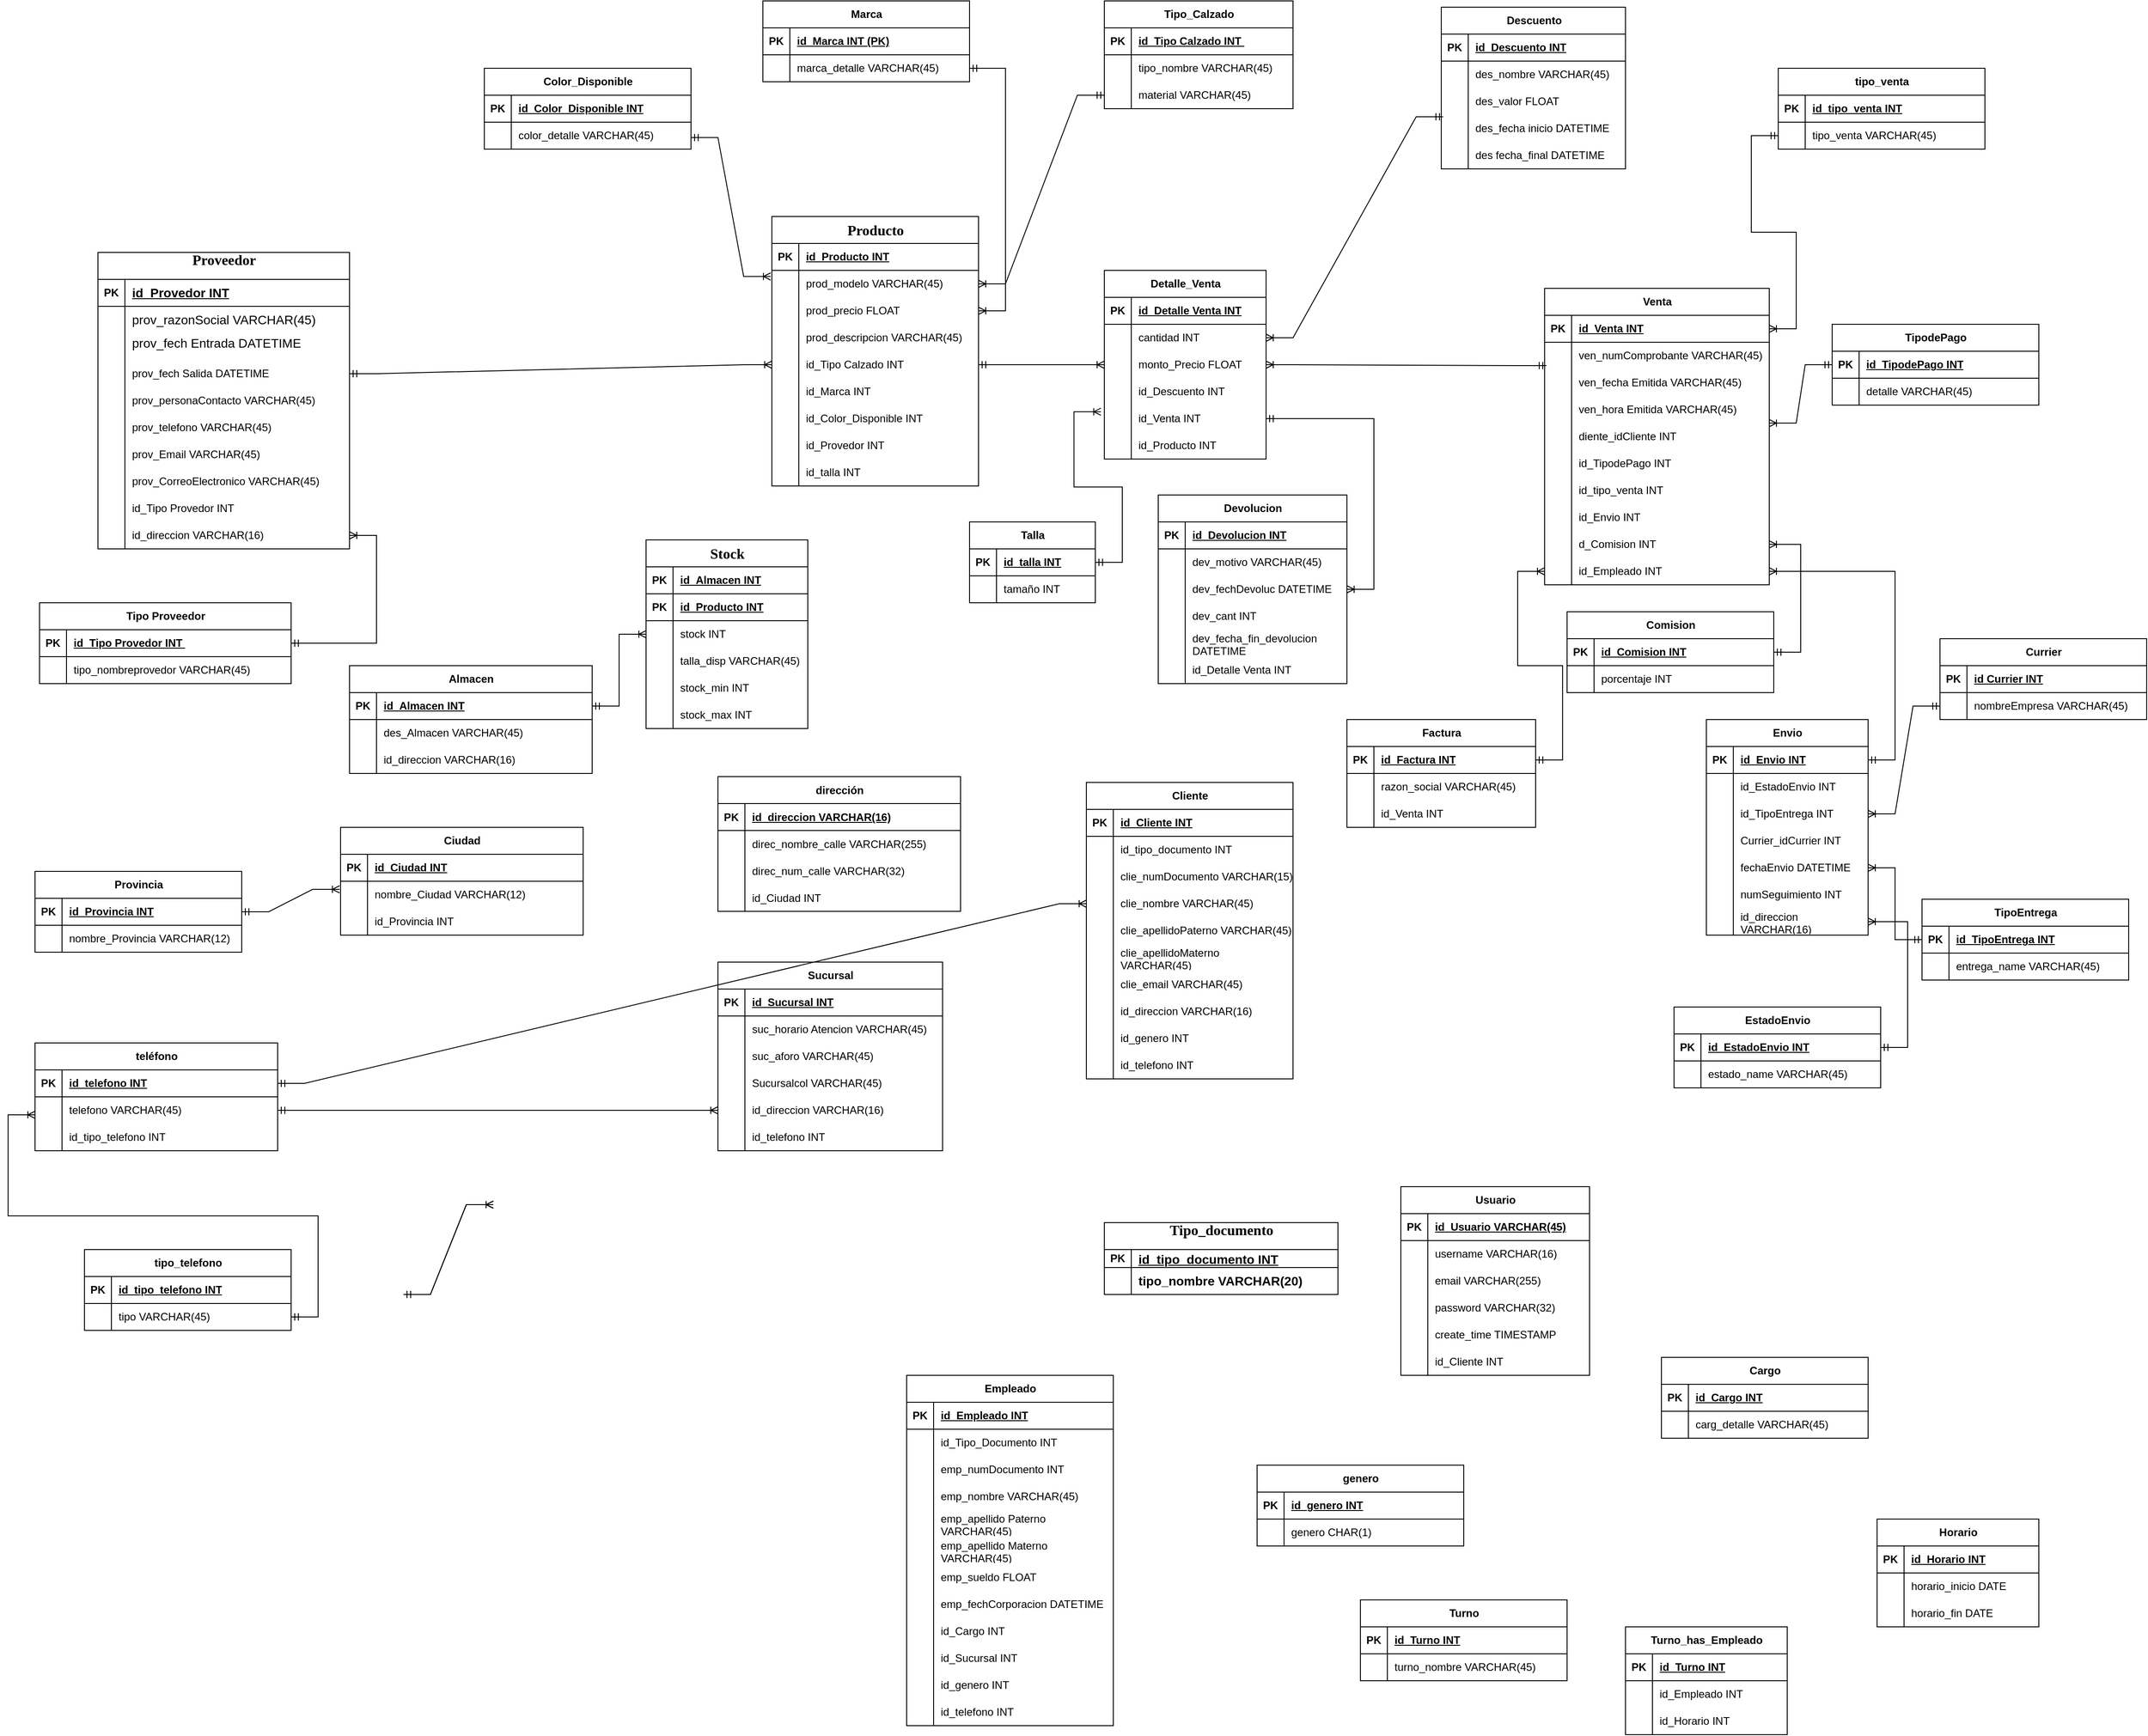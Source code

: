 <mxfile version="24.3.1" type="github">
  <diagram name="Página-1" id="HN21Cz5HRuJ8S5SI0gQg">
    <mxGraphModel dx="2005" dy="1705" grid="1" gridSize="10" guides="1" tooltips="1" connect="1" arrows="1" fold="1" page="1" pageScale="1" pageWidth="1169" pageHeight="827" math="0" shadow="0">
      <root>
        <mxCell id="0" />
        <mxCell id="1" parent="0" />
        <mxCell id="WbnWTpt7AH2d8qFCZB_h-647" value="Color_Disponible" style="shape=table;startSize=30;container=1;collapsible=1;childLayout=tableLayout;fixedRows=1;rowLines=0;fontStyle=1;align=center;resizeLast=1;html=1;" vertex="1" parent="1">
          <mxGeometry x="430" y="-525" width="230" height="90" as="geometry" />
        </mxCell>
        <mxCell id="WbnWTpt7AH2d8qFCZB_h-648" value="" style="shape=tableRow;horizontal=0;startSize=0;swimlaneHead=0;swimlaneBody=0;fillColor=none;collapsible=0;dropTarget=0;points=[[0,0.5],[1,0.5]];portConstraint=eastwest;top=0;left=0;right=0;bottom=1;" vertex="1" parent="WbnWTpt7AH2d8qFCZB_h-647">
          <mxGeometry y="30" width="230" height="30" as="geometry" />
        </mxCell>
        <mxCell id="WbnWTpt7AH2d8qFCZB_h-649" value="PK" style="shape=partialRectangle;connectable=0;fillColor=none;top=0;left=0;bottom=0;right=0;fontStyle=1;overflow=hidden;whiteSpace=wrap;html=1;" vertex="1" parent="WbnWTpt7AH2d8qFCZB_h-648">
          <mxGeometry width="30" height="30" as="geometry">
            <mxRectangle width="30" height="30" as="alternateBounds" />
          </mxGeometry>
        </mxCell>
        <mxCell id="WbnWTpt7AH2d8qFCZB_h-650" value="id_Color_Disponible INT" style="shape=partialRectangle;connectable=0;fillColor=none;top=0;left=0;bottom=0;right=0;align=left;spacingLeft=6;fontStyle=5;overflow=hidden;whiteSpace=wrap;html=1;" vertex="1" parent="WbnWTpt7AH2d8qFCZB_h-648">
          <mxGeometry x="30" width="200" height="30" as="geometry">
            <mxRectangle width="200" height="30" as="alternateBounds" />
          </mxGeometry>
        </mxCell>
        <mxCell id="WbnWTpt7AH2d8qFCZB_h-651" value="" style="shape=tableRow;horizontal=0;startSize=0;swimlaneHead=0;swimlaneBody=0;fillColor=none;collapsible=0;dropTarget=0;points=[[0,0.5],[1,0.5]];portConstraint=eastwest;top=0;left=0;right=0;bottom=0;" vertex="1" parent="WbnWTpt7AH2d8qFCZB_h-647">
          <mxGeometry y="60" width="230" height="30" as="geometry" />
        </mxCell>
        <mxCell id="WbnWTpt7AH2d8qFCZB_h-652" value="" style="shape=partialRectangle;connectable=0;fillColor=none;top=0;left=0;bottom=0;right=0;editable=1;overflow=hidden;whiteSpace=wrap;html=1;" vertex="1" parent="WbnWTpt7AH2d8qFCZB_h-651">
          <mxGeometry width="30" height="30" as="geometry">
            <mxRectangle width="30" height="30" as="alternateBounds" />
          </mxGeometry>
        </mxCell>
        <mxCell id="WbnWTpt7AH2d8qFCZB_h-653" value="color_detalle VARCHAR(45)" style="shape=partialRectangle;connectable=0;fillColor=none;top=0;left=0;bottom=0;right=0;align=left;spacingLeft=6;overflow=hidden;whiteSpace=wrap;html=1;" vertex="1" parent="WbnWTpt7AH2d8qFCZB_h-651">
          <mxGeometry x="30" width="200" height="30" as="geometry">
            <mxRectangle width="200" height="30" as="alternateBounds" />
          </mxGeometry>
        </mxCell>
        <mxCell id="WbnWTpt7AH2d8qFCZB_h-660" value="Tipo Proveedor" style="shape=table;startSize=30;container=1;collapsible=1;childLayout=tableLayout;fixedRows=1;rowLines=0;fontStyle=1;align=center;resizeLast=1;html=1;" vertex="1" parent="1">
          <mxGeometry x="-65" y="70" width="280" height="90" as="geometry" />
        </mxCell>
        <mxCell id="WbnWTpt7AH2d8qFCZB_h-661" value="" style="shape=tableRow;horizontal=0;startSize=0;swimlaneHead=0;swimlaneBody=0;fillColor=none;collapsible=0;dropTarget=0;points=[[0,0.5],[1,0.5]];portConstraint=eastwest;top=0;left=0;right=0;bottom=1;" vertex="1" parent="WbnWTpt7AH2d8qFCZB_h-660">
          <mxGeometry y="30" width="280" height="30" as="geometry" />
        </mxCell>
        <mxCell id="WbnWTpt7AH2d8qFCZB_h-662" value="PK" style="shape=partialRectangle;connectable=0;fillColor=none;top=0;left=0;bottom=0;right=0;fontStyle=1;overflow=hidden;whiteSpace=wrap;html=1;" vertex="1" parent="WbnWTpt7AH2d8qFCZB_h-661">
          <mxGeometry width="30" height="30" as="geometry">
            <mxRectangle width="30" height="30" as="alternateBounds" />
          </mxGeometry>
        </mxCell>
        <mxCell id="WbnWTpt7AH2d8qFCZB_h-663" value="id_Tipo Provedor INT&amp;nbsp;" style="shape=partialRectangle;connectable=0;fillColor=none;top=0;left=0;bottom=0;right=0;align=left;spacingLeft=6;fontStyle=5;overflow=hidden;whiteSpace=wrap;html=1;" vertex="1" parent="WbnWTpt7AH2d8qFCZB_h-661">
          <mxGeometry x="30" width="250" height="30" as="geometry">
            <mxRectangle width="250" height="30" as="alternateBounds" />
          </mxGeometry>
        </mxCell>
        <mxCell id="WbnWTpt7AH2d8qFCZB_h-664" value="" style="shape=tableRow;horizontal=0;startSize=0;swimlaneHead=0;swimlaneBody=0;fillColor=none;collapsible=0;dropTarget=0;points=[[0,0.5],[1,0.5]];portConstraint=eastwest;top=0;left=0;right=0;bottom=0;" vertex="1" parent="WbnWTpt7AH2d8qFCZB_h-660">
          <mxGeometry y="60" width="280" height="30" as="geometry" />
        </mxCell>
        <mxCell id="WbnWTpt7AH2d8qFCZB_h-665" value="" style="shape=partialRectangle;connectable=0;fillColor=none;top=0;left=0;bottom=0;right=0;editable=1;overflow=hidden;whiteSpace=wrap;html=1;" vertex="1" parent="WbnWTpt7AH2d8qFCZB_h-664">
          <mxGeometry width="30" height="30" as="geometry">
            <mxRectangle width="30" height="30" as="alternateBounds" />
          </mxGeometry>
        </mxCell>
        <mxCell id="WbnWTpt7AH2d8qFCZB_h-666" value="tipo_nombreprovedor VARCHAR(45)" style="shape=partialRectangle;connectable=0;fillColor=none;top=0;left=0;bottom=0;right=0;align=left;spacingLeft=6;overflow=hidden;whiteSpace=wrap;html=1;" vertex="1" parent="WbnWTpt7AH2d8qFCZB_h-664">
          <mxGeometry x="30" width="250" height="30" as="geometry">
            <mxRectangle width="250" height="30" as="alternateBounds" />
          </mxGeometry>
        </mxCell>
        <mxCell id="WbnWTpt7AH2d8qFCZB_h-673" value="Almacen" style="shape=table;startSize=30;container=1;collapsible=1;childLayout=tableLayout;fixedRows=1;rowLines=0;fontStyle=1;align=center;resizeLast=1;html=1;" vertex="1" parent="1">
          <mxGeometry x="280" y="140" width="270" height="120" as="geometry" />
        </mxCell>
        <mxCell id="WbnWTpt7AH2d8qFCZB_h-674" value="" style="shape=tableRow;horizontal=0;startSize=0;swimlaneHead=0;swimlaneBody=0;fillColor=none;collapsible=0;dropTarget=0;points=[[0,0.5],[1,0.5]];portConstraint=eastwest;top=0;left=0;right=0;bottom=1;" vertex="1" parent="WbnWTpt7AH2d8qFCZB_h-673">
          <mxGeometry y="30" width="270" height="30" as="geometry" />
        </mxCell>
        <mxCell id="WbnWTpt7AH2d8qFCZB_h-675" value="PK" style="shape=partialRectangle;connectable=0;fillColor=none;top=0;left=0;bottom=0;right=0;fontStyle=1;overflow=hidden;whiteSpace=wrap;html=1;" vertex="1" parent="WbnWTpt7AH2d8qFCZB_h-674">
          <mxGeometry width="30" height="30" as="geometry">
            <mxRectangle width="30" height="30" as="alternateBounds" />
          </mxGeometry>
        </mxCell>
        <mxCell id="WbnWTpt7AH2d8qFCZB_h-676" value="id_Almacen INT" style="shape=partialRectangle;connectable=0;fillColor=none;top=0;left=0;bottom=0;right=0;align=left;spacingLeft=6;fontStyle=5;overflow=hidden;whiteSpace=wrap;html=1;" vertex="1" parent="WbnWTpt7AH2d8qFCZB_h-674">
          <mxGeometry x="30" width="240" height="30" as="geometry">
            <mxRectangle width="240" height="30" as="alternateBounds" />
          </mxGeometry>
        </mxCell>
        <mxCell id="WbnWTpt7AH2d8qFCZB_h-677" value="" style="shape=tableRow;horizontal=0;startSize=0;swimlaneHead=0;swimlaneBody=0;fillColor=none;collapsible=0;dropTarget=0;points=[[0,0.5],[1,0.5]];portConstraint=eastwest;top=0;left=0;right=0;bottom=0;" vertex="1" parent="WbnWTpt7AH2d8qFCZB_h-673">
          <mxGeometry y="60" width="270" height="30" as="geometry" />
        </mxCell>
        <mxCell id="WbnWTpt7AH2d8qFCZB_h-678" value="" style="shape=partialRectangle;connectable=0;fillColor=none;top=0;left=0;bottom=0;right=0;editable=1;overflow=hidden;whiteSpace=wrap;html=1;" vertex="1" parent="WbnWTpt7AH2d8qFCZB_h-677">
          <mxGeometry width="30" height="30" as="geometry">
            <mxRectangle width="30" height="30" as="alternateBounds" />
          </mxGeometry>
        </mxCell>
        <mxCell id="WbnWTpt7AH2d8qFCZB_h-679" value="des_Almacen VARCHAR(45)" style="shape=partialRectangle;connectable=0;fillColor=none;top=0;left=0;bottom=0;right=0;align=left;spacingLeft=6;overflow=hidden;whiteSpace=wrap;html=1;" vertex="1" parent="WbnWTpt7AH2d8qFCZB_h-677">
          <mxGeometry x="30" width="240" height="30" as="geometry">
            <mxRectangle width="240" height="30" as="alternateBounds" />
          </mxGeometry>
        </mxCell>
        <mxCell id="WbnWTpt7AH2d8qFCZB_h-680" value="" style="shape=tableRow;horizontal=0;startSize=0;swimlaneHead=0;swimlaneBody=0;fillColor=none;collapsible=0;dropTarget=0;points=[[0,0.5],[1,0.5]];portConstraint=eastwest;top=0;left=0;right=0;bottom=0;" vertex="1" parent="WbnWTpt7AH2d8qFCZB_h-673">
          <mxGeometry y="90" width="270" height="30" as="geometry" />
        </mxCell>
        <mxCell id="WbnWTpt7AH2d8qFCZB_h-681" value="" style="shape=partialRectangle;connectable=0;fillColor=none;top=0;left=0;bottom=0;right=0;editable=1;overflow=hidden;whiteSpace=wrap;html=1;" vertex="1" parent="WbnWTpt7AH2d8qFCZB_h-680">
          <mxGeometry width="30" height="30" as="geometry">
            <mxRectangle width="30" height="30" as="alternateBounds" />
          </mxGeometry>
        </mxCell>
        <mxCell id="WbnWTpt7AH2d8qFCZB_h-682" value="id_direccion VARCHAR(16)" style="shape=partialRectangle;connectable=0;fillColor=none;top=0;left=0;bottom=0;right=0;align=left;spacingLeft=6;overflow=hidden;whiteSpace=wrap;html=1;" vertex="1" parent="WbnWTpt7AH2d8qFCZB_h-680">
          <mxGeometry x="30" width="240" height="30" as="geometry">
            <mxRectangle width="240" height="30" as="alternateBounds" />
          </mxGeometry>
        </mxCell>
        <mxCell id="WbnWTpt7AH2d8qFCZB_h-686" value="&lt;br&gt;&lt;b id=&quot;docs-internal-guid-21525206-7fff-1877-b675-6603509759f3&quot; style=&quot;font-weight:normal;&quot;&gt;&lt;p style=&quot;line-height:1.2;margin-top:0pt;margin-bottom:0pt;&quot; dir=&quot;ltr&quot;&gt;&lt;span style=&quot;font-size:12pt;font-family:&#39;Times New Roman&#39;,serif;color:#000000;background-color:transparent;font-weight:700;font-style:normal;font-variant:normal;text-decoration:none;vertical-align:baseline;white-space:pre;white-space:pre-wrap;&quot;&gt;Producto&lt;/span&gt;&lt;/p&gt;&lt;/b&gt;&lt;div&gt;&lt;br/&gt;&lt;/div&gt;" style="shape=table;startSize=30;container=1;collapsible=1;childLayout=tableLayout;fixedRows=1;rowLines=0;fontStyle=1;align=center;resizeLast=1;html=1;" vertex="1" parent="1">
          <mxGeometry x="750" y="-360" width="230" height="300" as="geometry" />
        </mxCell>
        <mxCell id="WbnWTpt7AH2d8qFCZB_h-687" value="" style="shape=tableRow;horizontal=0;startSize=0;swimlaneHead=0;swimlaneBody=0;fillColor=none;collapsible=0;dropTarget=0;points=[[0,0.5],[1,0.5]];portConstraint=eastwest;top=0;left=0;right=0;bottom=1;" vertex="1" parent="WbnWTpt7AH2d8qFCZB_h-686">
          <mxGeometry y="30" width="230" height="30" as="geometry" />
        </mxCell>
        <mxCell id="WbnWTpt7AH2d8qFCZB_h-688" value="PK" style="shape=partialRectangle;connectable=0;fillColor=none;top=0;left=0;bottom=0;right=0;fontStyle=1;overflow=hidden;whiteSpace=wrap;html=1;" vertex="1" parent="WbnWTpt7AH2d8qFCZB_h-687">
          <mxGeometry width="30" height="30" as="geometry">
            <mxRectangle width="30" height="30" as="alternateBounds" />
          </mxGeometry>
        </mxCell>
        <mxCell id="WbnWTpt7AH2d8qFCZB_h-689" value="id_Producto INT" style="shape=partialRectangle;connectable=0;fillColor=none;top=0;left=0;bottom=0;right=0;align=left;spacingLeft=6;fontStyle=5;overflow=hidden;whiteSpace=wrap;html=1;" vertex="1" parent="WbnWTpt7AH2d8qFCZB_h-687">
          <mxGeometry x="30" width="200" height="30" as="geometry">
            <mxRectangle width="200" height="30" as="alternateBounds" />
          </mxGeometry>
        </mxCell>
        <mxCell id="WbnWTpt7AH2d8qFCZB_h-690" value="" style="shape=tableRow;horizontal=0;startSize=0;swimlaneHead=0;swimlaneBody=0;fillColor=none;collapsible=0;dropTarget=0;points=[[0,0.5],[1,0.5]];portConstraint=eastwest;top=0;left=0;right=0;bottom=0;" vertex="1" parent="WbnWTpt7AH2d8qFCZB_h-686">
          <mxGeometry y="60" width="230" height="30" as="geometry" />
        </mxCell>
        <mxCell id="WbnWTpt7AH2d8qFCZB_h-691" value="" style="shape=partialRectangle;connectable=0;fillColor=none;top=0;left=0;bottom=0;right=0;editable=1;overflow=hidden;whiteSpace=wrap;html=1;" vertex="1" parent="WbnWTpt7AH2d8qFCZB_h-690">
          <mxGeometry width="30" height="30" as="geometry">
            <mxRectangle width="30" height="30" as="alternateBounds" />
          </mxGeometry>
        </mxCell>
        <mxCell id="WbnWTpt7AH2d8qFCZB_h-692" value="prod_modelo VARCHAR(45)" style="shape=partialRectangle;connectable=0;fillColor=none;top=0;left=0;bottom=0;right=0;align=left;spacingLeft=6;overflow=hidden;whiteSpace=wrap;html=1;" vertex="1" parent="WbnWTpt7AH2d8qFCZB_h-690">
          <mxGeometry x="30" width="200" height="30" as="geometry">
            <mxRectangle width="200" height="30" as="alternateBounds" />
          </mxGeometry>
        </mxCell>
        <mxCell id="WbnWTpt7AH2d8qFCZB_h-693" value="" style="shape=tableRow;horizontal=0;startSize=0;swimlaneHead=0;swimlaneBody=0;fillColor=none;collapsible=0;dropTarget=0;points=[[0,0.5],[1,0.5]];portConstraint=eastwest;top=0;left=0;right=0;bottom=0;" vertex="1" parent="WbnWTpt7AH2d8qFCZB_h-686">
          <mxGeometry y="90" width="230" height="30" as="geometry" />
        </mxCell>
        <mxCell id="WbnWTpt7AH2d8qFCZB_h-694" value="" style="shape=partialRectangle;connectable=0;fillColor=none;top=0;left=0;bottom=0;right=0;editable=1;overflow=hidden;whiteSpace=wrap;html=1;" vertex="1" parent="WbnWTpt7AH2d8qFCZB_h-693">
          <mxGeometry width="30" height="30" as="geometry">
            <mxRectangle width="30" height="30" as="alternateBounds" />
          </mxGeometry>
        </mxCell>
        <mxCell id="WbnWTpt7AH2d8qFCZB_h-695" value="prod_precio FLOAT" style="shape=partialRectangle;connectable=0;fillColor=none;top=0;left=0;bottom=0;right=0;align=left;spacingLeft=6;overflow=hidden;whiteSpace=wrap;html=1;" vertex="1" parent="WbnWTpt7AH2d8qFCZB_h-693">
          <mxGeometry x="30" width="200" height="30" as="geometry">
            <mxRectangle width="200" height="30" as="alternateBounds" />
          </mxGeometry>
        </mxCell>
        <mxCell id="WbnWTpt7AH2d8qFCZB_h-782" value="" style="shape=tableRow;horizontal=0;startSize=0;swimlaneHead=0;swimlaneBody=0;fillColor=none;collapsible=0;dropTarget=0;points=[[0,0.5],[1,0.5]];portConstraint=eastwest;top=0;left=0;right=0;bottom=0;" vertex="1" parent="WbnWTpt7AH2d8qFCZB_h-686">
          <mxGeometry y="120" width="230" height="30" as="geometry" />
        </mxCell>
        <mxCell id="WbnWTpt7AH2d8qFCZB_h-783" value="" style="shape=partialRectangle;connectable=0;fillColor=none;top=0;left=0;bottom=0;right=0;editable=1;overflow=hidden;whiteSpace=wrap;html=1;" vertex="1" parent="WbnWTpt7AH2d8qFCZB_h-782">
          <mxGeometry width="30" height="30" as="geometry">
            <mxRectangle width="30" height="30" as="alternateBounds" />
          </mxGeometry>
        </mxCell>
        <mxCell id="WbnWTpt7AH2d8qFCZB_h-784" value="&lt;div&gt;prod_descripcion VARCHAR(45)&lt;/div&gt;" style="shape=partialRectangle;connectable=0;fillColor=none;top=0;left=0;bottom=0;right=0;align=left;spacingLeft=6;overflow=hidden;whiteSpace=wrap;html=1;" vertex="1" parent="WbnWTpt7AH2d8qFCZB_h-782">
          <mxGeometry x="30" width="200" height="30" as="geometry">
            <mxRectangle width="200" height="30" as="alternateBounds" />
          </mxGeometry>
        </mxCell>
        <mxCell id="WbnWTpt7AH2d8qFCZB_h-779" value="" style="shape=tableRow;horizontal=0;startSize=0;swimlaneHead=0;swimlaneBody=0;fillColor=none;collapsible=0;dropTarget=0;points=[[0,0.5],[1,0.5]];portConstraint=eastwest;top=0;left=0;right=0;bottom=0;" vertex="1" parent="WbnWTpt7AH2d8qFCZB_h-686">
          <mxGeometry y="150" width="230" height="30" as="geometry" />
        </mxCell>
        <mxCell id="WbnWTpt7AH2d8qFCZB_h-780" value="" style="shape=partialRectangle;connectable=0;fillColor=none;top=0;left=0;bottom=0;right=0;editable=1;overflow=hidden;whiteSpace=wrap;html=1;" vertex="1" parent="WbnWTpt7AH2d8qFCZB_h-779">
          <mxGeometry width="30" height="30" as="geometry">
            <mxRectangle width="30" height="30" as="alternateBounds" />
          </mxGeometry>
        </mxCell>
        <mxCell id="WbnWTpt7AH2d8qFCZB_h-781" value="&lt;div&gt;id_Tipo Calzado INT&lt;/div&gt;" style="shape=partialRectangle;connectable=0;fillColor=none;top=0;left=0;bottom=0;right=0;align=left;spacingLeft=6;overflow=hidden;whiteSpace=wrap;html=1;" vertex="1" parent="WbnWTpt7AH2d8qFCZB_h-779">
          <mxGeometry x="30" width="200" height="30" as="geometry">
            <mxRectangle width="200" height="30" as="alternateBounds" />
          </mxGeometry>
        </mxCell>
        <mxCell id="WbnWTpt7AH2d8qFCZB_h-776" value="" style="shape=tableRow;horizontal=0;startSize=0;swimlaneHead=0;swimlaneBody=0;fillColor=none;collapsible=0;dropTarget=0;points=[[0,0.5],[1,0.5]];portConstraint=eastwest;top=0;left=0;right=0;bottom=0;" vertex="1" parent="WbnWTpt7AH2d8qFCZB_h-686">
          <mxGeometry y="180" width="230" height="30" as="geometry" />
        </mxCell>
        <mxCell id="WbnWTpt7AH2d8qFCZB_h-777" value="" style="shape=partialRectangle;connectable=0;fillColor=none;top=0;left=0;bottom=0;right=0;editable=1;overflow=hidden;whiteSpace=wrap;html=1;" vertex="1" parent="WbnWTpt7AH2d8qFCZB_h-776">
          <mxGeometry width="30" height="30" as="geometry">
            <mxRectangle width="30" height="30" as="alternateBounds" />
          </mxGeometry>
        </mxCell>
        <mxCell id="WbnWTpt7AH2d8qFCZB_h-778" value="id_Marca INT" style="shape=partialRectangle;connectable=0;fillColor=none;top=0;left=0;bottom=0;right=0;align=left;spacingLeft=6;overflow=hidden;whiteSpace=wrap;html=1;" vertex="1" parent="WbnWTpt7AH2d8qFCZB_h-776">
          <mxGeometry x="30" width="200" height="30" as="geometry">
            <mxRectangle width="200" height="30" as="alternateBounds" />
          </mxGeometry>
        </mxCell>
        <mxCell id="WbnWTpt7AH2d8qFCZB_h-773" value="" style="shape=tableRow;horizontal=0;startSize=0;swimlaneHead=0;swimlaneBody=0;fillColor=none;collapsible=0;dropTarget=0;points=[[0,0.5],[1,0.5]];portConstraint=eastwest;top=0;left=0;right=0;bottom=0;" vertex="1" parent="WbnWTpt7AH2d8qFCZB_h-686">
          <mxGeometry y="210" width="230" height="30" as="geometry" />
        </mxCell>
        <mxCell id="WbnWTpt7AH2d8qFCZB_h-774" value="" style="shape=partialRectangle;connectable=0;fillColor=none;top=0;left=0;bottom=0;right=0;editable=1;overflow=hidden;whiteSpace=wrap;html=1;" vertex="1" parent="WbnWTpt7AH2d8qFCZB_h-773">
          <mxGeometry width="30" height="30" as="geometry">
            <mxRectangle width="30" height="30" as="alternateBounds" />
          </mxGeometry>
        </mxCell>
        <mxCell id="WbnWTpt7AH2d8qFCZB_h-775" value="id_Color_Disponible INT" style="shape=partialRectangle;connectable=0;fillColor=none;top=0;left=0;bottom=0;right=0;align=left;spacingLeft=6;overflow=hidden;whiteSpace=wrap;html=1;" vertex="1" parent="WbnWTpt7AH2d8qFCZB_h-773">
          <mxGeometry x="30" width="200" height="30" as="geometry">
            <mxRectangle width="200" height="30" as="alternateBounds" />
          </mxGeometry>
        </mxCell>
        <mxCell id="WbnWTpt7AH2d8qFCZB_h-770" value="" style="shape=tableRow;horizontal=0;startSize=0;swimlaneHead=0;swimlaneBody=0;fillColor=none;collapsible=0;dropTarget=0;points=[[0,0.5],[1,0.5]];portConstraint=eastwest;top=0;left=0;right=0;bottom=0;" vertex="1" parent="WbnWTpt7AH2d8qFCZB_h-686">
          <mxGeometry y="240" width="230" height="30" as="geometry" />
        </mxCell>
        <mxCell id="WbnWTpt7AH2d8qFCZB_h-771" value="" style="shape=partialRectangle;connectable=0;fillColor=none;top=0;left=0;bottom=0;right=0;editable=1;overflow=hidden;whiteSpace=wrap;html=1;" vertex="1" parent="WbnWTpt7AH2d8qFCZB_h-770">
          <mxGeometry width="30" height="30" as="geometry">
            <mxRectangle width="30" height="30" as="alternateBounds" />
          </mxGeometry>
        </mxCell>
        <mxCell id="WbnWTpt7AH2d8qFCZB_h-772" value="id_Provedor INT" style="shape=partialRectangle;connectable=0;fillColor=none;top=0;left=0;bottom=0;right=0;align=left;spacingLeft=6;overflow=hidden;whiteSpace=wrap;html=1;" vertex="1" parent="WbnWTpt7AH2d8qFCZB_h-770">
          <mxGeometry x="30" width="200" height="30" as="geometry">
            <mxRectangle width="200" height="30" as="alternateBounds" />
          </mxGeometry>
        </mxCell>
        <mxCell id="WbnWTpt7AH2d8qFCZB_h-767" value="" style="shape=tableRow;horizontal=0;startSize=0;swimlaneHead=0;swimlaneBody=0;fillColor=none;collapsible=0;dropTarget=0;points=[[0,0.5],[1,0.5]];portConstraint=eastwest;top=0;left=0;right=0;bottom=0;" vertex="1" parent="WbnWTpt7AH2d8qFCZB_h-686">
          <mxGeometry y="270" width="230" height="30" as="geometry" />
        </mxCell>
        <mxCell id="WbnWTpt7AH2d8qFCZB_h-768" value="" style="shape=partialRectangle;connectable=0;fillColor=none;top=0;left=0;bottom=0;right=0;editable=1;overflow=hidden;whiteSpace=wrap;html=1;" vertex="1" parent="WbnWTpt7AH2d8qFCZB_h-767">
          <mxGeometry width="30" height="30" as="geometry">
            <mxRectangle width="30" height="30" as="alternateBounds" />
          </mxGeometry>
        </mxCell>
        <mxCell id="WbnWTpt7AH2d8qFCZB_h-769" value="&lt;div&gt;id_talla INT&lt;/div&gt;" style="shape=partialRectangle;connectable=0;fillColor=none;top=0;left=0;bottom=0;right=0;align=left;spacingLeft=6;overflow=hidden;whiteSpace=wrap;html=1;" vertex="1" parent="WbnWTpt7AH2d8qFCZB_h-767">
          <mxGeometry x="30" width="200" height="30" as="geometry">
            <mxRectangle width="200" height="30" as="alternateBounds" />
          </mxGeometry>
        </mxCell>
        <mxCell id="WbnWTpt7AH2d8qFCZB_h-699" value="&lt;br&gt;&lt;b id=&quot;docs-internal-guid-811488fe-7fff-0fb5-706b-af505b3e668e&quot; style=&quot;font-weight:normal;&quot;&gt;&lt;p style=&quot;line-height:1.2;margin-top:0pt;margin-bottom:0pt;&quot; dir=&quot;ltr&quot;&gt;&lt;span style=&quot;font-size:12pt;font-family:&#39;Times New Roman&#39;,serif;color:#000000;background-color:transparent;font-weight:700;font-style:normal;font-variant:normal;text-decoration:none;vertical-align:baseline;white-space:pre;white-space:pre-wrap;&quot;&gt;Stock&lt;/span&gt;&lt;/p&gt;&lt;/b&gt;&lt;div&gt;&lt;br/&gt;&lt;/div&gt;" style="shape=table;startSize=30;container=1;collapsible=1;childLayout=tableLayout;fixedRows=1;rowLines=0;fontStyle=1;align=center;resizeLast=1;html=1;" vertex="1" parent="1">
          <mxGeometry x="610" width="180" height="210" as="geometry" />
        </mxCell>
        <mxCell id="WbnWTpt7AH2d8qFCZB_h-700" value="" style="shape=tableRow;horizontal=0;startSize=0;swimlaneHead=0;swimlaneBody=0;fillColor=none;collapsible=0;dropTarget=0;points=[[0,0.5],[1,0.5]];portConstraint=eastwest;top=0;left=0;right=0;bottom=1;" vertex="1" parent="WbnWTpt7AH2d8qFCZB_h-699">
          <mxGeometry y="30" width="180" height="30" as="geometry" />
        </mxCell>
        <mxCell id="WbnWTpt7AH2d8qFCZB_h-701" value="PK" style="shape=partialRectangle;connectable=0;fillColor=none;top=0;left=0;bottom=0;right=0;fontStyle=1;overflow=hidden;whiteSpace=wrap;html=1;" vertex="1" parent="WbnWTpt7AH2d8qFCZB_h-700">
          <mxGeometry width="30" height="30" as="geometry">
            <mxRectangle width="30" height="30" as="alternateBounds" />
          </mxGeometry>
        </mxCell>
        <mxCell id="WbnWTpt7AH2d8qFCZB_h-702" value="id_Almacen INT" style="shape=partialRectangle;connectable=0;fillColor=none;top=0;left=0;bottom=0;right=0;align=left;spacingLeft=6;fontStyle=5;overflow=hidden;whiteSpace=wrap;html=1;" vertex="1" parent="WbnWTpt7AH2d8qFCZB_h-700">
          <mxGeometry x="30" width="150" height="30" as="geometry">
            <mxRectangle width="150" height="30" as="alternateBounds" />
          </mxGeometry>
        </mxCell>
        <mxCell id="WbnWTpt7AH2d8qFCZB_h-785" value="" style="shape=tableRow;horizontal=0;startSize=0;swimlaneHead=0;swimlaneBody=0;fillColor=none;collapsible=0;dropTarget=0;points=[[0,0.5],[1,0.5]];portConstraint=eastwest;top=0;left=0;right=0;bottom=1;" vertex="1" parent="WbnWTpt7AH2d8qFCZB_h-699">
          <mxGeometry y="60" width="180" height="30" as="geometry" />
        </mxCell>
        <mxCell id="WbnWTpt7AH2d8qFCZB_h-786" value="PK" style="shape=partialRectangle;connectable=0;fillColor=none;top=0;left=0;bottom=0;right=0;fontStyle=1;overflow=hidden;whiteSpace=wrap;html=1;" vertex="1" parent="WbnWTpt7AH2d8qFCZB_h-785">
          <mxGeometry width="30" height="30" as="geometry">
            <mxRectangle width="30" height="30" as="alternateBounds" />
          </mxGeometry>
        </mxCell>
        <mxCell id="WbnWTpt7AH2d8qFCZB_h-787" value="id_Producto INT" style="shape=partialRectangle;connectable=0;fillColor=none;top=0;left=0;bottom=0;right=0;align=left;spacingLeft=6;fontStyle=5;overflow=hidden;whiteSpace=wrap;html=1;" vertex="1" parent="WbnWTpt7AH2d8qFCZB_h-785">
          <mxGeometry x="30" width="150" height="30" as="geometry">
            <mxRectangle width="150" height="30" as="alternateBounds" />
          </mxGeometry>
        </mxCell>
        <mxCell id="WbnWTpt7AH2d8qFCZB_h-703" value="" style="shape=tableRow;horizontal=0;startSize=0;swimlaneHead=0;swimlaneBody=0;fillColor=none;collapsible=0;dropTarget=0;points=[[0,0.5],[1,0.5]];portConstraint=eastwest;top=0;left=0;right=0;bottom=0;" vertex="1" parent="WbnWTpt7AH2d8qFCZB_h-699">
          <mxGeometry y="90" width="180" height="30" as="geometry" />
        </mxCell>
        <mxCell id="WbnWTpt7AH2d8qFCZB_h-704" value="" style="shape=partialRectangle;connectable=0;fillColor=none;top=0;left=0;bottom=0;right=0;editable=1;overflow=hidden;whiteSpace=wrap;html=1;" vertex="1" parent="WbnWTpt7AH2d8qFCZB_h-703">
          <mxGeometry width="30" height="30" as="geometry">
            <mxRectangle width="30" height="30" as="alternateBounds" />
          </mxGeometry>
        </mxCell>
        <mxCell id="WbnWTpt7AH2d8qFCZB_h-705" value="stock INT" style="shape=partialRectangle;connectable=0;fillColor=none;top=0;left=0;bottom=0;right=0;align=left;spacingLeft=6;overflow=hidden;whiteSpace=wrap;html=1;" vertex="1" parent="WbnWTpt7AH2d8qFCZB_h-703">
          <mxGeometry x="30" width="150" height="30" as="geometry">
            <mxRectangle width="150" height="30" as="alternateBounds" />
          </mxGeometry>
        </mxCell>
        <mxCell id="WbnWTpt7AH2d8qFCZB_h-706" value="" style="shape=tableRow;horizontal=0;startSize=0;swimlaneHead=0;swimlaneBody=0;fillColor=none;collapsible=0;dropTarget=0;points=[[0,0.5],[1,0.5]];portConstraint=eastwest;top=0;left=0;right=0;bottom=0;" vertex="1" parent="WbnWTpt7AH2d8qFCZB_h-699">
          <mxGeometry y="120" width="180" height="30" as="geometry" />
        </mxCell>
        <mxCell id="WbnWTpt7AH2d8qFCZB_h-707" value="" style="shape=partialRectangle;connectable=0;fillColor=none;top=0;left=0;bottom=0;right=0;editable=1;overflow=hidden;whiteSpace=wrap;html=1;" vertex="1" parent="WbnWTpt7AH2d8qFCZB_h-706">
          <mxGeometry width="30" height="30" as="geometry">
            <mxRectangle width="30" height="30" as="alternateBounds" />
          </mxGeometry>
        </mxCell>
        <mxCell id="WbnWTpt7AH2d8qFCZB_h-708" value="talla_disp VARCHAR(45)" style="shape=partialRectangle;connectable=0;fillColor=none;top=0;left=0;bottom=0;right=0;align=left;spacingLeft=6;overflow=hidden;whiteSpace=wrap;html=1;" vertex="1" parent="WbnWTpt7AH2d8qFCZB_h-706">
          <mxGeometry x="30" width="150" height="30" as="geometry">
            <mxRectangle width="150" height="30" as="alternateBounds" />
          </mxGeometry>
        </mxCell>
        <mxCell id="WbnWTpt7AH2d8qFCZB_h-789" value="" style="shape=tableRow;horizontal=0;startSize=0;swimlaneHead=0;swimlaneBody=0;fillColor=none;collapsible=0;dropTarget=0;points=[[0,0.5],[1,0.5]];portConstraint=eastwest;top=0;left=0;right=0;bottom=0;" vertex="1" parent="WbnWTpt7AH2d8qFCZB_h-699">
          <mxGeometry y="150" width="180" height="30" as="geometry" />
        </mxCell>
        <mxCell id="WbnWTpt7AH2d8qFCZB_h-790" value="" style="shape=partialRectangle;connectable=0;fillColor=none;top=0;left=0;bottom=0;right=0;editable=1;overflow=hidden;whiteSpace=wrap;html=1;" vertex="1" parent="WbnWTpt7AH2d8qFCZB_h-789">
          <mxGeometry width="30" height="30" as="geometry">
            <mxRectangle width="30" height="30" as="alternateBounds" />
          </mxGeometry>
        </mxCell>
        <mxCell id="WbnWTpt7AH2d8qFCZB_h-791" value="stock_min INT" style="shape=partialRectangle;connectable=0;fillColor=none;top=0;left=0;bottom=0;right=0;align=left;spacingLeft=6;overflow=hidden;whiteSpace=wrap;html=1;" vertex="1" parent="WbnWTpt7AH2d8qFCZB_h-789">
          <mxGeometry x="30" width="150" height="30" as="geometry">
            <mxRectangle width="150" height="30" as="alternateBounds" />
          </mxGeometry>
        </mxCell>
        <mxCell id="WbnWTpt7AH2d8qFCZB_h-709" value="" style="shape=tableRow;horizontal=0;startSize=0;swimlaneHead=0;swimlaneBody=0;fillColor=none;collapsible=0;dropTarget=0;points=[[0,0.5],[1,0.5]];portConstraint=eastwest;top=0;left=0;right=0;bottom=0;" vertex="1" parent="WbnWTpt7AH2d8qFCZB_h-699">
          <mxGeometry y="180" width="180" height="30" as="geometry" />
        </mxCell>
        <mxCell id="WbnWTpt7AH2d8qFCZB_h-710" value="" style="shape=partialRectangle;connectable=0;fillColor=none;top=0;left=0;bottom=0;right=0;editable=1;overflow=hidden;whiteSpace=wrap;html=1;" vertex="1" parent="WbnWTpt7AH2d8qFCZB_h-709">
          <mxGeometry width="30" height="30" as="geometry">
            <mxRectangle width="30" height="30" as="alternateBounds" />
          </mxGeometry>
        </mxCell>
        <mxCell id="WbnWTpt7AH2d8qFCZB_h-711" value="stock_max INT" style="shape=partialRectangle;connectable=0;fillColor=none;top=0;left=0;bottom=0;right=0;align=left;spacingLeft=6;overflow=hidden;whiteSpace=wrap;html=1;" vertex="1" parent="WbnWTpt7AH2d8qFCZB_h-709">
          <mxGeometry x="30" width="150" height="30" as="geometry">
            <mxRectangle width="150" height="30" as="alternateBounds" />
          </mxGeometry>
        </mxCell>
        <mxCell id="WbnWTpt7AH2d8qFCZB_h-23" value="&#xa;&lt;b id=&quot;docs-internal-guid-5f963560-7fff-fdfb-8597-596109c9f93c&quot; style=&quot;font-weight:normal;&quot;&gt;&lt;span style=&quot;font-size:12pt;font-family:&#39;Times New Roman&#39;,serif;color:#000000;background-color:transparent;font-weight:700;font-style:normal;font-variant:normal;text-decoration:none;vertical-align:baseline;white-space:pre;white-space:pre-wrap;&quot;&gt;Proveedor&lt;/span&gt;&lt;/b&gt;&#xa;&#xa;" style="shape=table;startSize=30;container=1;collapsible=1;childLayout=tableLayout;fixedRows=1;rowLines=0;fontStyle=1;align=center;resizeLast=1;html=1;" vertex="1" parent="1">
          <mxGeometry y="-320" width="280" height="330" as="geometry" />
        </mxCell>
        <mxCell id="WbnWTpt7AH2d8qFCZB_h-24" value="" style="shape=tableRow;horizontal=0;startSize=0;swimlaneHead=0;swimlaneBody=0;fillColor=none;collapsible=0;dropTarget=0;points=[[0,0.5],[1,0.5]];portConstraint=eastwest;top=0;left=0;right=0;bottom=1;" vertex="1" parent="WbnWTpt7AH2d8qFCZB_h-23">
          <mxGeometry y="30" width="280" height="30" as="geometry" />
        </mxCell>
        <mxCell id="WbnWTpt7AH2d8qFCZB_h-25" value="PK" style="shape=partialRectangle;connectable=0;fillColor=none;top=0;left=0;bottom=0;right=0;fontStyle=1;overflow=hidden;whiteSpace=wrap;html=1;" vertex="1" parent="WbnWTpt7AH2d8qFCZB_h-24">
          <mxGeometry width="30" height="30" as="geometry">
            <mxRectangle width="30" height="30" as="alternateBounds" />
          </mxGeometry>
        </mxCell>
        <mxCell id="WbnWTpt7AH2d8qFCZB_h-26" value="&lt;span id=&quot;docs-internal-guid-f2f6bfc8-7fff-d427-bff9-ecb4858b0eae&quot; style=&quot;font-weight:normal;&quot;&gt;&lt;span style=&quot;font-size: 10.5pt; font-family: Arial, sans-serif; background-color: rgb(255, 255, 255); font-weight: 700; font-variant-numeric: normal; font-variant-east-asian: normal; font-variant-alternates: normal; font-variant-position: normal; text-decoration-line: none; vertical-align: baseline; white-space-collapse: preserve;&quot;&gt;id_Provedor INT&lt;/span&gt;&lt;/span&gt;" style="shape=partialRectangle;connectable=0;fillColor=none;top=0;left=0;bottom=0;right=0;align=left;spacingLeft=6;fontStyle=5;overflow=hidden;whiteSpace=wrap;html=1;" vertex="1" parent="WbnWTpt7AH2d8qFCZB_h-24">
          <mxGeometry x="30" width="250" height="30" as="geometry">
            <mxRectangle width="250" height="30" as="alternateBounds" />
          </mxGeometry>
        </mxCell>
        <mxCell id="WbnWTpt7AH2d8qFCZB_h-27" value="" style="shape=tableRow;horizontal=0;startSize=0;swimlaneHead=0;swimlaneBody=0;fillColor=none;collapsible=0;dropTarget=0;points=[[0,0.5],[1,0.5]];portConstraint=eastwest;top=0;left=0;right=0;bottom=0;" vertex="1" parent="WbnWTpt7AH2d8qFCZB_h-23">
          <mxGeometry y="60" width="280" height="30" as="geometry" />
        </mxCell>
        <mxCell id="WbnWTpt7AH2d8qFCZB_h-28" value="" style="shape=partialRectangle;connectable=0;fillColor=none;top=0;left=0;bottom=0;right=0;editable=1;overflow=hidden;whiteSpace=wrap;html=1;" vertex="1" parent="WbnWTpt7AH2d8qFCZB_h-27">
          <mxGeometry width="30" height="30" as="geometry">
            <mxRectangle width="30" height="30" as="alternateBounds" />
          </mxGeometry>
        </mxCell>
        <mxCell id="WbnWTpt7AH2d8qFCZB_h-29" value="&lt;div style=&quot;&quot;&gt;&lt;span style=&quot;background-color: initial; white-space-collapse: preserve; font-family: Arial, sans-serif; font-size: 10.5pt;&quot;&gt;prov_razonSocial VARCHAR(45)&lt;/span&gt;&lt;/div&gt;" style="shape=partialRectangle;connectable=0;fillColor=none;top=0;left=0;bottom=0;right=0;align=left;spacingLeft=6;overflow=hidden;whiteSpace=wrap;html=1;" vertex="1" parent="WbnWTpt7AH2d8qFCZB_h-27">
          <mxGeometry x="30" width="250" height="30" as="geometry">
            <mxRectangle width="250" height="30" as="alternateBounds" />
          </mxGeometry>
        </mxCell>
        <mxCell id="WbnWTpt7AH2d8qFCZB_h-30" value="" style="shape=tableRow;horizontal=0;startSize=0;swimlaneHead=0;swimlaneBody=0;fillColor=none;collapsible=0;dropTarget=0;points=[[0,0.5],[1,0.5]];portConstraint=eastwest;top=0;left=0;right=0;bottom=0;" vertex="1" parent="WbnWTpt7AH2d8qFCZB_h-23">
          <mxGeometry y="90" width="280" height="30" as="geometry" />
        </mxCell>
        <mxCell id="WbnWTpt7AH2d8qFCZB_h-31" value="" style="shape=partialRectangle;connectable=0;fillColor=none;top=0;left=0;bottom=0;right=0;editable=1;overflow=hidden;whiteSpace=wrap;html=1;" vertex="1" parent="WbnWTpt7AH2d8qFCZB_h-30">
          <mxGeometry width="30" height="30" as="geometry">
            <mxRectangle width="30" height="30" as="alternateBounds" />
          </mxGeometry>
        </mxCell>
        <mxCell id="WbnWTpt7AH2d8qFCZB_h-32" value="&lt;div style=&quot;&quot;&gt;&lt;span id=&quot;docs-internal-guid-86c27a24-7fff-79a1-7f09-3997ecb8a46e&quot; style=&quot;background-color: initial;&quot;&gt;&lt;span style=&quot;background-color: rgb(255, 255, 255); font-family: Arial, sans-serif; font-size: 10.5pt; white-space-collapse: preserve;&quot;&gt;prov_fech Entrada DATETIME&lt;/span&gt;&lt;/span&gt;&lt;/div&gt;&lt;div style=&quot;&quot;&gt;&lt;br&gt;&lt;/div&gt;" style="shape=partialRectangle;connectable=0;fillColor=none;top=0;left=0;bottom=0;right=0;align=left;spacingLeft=6;overflow=hidden;whiteSpace=wrap;html=1;" vertex="1" parent="WbnWTpt7AH2d8qFCZB_h-30">
          <mxGeometry x="30" width="250" height="30" as="geometry">
            <mxRectangle width="250" height="30" as="alternateBounds" />
          </mxGeometry>
        </mxCell>
        <mxCell id="WbnWTpt7AH2d8qFCZB_h-33" value="" style="shape=tableRow;horizontal=0;startSize=0;swimlaneHead=0;swimlaneBody=0;fillColor=none;collapsible=0;dropTarget=0;points=[[0,0.5],[1,0.5]];portConstraint=eastwest;top=0;left=0;right=0;bottom=0;" vertex="1" parent="WbnWTpt7AH2d8qFCZB_h-23">
          <mxGeometry y="120" width="280" height="30" as="geometry" />
        </mxCell>
        <mxCell id="WbnWTpt7AH2d8qFCZB_h-34" value="" style="shape=partialRectangle;connectable=0;fillColor=none;top=0;left=0;bottom=0;right=0;editable=1;overflow=hidden;whiteSpace=wrap;html=1;" vertex="1" parent="WbnWTpt7AH2d8qFCZB_h-33">
          <mxGeometry width="30" height="30" as="geometry">
            <mxRectangle width="30" height="30" as="alternateBounds" />
          </mxGeometry>
        </mxCell>
        <mxCell id="WbnWTpt7AH2d8qFCZB_h-35" value="&lt;div&gt;&lt;div&gt;prov_fech Salida DATETIME&lt;/div&gt;&lt;/div&gt;" style="shape=partialRectangle;connectable=0;fillColor=none;top=0;left=0;bottom=0;right=0;align=left;spacingLeft=6;overflow=hidden;whiteSpace=wrap;html=1;" vertex="1" parent="WbnWTpt7AH2d8qFCZB_h-33">
          <mxGeometry x="30" width="250" height="30" as="geometry">
            <mxRectangle width="250" height="30" as="alternateBounds" />
          </mxGeometry>
        </mxCell>
        <mxCell id="WbnWTpt7AH2d8qFCZB_h-740" value="" style="shape=tableRow;horizontal=0;startSize=0;swimlaneHead=0;swimlaneBody=0;fillColor=none;collapsible=0;dropTarget=0;points=[[0,0.5],[1,0.5]];portConstraint=eastwest;top=0;left=0;right=0;bottom=0;" vertex="1" parent="WbnWTpt7AH2d8qFCZB_h-23">
          <mxGeometry y="150" width="280" height="30" as="geometry" />
        </mxCell>
        <mxCell id="WbnWTpt7AH2d8qFCZB_h-741" value="" style="shape=partialRectangle;connectable=0;fillColor=none;top=0;left=0;bottom=0;right=0;editable=1;overflow=hidden;whiteSpace=wrap;html=1;" vertex="1" parent="WbnWTpt7AH2d8qFCZB_h-740">
          <mxGeometry width="30" height="30" as="geometry">
            <mxRectangle width="30" height="30" as="alternateBounds" />
          </mxGeometry>
        </mxCell>
        <mxCell id="WbnWTpt7AH2d8qFCZB_h-742" value="prov_personaContacto VARCHAR(45)" style="shape=partialRectangle;connectable=0;fillColor=none;top=0;left=0;bottom=0;right=0;align=left;spacingLeft=6;overflow=hidden;whiteSpace=wrap;html=1;" vertex="1" parent="WbnWTpt7AH2d8qFCZB_h-740">
          <mxGeometry x="30" width="250" height="30" as="geometry">
            <mxRectangle width="250" height="30" as="alternateBounds" />
          </mxGeometry>
        </mxCell>
        <mxCell id="WbnWTpt7AH2d8qFCZB_h-743" value="" style="shape=tableRow;horizontal=0;startSize=0;swimlaneHead=0;swimlaneBody=0;fillColor=none;collapsible=0;dropTarget=0;points=[[0,0.5],[1,0.5]];portConstraint=eastwest;top=0;left=0;right=0;bottom=0;" vertex="1" parent="WbnWTpt7AH2d8qFCZB_h-23">
          <mxGeometry y="180" width="280" height="30" as="geometry" />
        </mxCell>
        <mxCell id="WbnWTpt7AH2d8qFCZB_h-744" value="" style="shape=partialRectangle;connectable=0;fillColor=none;top=0;left=0;bottom=0;right=0;editable=1;overflow=hidden;whiteSpace=wrap;html=1;" vertex="1" parent="WbnWTpt7AH2d8qFCZB_h-743">
          <mxGeometry width="30" height="30" as="geometry">
            <mxRectangle width="30" height="30" as="alternateBounds" />
          </mxGeometry>
        </mxCell>
        <mxCell id="WbnWTpt7AH2d8qFCZB_h-745" value="&lt;div&gt;prov_telefono VARCHAR(45)&lt;/div&gt;" style="shape=partialRectangle;connectable=0;fillColor=none;top=0;left=0;bottom=0;right=0;align=left;spacingLeft=6;overflow=hidden;whiteSpace=wrap;html=1;" vertex="1" parent="WbnWTpt7AH2d8qFCZB_h-743">
          <mxGeometry x="30" width="250" height="30" as="geometry">
            <mxRectangle width="250" height="30" as="alternateBounds" />
          </mxGeometry>
        </mxCell>
        <mxCell id="WbnWTpt7AH2d8qFCZB_h-746" value="" style="shape=tableRow;horizontal=0;startSize=0;swimlaneHead=0;swimlaneBody=0;fillColor=none;collapsible=0;dropTarget=0;points=[[0,0.5],[1,0.5]];portConstraint=eastwest;top=0;left=0;right=0;bottom=0;" vertex="1" parent="WbnWTpt7AH2d8qFCZB_h-23">
          <mxGeometry y="210" width="280" height="30" as="geometry" />
        </mxCell>
        <mxCell id="WbnWTpt7AH2d8qFCZB_h-747" value="" style="shape=partialRectangle;connectable=0;fillColor=none;top=0;left=0;bottom=0;right=0;editable=1;overflow=hidden;whiteSpace=wrap;html=1;" vertex="1" parent="WbnWTpt7AH2d8qFCZB_h-746">
          <mxGeometry width="30" height="30" as="geometry">
            <mxRectangle width="30" height="30" as="alternateBounds" />
          </mxGeometry>
        </mxCell>
        <mxCell id="WbnWTpt7AH2d8qFCZB_h-748" value="&lt;div&gt;prov_Email VARCHAR(45)&lt;/div&gt;" style="shape=partialRectangle;connectable=0;fillColor=none;top=0;left=0;bottom=0;right=0;align=left;spacingLeft=6;overflow=hidden;whiteSpace=wrap;html=1;" vertex="1" parent="WbnWTpt7AH2d8qFCZB_h-746">
          <mxGeometry x="30" width="250" height="30" as="geometry">
            <mxRectangle width="250" height="30" as="alternateBounds" />
          </mxGeometry>
        </mxCell>
        <mxCell id="WbnWTpt7AH2d8qFCZB_h-749" value="" style="shape=tableRow;horizontal=0;startSize=0;swimlaneHead=0;swimlaneBody=0;fillColor=none;collapsible=0;dropTarget=0;points=[[0,0.5],[1,0.5]];portConstraint=eastwest;top=0;left=0;right=0;bottom=0;" vertex="1" parent="WbnWTpt7AH2d8qFCZB_h-23">
          <mxGeometry y="240" width="280" height="30" as="geometry" />
        </mxCell>
        <mxCell id="WbnWTpt7AH2d8qFCZB_h-750" value="" style="shape=partialRectangle;connectable=0;fillColor=none;top=0;left=0;bottom=0;right=0;editable=1;overflow=hidden;whiteSpace=wrap;html=1;" vertex="1" parent="WbnWTpt7AH2d8qFCZB_h-749">
          <mxGeometry width="30" height="30" as="geometry">
            <mxRectangle width="30" height="30" as="alternateBounds" />
          </mxGeometry>
        </mxCell>
        <mxCell id="WbnWTpt7AH2d8qFCZB_h-751" value="&lt;div&gt;prov_CorreoElectronico VARCHAR(45)&lt;/div&gt;" style="shape=partialRectangle;connectable=0;fillColor=none;top=0;left=0;bottom=0;right=0;align=left;spacingLeft=6;overflow=hidden;whiteSpace=wrap;html=1;" vertex="1" parent="WbnWTpt7AH2d8qFCZB_h-749">
          <mxGeometry x="30" width="250" height="30" as="geometry">
            <mxRectangle width="250" height="30" as="alternateBounds" />
          </mxGeometry>
        </mxCell>
        <mxCell id="WbnWTpt7AH2d8qFCZB_h-752" value="" style="shape=tableRow;horizontal=0;startSize=0;swimlaneHead=0;swimlaneBody=0;fillColor=none;collapsible=0;dropTarget=0;points=[[0,0.5],[1,0.5]];portConstraint=eastwest;top=0;left=0;right=0;bottom=0;" vertex="1" parent="WbnWTpt7AH2d8qFCZB_h-23">
          <mxGeometry y="270" width="280" height="30" as="geometry" />
        </mxCell>
        <mxCell id="WbnWTpt7AH2d8qFCZB_h-753" value="" style="shape=partialRectangle;connectable=0;fillColor=none;top=0;left=0;bottom=0;right=0;editable=1;overflow=hidden;whiteSpace=wrap;html=1;" vertex="1" parent="WbnWTpt7AH2d8qFCZB_h-752">
          <mxGeometry width="30" height="30" as="geometry">
            <mxRectangle width="30" height="30" as="alternateBounds" />
          </mxGeometry>
        </mxCell>
        <mxCell id="WbnWTpt7AH2d8qFCZB_h-754" value="&lt;div&gt;id_Tipo Provedor INT&lt;/div&gt;" style="shape=partialRectangle;connectable=0;fillColor=none;top=0;left=0;bottom=0;right=0;align=left;spacingLeft=6;overflow=hidden;whiteSpace=wrap;html=1;" vertex="1" parent="WbnWTpt7AH2d8qFCZB_h-752">
          <mxGeometry x="30" width="250" height="30" as="geometry">
            <mxRectangle width="250" height="30" as="alternateBounds" />
          </mxGeometry>
        </mxCell>
        <mxCell id="WbnWTpt7AH2d8qFCZB_h-755" value="" style="shape=tableRow;horizontal=0;startSize=0;swimlaneHead=0;swimlaneBody=0;fillColor=none;collapsible=0;dropTarget=0;points=[[0,0.5],[1,0.5]];portConstraint=eastwest;top=0;left=0;right=0;bottom=0;" vertex="1" parent="WbnWTpt7AH2d8qFCZB_h-23">
          <mxGeometry y="300" width="280" height="30" as="geometry" />
        </mxCell>
        <mxCell id="WbnWTpt7AH2d8qFCZB_h-756" value="" style="shape=partialRectangle;connectable=0;fillColor=none;top=0;left=0;bottom=0;right=0;editable=1;overflow=hidden;whiteSpace=wrap;html=1;" vertex="1" parent="WbnWTpt7AH2d8qFCZB_h-755">
          <mxGeometry width="30" height="30" as="geometry">
            <mxRectangle width="30" height="30" as="alternateBounds" />
          </mxGeometry>
        </mxCell>
        <mxCell id="WbnWTpt7AH2d8qFCZB_h-757" value="&lt;div&gt;id_direccion VARCHAR(16)&lt;/div&gt;" style="shape=partialRectangle;connectable=0;fillColor=none;top=0;left=0;bottom=0;right=0;align=left;spacingLeft=6;overflow=hidden;whiteSpace=wrap;html=1;" vertex="1" parent="WbnWTpt7AH2d8qFCZB_h-755">
          <mxGeometry x="30" width="250" height="30" as="geometry">
            <mxRectangle width="250" height="30" as="alternateBounds" />
          </mxGeometry>
        </mxCell>
        <mxCell id="WbnWTpt7AH2d8qFCZB_h-816" value="Detalle_Venta" style="shape=table;startSize=30;container=1;collapsible=1;childLayout=tableLayout;fixedRows=1;rowLines=0;fontStyle=1;align=center;resizeLast=1;html=1;" vertex="1" parent="1">
          <mxGeometry x="1120" y="-300" width="180" height="210" as="geometry" />
        </mxCell>
        <mxCell id="WbnWTpt7AH2d8qFCZB_h-817" value="" style="shape=tableRow;horizontal=0;startSize=0;swimlaneHead=0;swimlaneBody=0;fillColor=none;collapsible=0;dropTarget=0;points=[[0,0.5],[1,0.5]];portConstraint=eastwest;top=0;left=0;right=0;bottom=1;" vertex="1" parent="WbnWTpt7AH2d8qFCZB_h-816">
          <mxGeometry y="30" width="180" height="30" as="geometry" />
        </mxCell>
        <mxCell id="WbnWTpt7AH2d8qFCZB_h-818" value="PK" style="shape=partialRectangle;connectable=0;fillColor=none;top=0;left=0;bottom=0;right=0;fontStyle=1;overflow=hidden;whiteSpace=wrap;html=1;" vertex="1" parent="WbnWTpt7AH2d8qFCZB_h-817">
          <mxGeometry width="30" height="30" as="geometry">
            <mxRectangle width="30" height="30" as="alternateBounds" />
          </mxGeometry>
        </mxCell>
        <mxCell id="WbnWTpt7AH2d8qFCZB_h-819" value="id_Detalle Venta INT" style="shape=partialRectangle;connectable=0;fillColor=none;top=0;left=0;bottom=0;right=0;align=left;spacingLeft=6;fontStyle=5;overflow=hidden;whiteSpace=wrap;html=1;" vertex="1" parent="WbnWTpt7AH2d8qFCZB_h-817">
          <mxGeometry x="30" width="150" height="30" as="geometry">
            <mxRectangle width="150" height="30" as="alternateBounds" />
          </mxGeometry>
        </mxCell>
        <mxCell id="WbnWTpt7AH2d8qFCZB_h-820" value="" style="shape=tableRow;horizontal=0;startSize=0;swimlaneHead=0;swimlaneBody=0;fillColor=none;collapsible=0;dropTarget=0;points=[[0,0.5],[1,0.5]];portConstraint=eastwest;top=0;left=0;right=0;bottom=0;" vertex="1" parent="WbnWTpt7AH2d8qFCZB_h-816">
          <mxGeometry y="60" width="180" height="30" as="geometry" />
        </mxCell>
        <mxCell id="WbnWTpt7AH2d8qFCZB_h-821" value="" style="shape=partialRectangle;connectable=0;fillColor=none;top=0;left=0;bottom=0;right=0;editable=1;overflow=hidden;whiteSpace=wrap;html=1;" vertex="1" parent="WbnWTpt7AH2d8qFCZB_h-820">
          <mxGeometry width="30" height="30" as="geometry">
            <mxRectangle width="30" height="30" as="alternateBounds" />
          </mxGeometry>
        </mxCell>
        <mxCell id="WbnWTpt7AH2d8qFCZB_h-822" value="cantidad INT" style="shape=partialRectangle;connectable=0;fillColor=none;top=0;left=0;bottom=0;right=0;align=left;spacingLeft=6;overflow=hidden;whiteSpace=wrap;html=1;" vertex="1" parent="WbnWTpt7AH2d8qFCZB_h-820">
          <mxGeometry x="30" width="150" height="30" as="geometry">
            <mxRectangle width="150" height="30" as="alternateBounds" />
          </mxGeometry>
        </mxCell>
        <mxCell id="WbnWTpt7AH2d8qFCZB_h-823" value="" style="shape=tableRow;horizontal=0;startSize=0;swimlaneHead=0;swimlaneBody=0;fillColor=none;collapsible=0;dropTarget=0;points=[[0,0.5],[1,0.5]];portConstraint=eastwest;top=0;left=0;right=0;bottom=0;" vertex="1" parent="WbnWTpt7AH2d8qFCZB_h-816">
          <mxGeometry y="90" width="180" height="30" as="geometry" />
        </mxCell>
        <mxCell id="WbnWTpt7AH2d8qFCZB_h-824" value="" style="shape=partialRectangle;connectable=0;fillColor=none;top=0;left=0;bottom=0;right=0;editable=1;overflow=hidden;whiteSpace=wrap;html=1;" vertex="1" parent="WbnWTpt7AH2d8qFCZB_h-823">
          <mxGeometry width="30" height="30" as="geometry">
            <mxRectangle width="30" height="30" as="alternateBounds" />
          </mxGeometry>
        </mxCell>
        <mxCell id="WbnWTpt7AH2d8qFCZB_h-825" value="monto_Precio FLOAT" style="shape=partialRectangle;connectable=0;fillColor=none;top=0;left=0;bottom=0;right=0;align=left;spacingLeft=6;overflow=hidden;whiteSpace=wrap;html=1;" vertex="1" parent="WbnWTpt7AH2d8qFCZB_h-823">
          <mxGeometry x="30" width="150" height="30" as="geometry">
            <mxRectangle width="150" height="30" as="alternateBounds" />
          </mxGeometry>
        </mxCell>
        <mxCell id="WbnWTpt7AH2d8qFCZB_h-826" value="" style="shape=tableRow;horizontal=0;startSize=0;swimlaneHead=0;swimlaneBody=0;fillColor=none;collapsible=0;dropTarget=0;points=[[0,0.5],[1,0.5]];portConstraint=eastwest;top=0;left=0;right=0;bottom=0;" vertex="1" parent="WbnWTpt7AH2d8qFCZB_h-816">
          <mxGeometry y="120" width="180" height="30" as="geometry" />
        </mxCell>
        <mxCell id="WbnWTpt7AH2d8qFCZB_h-827" value="" style="shape=partialRectangle;connectable=0;fillColor=none;top=0;left=0;bottom=0;right=0;editable=1;overflow=hidden;whiteSpace=wrap;html=1;" vertex="1" parent="WbnWTpt7AH2d8qFCZB_h-826">
          <mxGeometry width="30" height="30" as="geometry">
            <mxRectangle width="30" height="30" as="alternateBounds" />
          </mxGeometry>
        </mxCell>
        <mxCell id="WbnWTpt7AH2d8qFCZB_h-828" value="id_Descuento INT" style="shape=partialRectangle;connectable=0;fillColor=none;top=0;left=0;bottom=0;right=0;align=left;spacingLeft=6;overflow=hidden;whiteSpace=wrap;html=1;" vertex="1" parent="WbnWTpt7AH2d8qFCZB_h-826">
          <mxGeometry x="30" width="150" height="30" as="geometry">
            <mxRectangle width="150" height="30" as="alternateBounds" />
          </mxGeometry>
        </mxCell>
        <mxCell id="WbnWTpt7AH2d8qFCZB_h-920" value="" style="shape=tableRow;horizontal=0;startSize=0;swimlaneHead=0;swimlaneBody=0;fillColor=none;collapsible=0;dropTarget=0;points=[[0,0.5],[1,0.5]];portConstraint=eastwest;top=0;left=0;right=0;bottom=0;" vertex="1" parent="WbnWTpt7AH2d8qFCZB_h-816">
          <mxGeometry y="150" width="180" height="30" as="geometry" />
        </mxCell>
        <mxCell id="WbnWTpt7AH2d8qFCZB_h-921" value="" style="shape=partialRectangle;connectable=0;fillColor=none;top=0;left=0;bottom=0;right=0;editable=1;overflow=hidden;whiteSpace=wrap;html=1;" vertex="1" parent="WbnWTpt7AH2d8qFCZB_h-920">
          <mxGeometry width="30" height="30" as="geometry">
            <mxRectangle width="30" height="30" as="alternateBounds" />
          </mxGeometry>
        </mxCell>
        <mxCell id="WbnWTpt7AH2d8qFCZB_h-922" value="id_Venta INT" style="shape=partialRectangle;connectable=0;fillColor=none;top=0;left=0;bottom=0;right=0;align=left;spacingLeft=6;overflow=hidden;whiteSpace=wrap;html=1;" vertex="1" parent="WbnWTpt7AH2d8qFCZB_h-920">
          <mxGeometry x="30" width="150" height="30" as="geometry">
            <mxRectangle width="150" height="30" as="alternateBounds" />
          </mxGeometry>
        </mxCell>
        <mxCell id="WbnWTpt7AH2d8qFCZB_h-923" value="" style="shape=tableRow;horizontal=0;startSize=0;swimlaneHead=0;swimlaneBody=0;fillColor=none;collapsible=0;dropTarget=0;points=[[0,0.5],[1,0.5]];portConstraint=eastwest;top=0;left=0;right=0;bottom=0;" vertex="1" parent="WbnWTpt7AH2d8qFCZB_h-816">
          <mxGeometry y="180" width="180" height="30" as="geometry" />
        </mxCell>
        <mxCell id="WbnWTpt7AH2d8qFCZB_h-924" value="" style="shape=partialRectangle;connectable=0;fillColor=none;top=0;left=0;bottom=0;right=0;editable=1;overflow=hidden;whiteSpace=wrap;html=1;" vertex="1" parent="WbnWTpt7AH2d8qFCZB_h-923">
          <mxGeometry width="30" height="30" as="geometry">
            <mxRectangle width="30" height="30" as="alternateBounds" />
          </mxGeometry>
        </mxCell>
        <mxCell id="WbnWTpt7AH2d8qFCZB_h-925" value="id_Producto INT" style="shape=partialRectangle;connectable=0;fillColor=none;top=0;left=0;bottom=0;right=0;align=left;spacingLeft=6;overflow=hidden;whiteSpace=wrap;html=1;" vertex="1" parent="WbnWTpt7AH2d8qFCZB_h-923">
          <mxGeometry x="30" width="150" height="30" as="geometry">
            <mxRectangle width="150" height="30" as="alternateBounds" />
          </mxGeometry>
        </mxCell>
        <mxCell id="WbnWTpt7AH2d8qFCZB_h-829" value="&lt;div&gt;Tipo_Calzado&lt;/div&gt;" style="shape=table;startSize=30;container=1;collapsible=1;childLayout=tableLayout;fixedRows=1;rowLines=0;fontStyle=1;align=center;resizeLast=1;html=1;" vertex="1" parent="1">
          <mxGeometry x="1120" y="-600" width="210" height="120" as="geometry" />
        </mxCell>
        <mxCell id="WbnWTpt7AH2d8qFCZB_h-830" value="" style="shape=tableRow;horizontal=0;startSize=0;swimlaneHead=0;swimlaneBody=0;fillColor=none;collapsible=0;dropTarget=0;points=[[0,0.5],[1,0.5]];portConstraint=eastwest;top=0;left=0;right=0;bottom=1;" vertex="1" parent="WbnWTpt7AH2d8qFCZB_h-829">
          <mxGeometry y="30" width="210" height="30" as="geometry" />
        </mxCell>
        <mxCell id="WbnWTpt7AH2d8qFCZB_h-831" value="PK" style="shape=partialRectangle;connectable=0;fillColor=none;top=0;left=0;bottom=0;right=0;fontStyle=1;overflow=hidden;whiteSpace=wrap;html=1;" vertex="1" parent="WbnWTpt7AH2d8qFCZB_h-830">
          <mxGeometry width="30" height="30" as="geometry">
            <mxRectangle width="30" height="30" as="alternateBounds" />
          </mxGeometry>
        </mxCell>
        <mxCell id="WbnWTpt7AH2d8qFCZB_h-832" value="&lt;div&gt;id_Tipo Calzado INT&amp;nbsp;&lt;/div&gt;" style="shape=partialRectangle;connectable=0;fillColor=none;top=0;left=0;bottom=0;right=0;align=left;spacingLeft=6;fontStyle=5;overflow=hidden;whiteSpace=wrap;html=1;" vertex="1" parent="WbnWTpt7AH2d8qFCZB_h-830">
          <mxGeometry x="30" width="180" height="30" as="geometry">
            <mxRectangle width="180" height="30" as="alternateBounds" />
          </mxGeometry>
        </mxCell>
        <mxCell id="WbnWTpt7AH2d8qFCZB_h-833" value="" style="shape=tableRow;horizontal=0;startSize=0;swimlaneHead=0;swimlaneBody=0;fillColor=none;collapsible=0;dropTarget=0;points=[[0,0.5],[1,0.5]];portConstraint=eastwest;top=0;left=0;right=0;bottom=0;" vertex="1" parent="WbnWTpt7AH2d8qFCZB_h-829">
          <mxGeometry y="60" width="210" height="30" as="geometry" />
        </mxCell>
        <mxCell id="WbnWTpt7AH2d8qFCZB_h-834" value="" style="shape=partialRectangle;connectable=0;fillColor=none;top=0;left=0;bottom=0;right=0;editable=1;overflow=hidden;whiteSpace=wrap;html=1;" vertex="1" parent="WbnWTpt7AH2d8qFCZB_h-833">
          <mxGeometry width="30" height="30" as="geometry">
            <mxRectangle width="30" height="30" as="alternateBounds" />
          </mxGeometry>
        </mxCell>
        <mxCell id="WbnWTpt7AH2d8qFCZB_h-835" value="tipo_nombre VARCHAR(45)" style="shape=partialRectangle;connectable=0;fillColor=none;top=0;left=0;bottom=0;right=0;align=left;spacingLeft=6;overflow=hidden;whiteSpace=wrap;html=1;" vertex="1" parent="WbnWTpt7AH2d8qFCZB_h-833">
          <mxGeometry x="30" width="180" height="30" as="geometry">
            <mxRectangle width="180" height="30" as="alternateBounds" />
          </mxGeometry>
        </mxCell>
        <mxCell id="WbnWTpt7AH2d8qFCZB_h-836" value="" style="shape=tableRow;horizontal=0;startSize=0;swimlaneHead=0;swimlaneBody=0;fillColor=none;collapsible=0;dropTarget=0;points=[[0,0.5],[1,0.5]];portConstraint=eastwest;top=0;left=0;right=0;bottom=0;" vertex="1" parent="WbnWTpt7AH2d8qFCZB_h-829">
          <mxGeometry y="90" width="210" height="30" as="geometry" />
        </mxCell>
        <mxCell id="WbnWTpt7AH2d8qFCZB_h-837" value="" style="shape=partialRectangle;connectable=0;fillColor=none;top=0;left=0;bottom=0;right=0;editable=1;overflow=hidden;whiteSpace=wrap;html=1;" vertex="1" parent="WbnWTpt7AH2d8qFCZB_h-836">
          <mxGeometry width="30" height="30" as="geometry">
            <mxRectangle width="30" height="30" as="alternateBounds" />
          </mxGeometry>
        </mxCell>
        <mxCell id="WbnWTpt7AH2d8qFCZB_h-838" value="material VARCHAR(45)" style="shape=partialRectangle;connectable=0;fillColor=none;top=0;left=0;bottom=0;right=0;align=left;spacingLeft=6;overflow=hidden;whiteSpace=wrap;html=1;" vertex="1" parent="WbnWTpt7AH2d8qFCZB_h-836">
          <mxGeometry x="30" width="180" height="30" as="geometry">
            <mxRectangle width="180" height="30" as="alternateBounds" />
          </mxGeometry>
        </mxCell>
        <mxCell id="WbnWTpt7AH2d8qFCZB_h-842" value="Marca" style="shape=table;startSize=30;container=1;collapsible=1;childLayout=tableLayout;fixedRows=1;rowLines=0;fontStyle=1;align=center;resizeLast=1;html=1;" vertex="1" parent="1">
          <mxGeometry x="740" y="-600" width="230" height="90" as="geometry" />
        </mxCell>
        <mxCell id="WbnWTpt7AH2d8qFCZB_h-843" value="" style="shape=tableRow;horizontal=0;startSize=0;swimlaneHead=0;swimlaneBody=0;fillColor=none;collapsible=0;dropTarget=0;points=[[0,0.5],[1,0.5]];portConstraint=eastwest;top=0;left=0;right=0;bottom=1;" vertex="1" parent="WbnWTpt7AH2d8qFCZB_h-842">
          <mxGeometry y="30" width="230" height="30" as="geometry" />
        </mxCell>
        <mxCell id="WbnWTpt7AH2d8qFCZB_h-844" value="PK" style="shape=partialRectangle;connectable=0;fillColor=none;top=0;left=0;bottom=0;right=0;fontStyle=1;overflow=hidden;whiteSpace=wrap;html=1;" vertex="1" parent="WbnWTpt7AH2d8qFCZB_h-843">
          <mxGeometry width="30" height="30" as="geometry">
            <mxRectangle width="30" height="30" as="alternateBounds" />
          </mxGeometry>
        </mxCell>
        <mxCell id="WbnWTpt7AH2d8qFCZB_h-845" value="id_Marca INT (PK)" style="shape=partialRectangle;connectable=0;fillColor=none;top=0;left=0;bottom=0;right=0;align=left;spacingLeft=6;fontStyle=5;overflow=hidden;whiteSpace=wrap;html=1;" vertex="1" parent="WbnWTpt7AH2d8qFCZB_h-843">
          <mxGeometry x="30" width="200" height="30" as="geometry">
            <mxRectangle width="200" height="30" as="alternateBounds" />
          </mxGeometry>
        </mxCell>
        <mxCell id="WbnWTpt7AH2d8qFCZB_h-846" value="" style="shape=tableRow;horizontal=0;startSize=0;swimlaneHead=0;swimlaneBody=0;fillColor=none;collapsible=0;dropTarget=0;points=[[0,0.5],[1,0.5]];portConstraint=eastwest;top=0;left=0;right=0;bottom=0;" vertex="1" parent="WbnWTpt7AH2d8qFCZB_h-842">
          <mxGeometry y="60" width="230" height="30" as="geometry" />
        </mxCell>
        <mxCell id="WbnWTpt7AH2d8qFCZB_h-847" value="" style="shape=partialRectangle;connectable=0;fillColor=none;top=0;left=0;bottom=0;right=0;editable=1;overflow=hidden;whiteSpace=wrap;html=1;" vertex="1" parent="WbnWTpt7AH2d8qFCZB_h-846">
          <mxGeometry width="30" height="30" as="geometry">
            <mxRectangle width="30" height="30" as="alternateBounds" />
          </mxGeometry>
        </mxCell>
        <mxCell id="WbnWTpt7AH2d8qFCZB_h-848" value="marca_detalle VARCHAR(45)" style="shape=partialRectangle;connectable=0;fillColor=none;top=0;left=0;bottom=0;right=0;align=left;spacingLeft=6;overflow=hidden;whiteSpace=wrap;html=1;" vertex="1" parent="WbnWTpt7AH2d8qFCZB_h-846">
          <mxGeometry x="30" width="200" height="30" as="geometry">
            <mxRectangle width="200" height="30" as="alternateBounds" />
          </mxGeometry>
        </mxCell>
        <mxCell id="WbnWTpt7AH2d8qFCZB_h-932" value="Talla" style="shape=table;startSize=30;container=1;collapsible=1;childLayout=tableLayout;fixedRows=1;rowLines=0;fontStyle=1;align=center;resizeLast=1;html=1;" vertex="1" parent="1">
          <mxGeometry x="970" y="-20" width="140" height="90" as="geometry" />
        </mxCell>
        <mxCell id="WbnWTpt7AH2d8qFCZB_h-933" value="" style="shape=tableRow;horizontal=0;startSize=0;swimlaneHead=0;swimlaneBody=0;fillColor=none;collapsible=0;dropTarget=0;points=[[0,0.5],[1,0.5]];portConstraint=eastwest;top=0;left=0;right=0;bottom=1;" vertex="1" parent="WbnWTpt7AH2d8qFCZB_h-932">
          <mxGeometry y="30" width="140" height="30" as="geometry" />
        </mxCell>
        <mxCell id="WbnWTpt7AH2d8qFCZB_h-934" value="PK" style="shape=partialRectangle;connectable=0;fillColor=none;top=0;left=0;bottom=0;right=0;fontStyle=1;overflow=hidden;whiteSpace=wrap;html=1;" vertex="1" parent="WbnWTpt7AH2d8qFCZB_h-933">
          <mxGeometry width="30" height="30" as="geometry">
            <mxRectangle width="30" height="30" as="alternateBounds" />
          </mxGeometry>
        </mxCell>
        <mxCell id="WbnWTpt7AH2d8qFCZB_h-935" value="id_talla INT" style="shape=partialRectangle;connectable=0;fillColor=none;top=0;left=0;bottom=0;right=0;align=left;spacingLeft=6;fontStyle=5;overflow=hidden;whiteSpace=wrap;html=1;" vertex="1" parent="WbnWTpt7AH2d8qFCZB_h-933">
          <mxGeometry x="30" width="110" height="30" as="geometry">
            <mxRectangle width="110" height="30" as="alternateBounds" />
          </mxGeometry>
        </mxCell>
        <mxCell id="WbnWTpt7AH2d8qFCZB_h-936" value="" style="shape=tableRow;horizontal=0;startSize=0;swimlaneHead=0;swimlaneBody=0;fillColor=none;collapsible=0;dropTarget=0;points=[[0,0.5],[1,0.5]];portConstraint=eastwest;top=0;left=0;right=0;bottom=0;" vertex="1" parent="WbnWTpt7AH2d8qFCZB_h-932">
          <mxGeometry y="60" width="140" height="30" as="geometry" />
        </mxCell>
        <mxCell id="WbnWTpt7AH2d8qFCZB_h-937" value="" style="shape=partialRectangle;connectable=0;fillColor=none;top=0;left=0;bottom=0;right=0;editable=1;overflow=hidden;whiteSpace=wrap;html=1;" vertex="1" parent="WbnWTpt7AH2d8qFCZB_h-936">
          <mxGeometry width="30" height="30" as="geometry">
            <mxRectangle width="30" height="30" as="alternateBounds" />
          </mxGeometry>
        </mxCell>
        <mxCell id="WbnWTpt7AH2d8qFCZB_h-938" value="tamaño INT" style="shape=partialRectangle;connectable=0;fillColor=none;top=0;left=0;bottom=0;right=0;align=left;spacingLeft=6;overflow=hidden;whiteSpace=wrap;html=1;" vertex="1" parent="WbnWTpt7AH2d8qFCZB_h-936">
          <mxGeometry x="30" width="110" height="30" as="geometry">
            <mxRectangle width="110" height="30" as="alternateBounds" />
          </mxGeometry>
        </mxCell>
        <mxCell id="WbnWTpt7AH2d8qFCZB_h-803" value="Usuario" style="shape=table;startSize=30;container=1;collapsible=1;childLayout=tableLayout;fixedRows=1;rowLines=0;fontStyle=1;align=center;resizeLast=1;html=1;" vertex="1" parent="1">
          <mxGeometry x="1450" y="720" width="210" height="210" as="geometry" />
        </mxCell>
        <mxCell id="WbnWTpt7AH2d8qFCZB_h-804" value="" style="shape=tableRow;horizontal=0;startSize=0;swimlaneHead=0;swimlaneBody=0;fillColor=none;collapsible=0;dropTarget=0;points=[[0,0.5],[1,0.5]];portConstraint=eastwest;top=0;left=0;right=0;bottom=1;" vertex="1" parent="WbnWTpt7AH2d8qFCZB_h-803">
          <mxGeometry y="30" width="210" height="30" as="geometry" />
        </mxCell>
        <mxCell id="WbnWTpt7AH2d8qFCZB_h-805" value="PK" style="shape=partialRectangle;connectable=0;fillColor=none;top=0;left=0;bottom=0;right=0;fontStyle=1;overflow=hidden;whiteSpace=wrap;html=1;" vertex="1" parent="WbnWTpt7AH2d8qFCZB_h-804">
          <mxGeometry width="30" height="30" as="geometry">
            <mxRectangle width="30" height="30" as="alternateBounds" />
          </mxGeometry>
        </mxCell>
        <mxCell id="WbnWTpt7AH2d8qFCZB_h-806" value="id_Usuario VARCHAR(45)" style="shape=partialRectangle;connectable=0;fillColor=none;top=0;left=0;bottom=0;right=0;align=left;spacingLeft=6;fontStyle=5;overflow=hidden;whiteSpace=wrap;html=1;" vertex="1" parent="WbnWTpt7AH2d8qFCZB_h-804">
          <mxGeometry x="30" width="180" height="30" as="geometry">
            <mxRectangle width="180" height="30" as="alternateBounds" />
          </mxGeometry>
        </mxCell>
        <mxCell id="WbnWTpt7AH2d8qFCZB_h-807" value="" style="shape=tableRow;horizontal=0;startSize=0;swimlaneHead=0;swimlaneBody=0;fillColor=none;collapsible=0;dropTarget=0;points=[[0,0.5],[1,0.5]];portConstraint=eastwest;top=0;left=0;right=0;bottom=0;" vertex="1" parent="WbnWTpt7AH2d8qFCZB_h-803">
          <mxGeometry y="60" width="210" height="30" as="geometry" />
        </mxCell>
        <mxCell id="WbnWTpt7AH2d8qFCZB_h-808" value="" style="shape=partialRectangle;connectable=0;fillColor=none;top=0;left=0;bottom=0;right=0;editable=1;overflow=hidden;whiteSpace=wrap;html=1;" vertex="1" parent="WbnWTpt7AH2d8qFCZB_h-807">
          <mxGeometry width="30" height="30" as="geometry">
            <mxRectangle width="30" height="30" as="alternateBounds" />
          </mxGeometry>
        </mxCell>
        <mxCell id="WbnWTpt7AH2d8qFCZB_h-809" value="username VARCHAR(16)" style="shape=partialRectangle;connectable=0;fillColor=none;top=0;left=0;bottom=0;right=0;align=left;spacingLeft=6;overflow=hidden;whiteSpace=wrap;html=1;" vertex="1" parent="WbnWTpt7AH2d8qFCZB_h-807">
          <mxGeometry x="30" width="180" height="30" as="geometry">
            <mxRectangle width="180" height="30" as="alternateBounds" />
          </mxGeometry>
        </mxCell>
        <mxCell id="WbnWTpt7AH2d8qFCZB_h-810" value="" style="shape=tableRow;horizontal=0;startSize=0;swimlaneHead=0;swimlaneBody=0;fillColor=none;collapsible=0;dropTarget=0;points=[[0,0.5],[1,0.5]];portConstraint=eastwest;top=0;left=0;right=0;bottom=0;" vertex="1" parent="WbnWTpt7AH2d8qFCZB_h-803">
          <mxGeometry y="90" width="210" height="30" as="geometry" />
        </mxCell>
        <mxCell id="WbnWTpt7AH2d8qFCZB_h-811" value="" style="shape=partialRectangle;connectable=0;fillColor=none;top=0;left=0;bottom=0;right=0;editable=1;overflow=hidden;whiteSpace=wrap;html=1;" vertex="1" parent="WbnWTpt7AH2d8qFCZB_h-810">
          <mxGeometry width="30" height="30" as="geometry">
            <mxRectangle width="30" height="30" as="alternateBounds" />
          </mxGeometry>
        </mxCell>
        <mxCell id="WbnWTpt7AH2d8qFCZB_h-812" value="email VARCHAR(255)" style="shape=partialRectangle;connectable=0;fillColor=none;top=0;left=0;bottom=0;right=0;align=left;spacingLeft=6;overflow=hidden;whiteSpace=wrap;html=1;" vertex="1" parent="WbnWTpt7AH2d8qFCZB_h-810">
          <mxGeometry x="30" width="180" height="30" as="geometry">
            <mxRectangle width="180" height="30" as="alternateBounds" />
          </mxGeometry>
        </mxCell>
        <mxCell id="WbnWTpt7AH2d8qFCZB_h-1127" value="" style="shape=tableRow;horizontal=0;startSize=0;swimlaneHead=0;swimlaneBody=0;fillColor=none;collapsible=0;dropTarget=0;points=[[0,0.5],[1,0.5]];portConstraint=eastwest;top=0;left=0;right=0;bottom=0;" vertex="1" parent="WbnWTpt7AH2d8qFCZB_h-803">
          <mxGeometry y="120" width="210" height="30" as="geometry" />
        </mxCell>
        <mxCell id="WbnWTpt7AH2d8qFCZB_h-1128" value="" style="shape=partialRectangle;connectable=0;fillColor=none;top=0;left=0;bottom=0;right=0;editable=1;overflow=hidden;whiteSpace=wrap;html=1;" vertex="1" parent="WbnWTpt7AH2d8qFCZB_h-1127">
          <mxGeometry width="30" height="30" as="geometry">
            <mxRectangle width="30" height="30" as="alternateBounds" />
          </mxGeometry>
        </mxCell>
        <mxCell id="WbnWTpt7AH2d8qFCZB_h-1129" value="password VARCHAR(32)" style="shape=partialRectangle;connectable=0;fillColor=none;top=0;left=0;bottom=0;right=0;align=left;spacingLeft=6;overflow=hidden;whiteSpace=wrap;html=1;" vertex="1" parent="WbnWTpt7AH2d8qFCZB_h-1127">
          <mxGeometry x="30" width="180" height="30" as="geometry">
            <mxRectangle width="180" height="30" as="alternateBounds" />
          </mxGeometry>
        </mxCell>
        <mxCell id="WbnWTpt7AH2d8qFCZB_h-1130" value="" style="shape=tableRow;horizontal=0;startSize=0;swimlaneHead=0;swimlaneBody=0;fillColor=none;collapsible=0;dropTarget=0;points=[[0,0.5],[1,0.5]];portConstraint=eastwest;top=0;left=0;right=0;bottom=0;" vertex="1" parent="WbnWTpt7AH2d8qFCZB_h-803">
          <mxGeometry y="150" width="210" height="30" as="geometry" />
        </mxCell>
        <mxCell id="WbnWTpt7AH2d8qFCZB_h-1131" value="" style="shape=partialRectangle;connectable=0;fillColor=none;top=0;left=0;bottom=0;right=0;editable=1;overflow=hidden;whiteSpace=wrap;html=1;" vertex="1" parent="WbnWTpt7AH2d8qFCZB_h-1130">
          <mxGeometry width="30" height="30" as="geometry">
            <mxRectangle width="30" height="30" as="alternateBounds" />
          </mxGeometry>
        </mxCell>
        <mxCell id="WbnWTpt7AH2d8qFCZB_h-1132" value="create_time TIMESTAMP" style="shape=partialRectangle;connectable=0;fillColor=none;top=0;left=0;bottom=0;right=0;align=left;spacingLeft=6;overflow=hidden;whiteSpace=wrap;html=1;" vertex="1" parent="WbnWTpt7AH2d8qFCZB_h-1130">
          <mxGeometry x="30" width="180" height="30" as="geometry">
            <mxRectangle width="180" height="30" as="alternateBounds" />
          </mxGeometry>
        </mxCell>
        <mxCell id="WbnWTpt7AH2d8qFCZB_h-813" value="" style="shape=tableRow;horizontal=0;startSize=0;swimlaneHead=0;swimlaneBody=0;fillColor=none;collapsible=0;dropTarget=0;points=[[0,0.5],[1,0.5]];portConstraint=eastwest;top=0;left=0;right=0;bottom=0;" vertex="1" parent="WbnWTpt7AH2d8qFCZB_h-803">
          <mxGeometry y="180" width="210" height="30" as="geometry" />
        </mxCell>
        <mxCell id="WbnWTpt7AH2d8qFCZB_h-814" value="" style="shape=partialRectangle;connectable=0;fillColor=none;top=0;left=0;bottom=0;right=0;editable=1;overflow=hidden;whiteSpace=wrap;html=1;" vertex="1" parent="WbnWTpt7AH2d8qFCZB_h-813">
          <mxGeometry width="30" height="30" as="geometry">
            <mxRectangle width="30" height="30" as="alternateBounds" />
          </mxGeometry>
        </mxCell>
        <mxCell id="WbnWTpt7AH2d8qFCZB_h-815" value="id_Cliente INT" style="shape=partialRectangle;connectable=0;fillColor=none;top=0;left=0;bottom=0;right=0;align=left;spacingLeft=6;overflow=hidden;whiteSpace=wrap;html=1;" vertex="1" parent="WbnWTpt7AH2d8qFCZB_h-813">
          <mxGeometry x="30" width="180" height="30" as="geometry">
            <mxRectangle width="180" height="30" as="alternateBounds" />
          </mxGeometry>
        </mxCell>
        <mxCell id="WbnWTpt7AH2d8qFCZB_h-939" value="Descuento" style="shape=table;startSize=30;container=1;collapsible=1;childLayout=tableLayout;fixedRows=1;rowLines=0;fontStyle=1;align=center;resizeLast=1;html=1;" vertex="1" parent="1">
          <mxGeometry x="1495" y="-593" width="205" height="180" as="geometry" />
        </mxCell>
        <mxCell id="WbnWTpt7AH2d8qFCZB_h-940" value="" style="shape=tableRow;horizontal=0;startSize=0;swimlaneHead=0;swimlaneBody=0;fillColor=none;collapsible=0;dropTarget=0;points=[[0,0.5],[1,0.5]];portConstraint=eastwest;top=0;left=0;right=0;bottom=1;" vertex="1" parent="WbnWTpt7AH2d8qFCZB_h-939">
          <mxGeometry y="30" width="205" height="30" as="geometry" />
        </mxCell>
        <mxCell id="WbnWTpt7AH2d8qFCZB_h-941" value="PK" style="shape=partialRectangle;connectable=0;fillColor=none;top=0;left=0;bottom=0;right=0;fontStyle=1;overflow=hidden;whiteSpace=wrap;html=1;" vertex="1" parent="WbnWTpt7AH2d8qFCZB_h-940">
          <mxGeometry width="30" height="30" as="geometry">
            <mxRectangle width="30" height="30" as="alternateBounds" />
          </mxGeometry>
        </mxCell>
        <mxCell id="WbnWTpt7AH2d8qFCZB_h-942" value="id_Descuento INT" style="shape=partialRectangle;connectable=0;fillColor=none;top=0;left=0;bottom=0;right=0;align=left;spacingLeft=6;fontStyle=5;overflow=hidden;whiteSpace=wrap;html=1;" vertex="1" parent="WbnWTpt7AH2d8qFCZB_h-940">
          <mxGeometry x="30" width="175" height="30" as="geometry">
            <mxRectangle width="175" height="30" as="alternateBounds" />
          </mxGeometry>
        </mxCell>
        <mxCell id="WbnWTpt7AH2d8qFCZB_h-943" value="" style="shape=tableRow;horizontal=0;startSize=0;swimlaneHead=0;swimlaneBody=0;fillColor=none;collapsible=0;dropTarget=0;points=[[0,0.5],[1,0.5]];portConstraint=eastwest;top=0;left=0;right=0;bottom=0;" vertex="1" parent="WbnWTpt7AH2d8qFCZB_h-939">
          <mxGeometry y="60" width="205" height="30" as="geometry" />
        </mxCell>
        <mxCell id="WbnWTpt7AH2d8qFCZB_h-944" value="" style="shape=partialRectangle;connectable=0;fillColor=none;top=0;left=0;bottom=0;right=0;editable=1;overflow=hidden;whiteSpace=wrap;html=1;" vertex="1" parent="WbnWTpt7AH2d8qFCZB_h-943">
          <mxGeometry width="30" height="30" as="geometry">
            <mxRectangle width="30" height="30" as="alternateBounds" />
          </mxGeometry>
        </mxCell>
        <mxCell id="WbnWTpt7AH2d8qFCZB_h-945" value="des_nombre VARCHAR(45)" style="shape=partialRectangle;connectable=0;fillColor=none;top=0;left=0;bottom=0;right=0;align=left;spacingLeft=6;overflow=hidden;whiteSpace=wrap;html=1;" vertex="1" parent="WbnWTpt7AH2d8qFCZB_h-943">
          <mxGeometry x="30" width="175" height="30" as="geometry">
            <mxRectangle width="175" height="30" as="alternateBounds" />
          </mxGeometry>
        </mxCell>
        <mxCell id="WbnWTpt7AH2d8qFCZB_h-946" value="" style="shape=tableRow;horizontal=0;startSize=0;swimlaneHead=0;swimlaneBody=0;fillColor=none;collapsible=0;dropTarget=0;points=[[0,0.5],[1,0.5]];portConstraint=eastwest;top=0;left=0;right=0;bottom=0;" vertex="1" parent="WbnWTpt7AH2d8qFCZB_h-939">
          <mxGeometry y="90" width="205" height="30" as="geometry" />
        </mxCell>
        <mxCell id="WbnWTpt7AH2d8qFCZB_h-947" value="" style="shape=partialRectangle;connectable=0;fillColor=none;top=0;left=0;bottom=0;right=0;editable=1;overflow=hidden;whiteSpace=wrap;html=1;" vertex="1" parent="WbnWTpt7AH2d8qFCZB_h-946">
          <mxGeometry width="30" height="30" as="geometry">
            <mxRectangle width="30" height="30" as="alternateBounds" />
          </mxGeometry>
        </mxCell>
        <mxCell id="WbnWTpt7AH2d8qFCZB_h-948" value="des_valor FLOAT" style="shape=partialRectangle;connectable=0;fillColor=none;top=0;left=0;bottom=0;right=0;align=left;spacingLeft=6;overflow=hidden;whiteSpace=wrap;html=1;" vertex="1" parent="WbnWTpt7AH2d8qFCZB_h-946">
          <mxGeometry x="30" width="175" height="30" as="geometry">
            <mxRectangle width="175" height="30" as="alternateBounds" />
          </mxGeometry>
        </mxCell>
        <mxCell id="WbnWTpt7AH2d8qFCZB_h-949" value="" style="shape=tableRow;horizontal=0;startSize=0;swimlaneHead=0;swimlaneBody=0;fillColor=none;collapsible=0;dropTarget=0;points=[[0,0.5],[1,0.5]];portConstraint=eastwest;top=0;left=0;right=0;bottom=0;" vertex="1" parent="WbnWTpt7AH2d8qFCZB_h-939">
          <mxGeometry y="120" width="205" height="30" as="geometry" />
        </mxCell>
        <mxCell id="WbnWTpt7AH2d8qFCZB_h-950" value="" style="shape=partialRectangle;connectable=0;fillColor=none;top=0;left=0;bottom=0;right=0;editable=1;overflow=hidden;whiteSpace=wrap;html=1;" vertex="1" parent="WbnWTpt7AH2d8qFCZB_h-949">
          <mxGeometry width="30" height="30" as="geometry">
            <mxRectangle width="30" height="30" as="alternateBounds" />
          </mxGeometry>
        </mxCell>
        <mxCell id="WbnWTpt7AH2d8qFCZB_h-951" value="des_fecha inicio DATETIME" style="shape=partialRectangle;connectable=0;fillColor=none;top=0;left=0;bottom=0;right=0;align=left;spacingLeft=6;overflow=hidden;whiteSpace=wrap;html=1;" vertex="1" parent="WbnWTpt7AH2d8qFCZB_h-949">
          <mxGeometry x="30" width="175" height="30" as="geometry">
            <mxRectangle width="175" height="30" as="alternateBounds" />
          </mxGeometry>
        </mxCell>
        <mxCell id="WbnWTpt7AH2d8qFCZB_h-952" value="" style="shape=tableRow;horizontal=0;startSize=0;swimlaneHead=0;swimlaneBody=0;fillColor=none;collapsible=0;dropTarget=0;points=[[0,0.5],[1,0.5]];portConstraint=eastwest;top=0;left=0;right=0;bottom=0;" vertex="1" parent="WbnWTpt7AH2d8qFCZB_h-939">
          <mxGeometry y="150" width="205" height="30" as="geometry" />
        </mxCell>
        <mxCell id="WbnWTpt7AH2d8qFCZB_h-953" value="" style="shape=partialRectangle;connectable=0;fillColor=none;top=0;left=0;bottom=0;right=0;editable=1;overflow=hidden;whiteSpace=wrap;html=1;" vertex="1" parent="WbnWTpt7AH2d8qFCZB_h-952">
          <mxGeometry width="30" height="30" as="geometry">
            <mxRectangle width="30" height="30" as="alternateBounds" />
          </mxGeometry>
        </mxCell>
        <mxCell id="WbnWTpt7AH2d8qFCZB_h-954" value="des fecha_final DATETIME" style="shape=partialRectangle;connectable=0;fillColor=none;top=0;left=0;bottom=0;right=0;align=left;spacingLeft=6;overflow=hidden;whiteSpace=wrap;html=1;" vertex="1" parent="WbnWTpt7AH2d8qFCZB_h-952">
          <mxGeometry x="30" width="175" height="30" as="geometry">
            <mxRectangle width="175" height="30" as="alternateBounds" />
          </mxGeometry>
        </mxCell>
        <mxCell id="WbnWTpt7AH2d8qFCZB_h-977" value="Venta" style="shape=table;startSize=30;container=1;collapsible=1;childLayout=tableLayout;fixedRows=1;rowLines=0;fontStyle=1;align=center;resizeLast=1;html=1;" vertex="1" parent="1">
          <mxGeometry x="1610" y="-280" width="250" height="330" as="geometry" />
        </mxCell>
        <mxCell id="WbnWTpt7AH2d8qFCZB_h-978" value="" style="shape=tableRow;horizontal=0;startSize=0;swimlaneHead=0;swimlaneBody=0;fillColor=none;collapsible=0;dropTarget=0;points=[[0,0.5],[1,0.5]];portConstraint=eastwest;top=0;left=0;right=0;bottom=1;" vertex="1" parent="WbnWTpt7AH2d8qFCZB_h-977">
          <mxGeometry y="30" width="250" height="30" as="geometry" />
        </mxCell>
        <mxCell id="WbnWTpt7AH2d8qFCZB_h-979" value="PK" style="shape=partialRectangle;connectable=0;fillColor=none;top=0;left=0;bottom=0;right=0;fontStyle=1;overflow=hidden;whiteSpace=wrap;html=1;" vertex="1" parent="WbnWTpt7AH2d8qFCZB_h-978">
          <mxGeometry width="30" height="30" as="geometry">
            <mxRectangle width="30" height="30" as="alternateBounds" />
          </mxGeometry>
        </mxCell>
        <mxCell id="WbnWTpt7AH2d8qFCZB_h-980" value="id_Venta INT" style="shape=partialRectangle;connectable=0;fillColor=none;top=0;left=0;bottom=0;right=0;align=left;spacingLeft=6;fontStyle=5;overflow=hidden;whiteSpace=wrap;html=1;" vertex="1" parent="WbnWTpt7AH2d8qFCZB_h-978">
          <mxGeometry x="30" width="220" height="30" as="geometry">
            <mxRectangle width="220" height="30" as="alternateBounds" />
          </mxGeometry>
        </mxCell>
        <mxCell id="WbnWTpt7AH2d8qFCZB_h-981" value="" style="shape=tableRow;horizontal=0;startSize=0;swimlaneHead=0;swimlaneBody=0;fillColor=none;collapsible=0;dropTarget=0;points=[[0,0.5],[1,0.5]];portConstraint=eastwest;top=0;left=0;right=0;bottom=0;" vertex="1" parent="WbnWTpt7AH2d8qFCZB_h-977">
          <mxGeometry y="60" width="250" height="30" as="geometry" />
        </mxCell>
        <mxCell id="WbnWTpt7AH2d8qFCZB_h-982" value="" style="shape=partialRectangle;connectable=0;fillColor=none;top=0;left=0;bottom=0;right=0;editable=1;overflow=hidden;whiteSpace=wrap;html=1;" vertex="1" parent="WbnWTpt7AH2d8qFCZB_h-981">
          <mxGeometry width="30" height="30" as="geometry">
            <mxRectangle width="30" height="30" as="alternateBounds" />
          </mxGeometry>
        </mxCell>
        <mxCell id="WbnWTpt7AH2d8qFCZB_h-983" value="ven_numComprobante VARCHAR(45)" style="shape=partialRectangle;connectable=0;fillColor=none;top=0;left=0;bottom=0;right=0;align=left;spacingLeft=6;overflow=hidden;whiteSpace=wrap;html=1;" vertex="1" parent="WbnWTpt7AH2d8qFCZB_h-981">
          <mxGeometry x="30" width="220" height="30" as="geometry">
            <mxRectangle width="220" height="30" as="alternateBounds" />
          </mxGeometry>
        </mxCell>
        <mxCell id="WbnWTpt7AH2d8qFCZB_h-984" value="" style="shape=tableRow;horizontal=0;startSize=0;swimlaneHead=0;swimlaneBody=0;fillColor=none;collapsible=0;dropTarget=0;points=[[0,0.5],[1,0.5]];portConstraint=eastwest;top=0;left=0;right=0;bottom=0;" vertex="1" parent="WbnWTpt7AH2d8qFCZB_h-977">
          <mxGeometry y="90" width="250" height="30" as="geometry" />
        </mxCell>
        <mxCell id="WbnWTpt7AH2d8qFCZB_h-985" value="" style="shape=partialRectangle;connectable=0;fillColor=none;top=0;left=0;bottom=0;right=0;editable=1;overflow=hidden;whiteSpace=wrap;html=1;" vertex="1" parent="WbnWTpt7AH2d8qFCZB_h-984">
          <mxGeometry width="30" height="30" as="geometry">
            <mxRectangle width="30" height="30" as="alternateBounds" />
          </mxGeometry>
        </mxCell>
        <mxCell id="WbnWTpt7AH2d8qFCZB_h-986" value="ven_fecha Emitida VARCHAR(45)" style="shape=partialRectangle;connectable=0;fillColor=none;top=0;left=0;bottom=0;right=0;align=left;spacingLeft=6;overflow=hidden;whiteSpace=wrap;html=1;" vertex="1" parent="WbnWTpt7AH2d8qFCZB_h-984">
          <mxGeometry x="30" width="220" height="30" as="geometry">
            <mxRectangle width="220" height="30" as="alternateBounds" />
          </mxGeometry>
        </mxCell>
        <mxCell id="WbnWTpt7AH2d8qFCZB_h-987" value="" style="shape=tableRow;horizontal=0;startSize=0;swimlaneHead=0;swimlaneBody=0;fillColor=none;collapsible=0;dropTarget=0;points=[[0,0.5],[1,0.5]];portConstraint=eastwest;top=0;left=0;right=0;bottom=0;" vertex="1" parent="WbnWTpt7AH2d8qFCZB_h-977">
          <mxGeometry y="120" width="250" height="30" as="geometry" />
        </mxCell>
        <mxCell id="WbnWTpt7AH2d8qFCZB_h-988" value="" style="shape=partialRectangle;connectable=0;fillColor=none;top=0;left=0;bottom=0;right=0;editable=1;overflow=hidden;whiteSpace=wrap;html=1;" vertex="1" parent="WbnWTpt7AH2d8qFCZB_h-987">
          <mxGeometry width="30" height="30" as="geometry">
            <mxRectangle width="30" height="30" as="alternateBounds" />
          </mxGeometry>
        </mxCell>
        <mxCell id="WbnWTpt7AH2d8qFCZB_h-989" value="ven_hora Emitida VARCHAR(45)" style="shape=partialRectangle;connectable=0;fillColor=none;top=0;left=0;bottom=0;right=0;align=left;spacingLeft=6;overflow=hidden;whiteSpace=wrap;html=1;" vertex="1" parent="WbnWTpt7AH2d8qFCZB_h-987">
          <mxGeometry x="30" width="220" height="30" as="geometry">
            <mxRectangle width="220" height="30" as="alternateBounds" />
          </mxGeometry>
        </mxCell>
        <mxCell id="WbnWTpt7AH2d8qFCZB_h-990" value="" style="shape=tableRow;horizontal=0;startSize=0;swimlaneHead=0;swimlaneBody=0;fillColor=none;collapsible=0;dropTarget=0;points=[[0,0.5],[1,0.5]];portConstraint=eastwest;top=0;left=0;right=0;bottom=0;" vertex="1" parent="WbnWTpt7AH2d8qFCZB_h-977">
          <mxGeometry y="150" width="250" height="30" as="geometry" />
        </mxCell>
        <mxCell id="WbnWTpt7AH2d8qFCZB_h-991" value="" style="shape=partialRectangle;connectable=0;fillColor=none;top=0;left=0;bottom=0;right=0;editable=1;overflow=hidden;whiteSpace=wrap;html=1;" vertex="1" parent="WbnWTpt7AH2d8qFCZB_h-990">
          <mxGeometry width="30" height="30" as="geometry">
            <mxRectangle width="30" height="30" as="alternateBounds" />
          </mxGeometry>
        </mxCell>
        <mxCell id="WbnWTpt7AH2d8qFCZB_h-992" value="diente_idCliente INT" style="shape=partialRectangle;connectable=0;fillColor=none;top=0;left=0;bottom=0;right=0;align=left;spacingLeft=6;overflow=hidden;whiteSpace=wrap;html=1;" vertex="1" parent="WbnWTpt7AH2d8qFCZB_h-990">
          <mxGeometry x="30" width="220" height="30" as="geometry">
            <mxRectangle width="220" height="30" as="alternateBounds" />
          </mxGeometry>
        </mxCell>
        <mxCell id="WbnWTpt7AH2d8qFCZB_h-993" value="" style="shape=tableRow;horizontal=0;startSize=0;swimlaneHead=0;swimlaneBody=0;fillColor=none;collapsible=0;dropTarget=0;points=[[0,0.5],[1,0.5]];portConstraint=eastwest;top=0;left=0;right=0;bottom=0;" vertex="1" parent="WbnWTpt7AH2d8qFCZB_h-977">
          <mxGeometry y="180" width="250" height="30" as="geometry" />
        </mxCell>
        <mxCell id="WbnWTpt7AH2d8qFCZB_h-994" value="" style="shape=partialRectangle;connectable=0;fillColor=none;top=0;left=0;bottom=0;right=0;editable=1;overflow=hidden;whiteSpace=wrap;html=1;" vertex="1" parent="WbnWTpt7AH2d8qFCZB_h-993">
          <mxGeometry width="30" height="30" as="geometry">
            <mxRectangle width="30" height="30" as="alternateBounds" />
          </mxGeometry>
        </mxCell>
        <mxCell id="WbnWTpt7AH2d8qFCZB_h-995" value="id_TipodePago INT" style="shape=partialRectangle;connectable=0;fillColor=none;top=0;left=0;bottom=0;right=0;align=left;spacingLeft=6;overflow=hidden;whiteSpace=wrap;html=1;" vertex="1" parent="WbnWTpt7AH2d8qFCZB_h-993">
          <mxGeometry x="30" width="220" height="30" as="geometry">
            <mxRectangle width="220" height="30" as="alternateBounds" />
          </mxGeometry>
        </mxCell>
        <mxCell id="WbnWTpt7AH2d8qFCZB_h-996" value="" style="shape=tableRow;horizontal=0;startSize=0;swimlaneHead=0;swimlaneBody=0;fillColor=none;collapsible=0;dropTarget=0;points=[[0,0.5],[1,0.5]];portConstraint=eastwest;top=0;left=0;right=0;bottom=0;" vertex="1" parent="WbnWTpt7AH2d8qFCZB_h-977">
          <mxGeometry y="210" width="250" height="30" as="geometry" />
        </mxCell>
        <mxCell id="WbnWTpt7AH2d8qFCZB_h-997" value="" style="shape=partialRectangle;connectable=0;fillColor=none;top=0;left=0;bottom=0;right=0;editable=1;overflow=hidden;whiteSpace=wrap;html=1;" vertex="1" parent="WbnWTpt7AH2d8qFCZB_h-996">
          <mxGeometry width="30" height="30" as="geometry">
            <mxRectangle width="30" height="30" as="alternateBounds" />
          </mxGeometry>
        </mxCell>
        <mxCell id="WbnWTpt7AH2d8qFCZB_h-998" value="id_tipo_venta INT" style="shape=partialRectangle;connectable=0;fillColor=none;top=0;left=0;bottom=0;right=0;align=left;spacingLeft=6;overflow=hidden;whiteSpace=wrap;html=1;" vertex="1" parent="WbnWTpt7AH2d8qFCZB_h-996">
          <mxGeometry x="30" width="220" height="30" as="geometry">
            <mxRectangle width="220" height="30" as="alternateBounds" />
          </mxGeometry>
        </mxCell>
        <mxCell id="WbnWTpt7AH2d8qFCZB_h-999" value="" style="shape=tableRow;horizontal=0;startSize=0;swimlaneHead=0;swimlaneBody=0;fillColor=none;collapsible=0;dropTarget=0;points=[[0,0.5],[1,0.5]];portConstraint=eastwest;top=0;left=0;right=0;bottom=0;" vertex="1" parent="WbnWTpt7AH2d8qFCZB_h-977">
          <mxGeometry y="240" width="250" height="30" as="geometry" />
        </mxCell>
        <mxCell id="WbnWTpt7AH2d8qFCZB_h-1000" value="" style="shape=partialRectangle;connectable=0;fillColor=none;top=0;left=0;bottom=0;right=0;editable=1;overflow=hidden;whiteSpace=wrap;html=1;" vertex="1" parent="WbnWTpt7AH2d8qFCZB_h-999">
          <mxGeometry width="30" height="30" as="geometry">
            <mxRectangle width="30" height="30" as="alternateBounds" />
          </mxGeometry>
        </mxCell>
        <mxCell id="WbnWTpt7AH2d8qFCZB_h-1001" value="id_Envio INT" style="shape=partialRectangle;connectable=0;fillColor=none;top=0;left=0;bottom=0;right=0;align=left;spacingLeft=6;overflow=hidden;whiteSpace=wrap;html=1;" vertex="1" parent="WbnWTpt7AH2d8qFCZB_h-999">
          <mxGeometry x="30" width="220" height="30" as="geometry">
            <mxRectangle width="220" height="30" as="alternateBounds" />
          </mxGeometry>
        </mxCell>
        <mxCell id="WbnWTpt7AH2d8qFCZB_h-1002" value="" style="shape=tableRow;horizontal=0;startSize=0;swimlaneHead=0;swimlaneBody=0;fillColor=none;collapsible=0;dropTarget=0;points=[[0,0.5],[1,0.5]];portConstraint=eastwest;top=0;left=0;right=0;bottom=0;" vertex="1" parent="WbnWTpt7AH2d8qFCZB_h-977">
          <mxGeometry y="270" width="250" height="30" as="geometry" />
        </mxCell>
        <mxCell id="WbnWTpt7AH2d8qFCZB_h-1003" value="" style="shape=partialRectangle;connectable=0;fillColor=none;top=0;left=0;bottom=0;right=0;editable=1;overflow=hidden;whiteSpace=wrap;html=1;" vertex="1" parent="WbnWTpt7AH2d8qFCZB_h-1002">
          <mxGeometry width="30" height="30" as="geometry">
            <mxRectangle width="30" height="30" as="alternateBounds" />
          </mxGeometry>
        </mxCell>
        <mxCell id="WbnWTpt7AH2d8qFCZB_h-1004" value="d_Comision INT" style="shape=partialRectangle;connectable=0;fillColor=none;top=0;left=0;bottom=0;right=0;align=left;spacingLeft=6;overflow=hidden;whiteSpace=wrap;html=1;" vertex="1" parent="WbnWTpt7AH2d8qFCZB_h-1002">
          <mxGeometry x="30" width="220" height="30" as="geometry">
            <mxRectangle width="220" height="30" as="alternateBounds" />
          </mxGeometry>
        </mxCell>
        <mxCell id="WbnWTpt7AH2d8qFCZB_h-1005" value="" style="shape=tableRow;horizontal=0;startSize=0;swimlaneHead=0;swimlaneBody=0;fillColor=none;collapsible=0;dropTarget=0;points=[[0,0.5],[1,0.5]];portConstraint=eastwest;top=0;left=0;right=0;bottom=0;" vertex="1" parent="WbnWTpt7AH2d8qFCZB_h-977">
          <mxGeometry y="300" width="250" height="30" as="geometry" />
        </mxCell>
        <mxCell id="WbnWTpt7AH2d8qFCZB_h-1006" value="" style="shape=partialRectangle;connectable=0;fillColor=none;top=0;left=0;bottom=0;right=0;editable=1;overflow=hidden;whiteSpace=wrap;html=1;" vertex="1" parent="WbnWTpt7AH2d8qFCZB_h-1005">
          <mxGeometry width="30" height="30" as="geometry">
            <mxRectangle width="30" height="30" as="alternateBounds" />
          </mxGeometry>
        </mxCell>
        <mxCell id="WbnWTpt7AH2d8qFCZB_h-1007" value="id_Empleado INT" style="shape=partialRectangle;connectable=0;fillColor=none;top=0;left=0;bottom=0;right=0;align=left;spacingLeft=6;overflow=hidden;whiteSpace=wrap;html=1;" vertex="1" parent="WbnWTpt7AH2d8qFCZB_h-1005">
          <mxGeometry x="30" width="220" height="30" as="geometry">
            <mxRectangle width="220" height="30" as="alternateBounds" />
          </mxGeometry>
        </mxCell>
        <mxCell id="WbnWTpt7AH2d8qFCZB_h-1009" value="tipo_venta" style="shape=table;startSize=30;container=1;collapsible=1;childLayout=tableLayout;fixedRows=1;rowLines=0;fontStyle=1;align=center;resizeLast=1;html=1;" vertex="1" parent="1">
          <mxGeometry x="1870" y="-525" width="230" height="90" as="geometry" />
        </mxCell>
        <mxCell id="WbnWTpt7AH2d8qFCZB_h-1010" value="" style="shape=tableRow;horizontal=0;startSize=0;swimlaneHead=0;swimlaneBody=0;fillColor=none;collapsible=0;dropTarget=0;points=[[0,0.5],[1,0.5]];portConstraint=eastwest;top=0;left=0;right=0;bottom=1;" vertex="1" parent="WbnWTpt7AH2d8qFCZB_h-1009">
          <mxGeometry y="30" width="230" height="30" as="geometry" />
        </mxCell>
        <mxCell id="WbnWTpt7AH2d8qFCZB_h-1011" value="PK" style="shape=partialRectangle;connectable=0;fillColor=none;top=0;left=0;bottom=0;right=0;fontStyle=1;overflow=hidden;whiteSpace=wrap;html=1;" vertex="1" parent="WbnWTpt7AH2d8qFCZB_h-1010">
          <mxGeometry width="30" height="30" as="geometry">
            <mxRectangle width="30" height="30" as="alternateBounds" />
          </mxGeometry>
        </mxCell>
        <mxCell id="WbnWTpt7AH2d8qFCZB_h-1012" value="id_tipo_venta INT" style="shape=partialRectangle;connectable=0;fillColor=none;top=0;left=0;bottom=0;right=0;align=left;spacingLeft=6;fontStyle=5;overflow=hidden;whiteSpace=wrap;html=1;" vertex="1" parent="WbnWTpt7AH2d8qFCZB_h-1010">
          <mxGeometry x="30" width="200" height="30" as="geometry">
            <mxRectangle width="200" height="30" as="alternateBounds" />
          </mxGeometry>
        </mxCell>
        <mxCell id="WbnWTpt7AH2d8qFCZB_h-1013" value="" style="shape=tableRow;horizontal=0;startSize=0;swimlaneHead=0;swimlaneBody=0;fillColor=none;collapsible=0;dropTarget=0;points=[[0,0.5],[1,0.5]];portConstraint=eastwest;top=0;left=0;right=0;bottom=0;" vertex="1" parent="WbnWTpt7AH2d8qFCZB_h-1009">
          <mxGeometry y="60" width="230" height="30" as="geometry" />
        </mxCell>
        <mxCell id="WbnWTpt7AH2d8qFCZB_h-1014" value="" style="shape=partialRectangle;connectable=0;fillColor=none;top=0;left=0;bottom=0;right=0;editable=1;overflow=hidden;whiteSpace=wrap;html=1;" vertex="1" parent="WbnWTpt7AH2d8qFCZB_h-1013">
          <mxGeometry width="30" height="30" as="geometry">
            <mxRectangle width="30" height="30" as="alternateBounds" />
          </mxGeometry>
        </mxCell>
        <mxCell id="WbnWTpt7AH2d8qFCZB_h-1015" value="tipo_venta VARCHAR(45)" style="shape=partialRectangle;connectable=0;fillColor=none;top=0;left=0;bottom=0;right=0;align=left;spacingLeft=6;overflow=hidden;whiteSpace=wrap;html=1;" vertex="1" parent="WbnWTpt7AH2d8qFCZB_h-1013">
          <mxGeometry x="30" width="200" height="30" as="geometry">
            <mxRectangle width="200" height="30" as="alternateBounds" />
          </mxGeometry>
        </mxCell>
        <mxCell id="WbnWTpt7AH2d8qFCZB_h-1016" value="TipodePago" style="shape=table;startSize=30;container=1;collapsible=1;childLayout=tableLayout;fixedRows=1;rowLines=0;fontStyle=1;align=center;resizeLast=1;html=1;" vertex="1" parent="1">
          <mxGeometry x="1930" y="-240" width="230" height="90" as="geometry" />
        </mxCell>
        <mxCell id="WbnWTpt7AH2d8qFCZB_h-1017" value="" style="shape=tableRow;horizontal=0;startSize=0;swimlaneHead=0;swimlaneBody=0;fillColor=none;collapsible=0;dropTarget=0;points=[[0,0.5],[1,0.5]];portConstraint=eastwest;top=0;left=0;right=0;bottom=1;" vertex="1" parent="WbnWTpt7AH2d8qFCZB_h-1016">
          <mxGeometry y="30" width="230" height="30" as="geometry" />
        </mxCell>
        <mxCell id="WbnWTpt7AH2d8qFCZB_h-1018" value="PK" style="shape=partialRectangle;connectable=0;fillColor=none;top=0;left=0;bottom=0;right=0;fontStyle=1;overflow=hidden;whiteSpace=wrap;html=1;" vertex="1" parent="WbnWTpt7AH2d8qFCZB_h-1017">
          <mxGeometry width="30" height="30" as="geometry">
            <mxRectangle width="30" height="30" as="alternateBounds" />
          </mxGeometry>
        </mxCell>
        <mxCell id="WbnWTpt7AH2d8qFCZB_h-1019" value="id_TipodePago INT" style="shape=partialRectangle;connectable=0;fillColor=none;top=0;left=0;bottom=0;right=0;align=left;spacingLeft=6;fontStyle=5;overflow=hidden;whiteSpace=wrap;html=1;" vertex="1" parent="WbnWTpt7AH2d8qFCZB_h-1017">
          <mxGeometry x="30" width="200" height="30" as="geometry">
            <mxRectangle width="200" height="30" as="alternateBounds" />
          </mxGeometry>
        </mxCell>
        <mxCell id="WbnWTpt7AH2d8qFCZB_h-1020" value="" style="shape=tableRow;horizontal=0;startSize=0;swimlaneHead=0;swimlaneBody=0;fillColor=none;collapsible=0;dropTarget=0;points=[[0,0.5],[1,0.5]];portConstraint=eastwest;top=0;left=0;right=0;bottom=0;" vertex="1" parent="WbnWTpt7AH2d8qFCZB_h-1016">
          <mxGeometry y="60" width="230" height="30" as="geometry" />
        </mxCell>
        <mxCell id="WbnWTpt7AH2d8qFCZB_h-1021" value="" style="shape=partialRectangle;connectable=0;fillColor=none;top=0;left=0;bottom=0;right=0;editable=1;overflow=hidden;whiteSpace=wrap;html=1;" vertex="1" parent="WbnWTpt7AH2d8qFCZB_h-1020">
          <mxGeometry width="30" height="30" as="geometry">
            <mxRectangle width="30" height="30" as="alternateBounds" />
          </mxGeometry>
        </mxCell>
        <mxCell id="WbnWTpt7AH2d8qFCZB_h-1022" value="detalle VARCHAR(45)" style="shape=partialRectangle;connectable=0;fillColor=none;top=0;left=0;bottom=0;right=0;align=left;spacingLeft=6;overflow=hidden;whiteSpace=wrap;html=1;" vertex="1" parent="WbnWTpt7AH2d8qFCZB_h-1020">
          <mxGeometry x="30" width="200" height="30" as="geometry">
            <mxRectangle width="200" height="30" as="alternateBounds" />
          </mxGeometry>
        </mxCell>
        <mxCell id="WbnWTpt7AH2d8qFCZB_h-1023" value="Currier" style="shape=table;startSize=30;container=1;collapsible=1;childLayout=tableLayout;fixedRows=1;rowLines=0;fontStyle=1;align=center;resizeLast=1;html=1;" vertex="1" parent="1">
          <mxGeometry x="2050" y="110" width="230" height="90" as="geometry" />
        </mxCell>
        <mxCell id="WbnWTpt7AH2d8qFCZB_h-1024" value="" style="shape=tableRow;horizontal=0;startSize=0;swimlaneHead=0;swimlaneBody=0;fillColor=none;collapsible=0;dropTarget=0;points=[[0,0.5],[1,0.5]];portConstraint=eastwest;top=0;left=0;right=0;bottom=1;" vertex="1" parent="WbnWTpt7AH2d8qFCZB_h-1023">
          <mxGeometry y="30" width="230" height="30" as="geometry" />
        </mxCell>
        <mxCell id="WbnWTpt7AH2d8qFCZB_h-1025" value="PK" style="shape=partialRectangle;connectable=0;fillColor=none;top=0;left=0;bottom=0;right=0;fontStyle=1;overflow=hidden;whiteSpace=wrap;html=1;" vertex="1" parent="WbnWTpt7AH2d8qFCZB_h-1024">
          <mxGeometry width="30" height="30" as="geometry">
            <mxRectangle width="30" height="30" as="alternateBounds" />
          </mxGeometry>
        </mxCell>
        <mxCell id="WbnWTpt7AH2d8qFCZB_h-1026" value="id Currier INT" style="shape=partialRectangle;connectable=0;fillColor=none;top=0;left=0;bottom=0;right=0;align=left;spacingLeft=6;fontStyle=5;overflow=hidden;whiteSpace=wrap;html=1;" vertex="1" parent="WbnWTpt7AH2d8qFCZB_h-1024">
          <mxGeometry x="30" width="200" height="30" as="geometry">
            <mxRectangle width="200" height="30" as="alternateBounds" />
          </mxGeometry>
        </mxCell>
        <mxCell id="WbnWTpt7AH2d8qFCZB_h-1027" value="" style="shape=tableRow;horizontal=0;startSize=0;swimlaneHead=0;swimlaneBody=0;fillColor=none;collapsible=0;dropTarget=0;points=[[0,0.5],[1,0.5]];portConstraint=eastwest;top=0;left=0;right=0;bottom=0;" vertex="1" parent="WbnWTpt7AH2d8qFCZB_h-1023">
          <mxGeometry y="60" width="230" height="30" as="geometry" />
        </mxCell>
        <mxCell id="WbnWTpt7AH2d8qFCZB_h-1028" value="" style="shape=partialRectangle;connectable=0;fillColor=none;top=0;left=0;bottom=0;right=0;editable=1;overflow=hidden;whiteSpace=wrap;html=1;" vertex="1" parent="WbnWTpt7AH2d8qFCZB_h-1027">
          <mxGeometry width="30" height="30" as="geometry">
            <mxRectangle width="30" height="30" as="alternateBounds" />
          </mxGeometry>
        </mxCell>
        <mxCell id="WbnWTpt7AH2d8qFCZB_h-1029" value="nombreEmpresa VARCHAR(45)" style="shape=partialRectangle;connectable=0;fillColor=none;top=0;left=0;bottom=0;right=0;align=left;spacingLeft=6;overflow=hidden;whiteSpace=wrap;html=1;" vertex="1" parent="WbnWTpt7AH2d8qFCZB_h-1027">
          <mxGeometry x="30" width="200" height="30" as="geometry">
            <mxRectangle width="200" height="30" as="alternateBounds" />
          </mxGeometry>
        </mxCell>
        <mxCell id="WbnWTpt7AH2d8qFCZB_h-1030" value="Provincia" style="shape=table;startSize=30;container=1;collapsible=1;childLayout=tableLayout;fixedRows=1;rowLines=0;fontStyle=1;align=center;resizeLast=1;html=1;" vertex="1" parent="1">
          <mxGeometry x="-70" y="369" width="230" height="90" as="geometry" />
        </mxCell>
        <mxCell id="WbnWTpt7AH2d8qFCZB_h-1031" value="" style="shape=tableRow;horizontal=0;startSize=0;swimlaneHead=0;swimlaneBody=0;fillColor=none;collapsible=0;dropTarget=0;points=[[0,0.5],[1,0.5]];portConstraint=eastwest;top=0;left=0;right=0;bottom=1;" vertex="1" parent="WbnWTpt7AH2d8qFCZB_h-1030">
          <mxGeometry y="30" width="230" height="30" as="geometry" />
        </mxCell>
        <mxCell id="WbnWTpt7AH2d8qFCZB_h-1032" value="PK" style="shape=partialRectangle;connectable=0;fillColor=none;top=0;left=0;bottom=0;right=0;fontStyle=1;overflow=hidden;whiteSpace=wrap;html=1;" vertex="1" parent="WbnWTpt7AH2d8qFCZB_h-1031">
          <mxGeometry width="30" height="30" as="geometry">
            <mxRectangle width="30" height="30" as="alternateBounds" />
          </mxGeometry>
        </mxCell>
        <mxCell id="WbnWTpt7AH2d8qFCZB_h-1033" value="id_Provincia INT" style="shape=partialRectangle;connectable=0;fillColor=none;top=0;left=0;bottom=0;right=0;align=left;spacingLeft=6;fontStyle=5;overflow=hidden;whiteSpace=wrap;html=1;" vertex="1" parent="WbnWTpt7AH2d8qFCZB_h-1031">
          <mxGeometry x="30" width="200" height="30" as="geometry">
            <mxRectangle width="200" height="30" as="alternateBounds" />
          </mxGeometry>
        </mxCell>
        <mxCell id="WbnWTpt7AH2d8qFCZB_h-1034" value="" style="shape=tableRow;horizontal=0;startSize=0;swimlaneHead=0;swimlaneBody=0;fillColor=none;collapsible=0;dropTarget=0;points=[[0,0.5],[1,0.5]];portConstraint=eastwest;top=0;left=0;right=0;bottom=0;" vertex="1" parent="WbnWTpt7AH2d8qFCZB_h-1030">
          <mxGeometry y="60" width="230" height="30" as="geometry" />
        </mxCell>
        <mxCell id="WbnWTpt7AH2d8qFCZB_h-1035" value="" style="shape=partialRectangle;connectable=0;fillColor=none;top=0;left=0;bottom=0;right=0;editable=1;overflow=hidden;whiteSpace=wrap;html=1;" vertex="1" parent="WbnWTpt7AH2d8qFCZB_h-1034">
          <mxGeometry width="30" height="30" as="geometry">
            <mxRectangle width="30" height="30" as="alternateBounds" />
          </mxGeometry>
        </mxCell>
        <mxCell id="WbnWTpt7AH2d8qFCZB_h-1036" value="nombre_Provincia VARCHAR(12)" style="shape=partialRectangle;connectable=0;fillColor=none;top=0;left=0;bottom=0;right=0;align=left;spacingLeft=6;overflow=hidden;whiteSpace=wrap;html=1;" vertex="1" parent="WbnWTpt7AH2d8qFCZB_h-1034">
          <mxGeometry x="30" width="200" height="30" as="geometry">
            <mxRectangle width="200" height="30" as="alternateBounds" />
          </mxGeometry>
        </mxCell>
        <mxCell id="WbnWTpt7AH2d8qFCZB_h-1037" value="Ciudad" style="shape=table;startSize=30;container=1;collapsible=1;childLayout=tableLayout;fixedRows=1;rowLines=0;fontStyle=1;align=center;resizeLast=1;html=1;" vertex="1" parent="1">
          <mxGeometry x="270" y="320" width="270" height="120" as="geometry" />
        </mxCell>
        <mxCell id="WbnWTpt7AH2d8qFCZB_h-1038" value="" style="shape=tableRow;horizontal=0;startSize=0;swimlaneHead=0;swimlaneBody=0;fillColor=none;collapsible=0;dropTarget=0;points=[[0,0.5],[1,0.5]];portConstraint=eastwest;top=0;left=0;right=0;bottom=1;" vertex="1" parent="WbnWTpt7AH2d8qFCZB_h-1037">
          <mxGeometry y="30" width="270" height="30" as="geometry" />
        </mxCell>
        <mxCell id="WbnWTpt7AH2d8qFCZB_h-1039" value="PK" style="shape=partialRectangle;connectable=0;fillColor=none;top=0;left=0;bottom=0;right=0;fontStyle=1;overflow=hidden;whiteSpace=wrap;html=1;" vertex="1" parent="WbnWTpt7AH2d8qFCZB_h-1038">
          <mxGeometry width="30" height="30" as="geometry">
            <mxRectangle width="30" height="30" as="alternateBounds" />
          </mxGeometry>
        </mxCell>
        <mxCell id="WbnWTpt7AH2d8qFCZB_h-1040" value="id_Ciudad INT" style="shape=partialRectangle;connectable=0;fillColor=none;top=0;left=0;bottom=0;right=0;align=left;spacingLeft=6;fontStyle=5;overflow=hidden;whiteSpace=wrap;html=1;" vertex="1" parent="WbnWTpt7AH2d8qFCZB_h-1038">
          <mxGeometry x="30" width="240" height="30" as="geometry">
            <mxRectangle width="240" height="30" as="alternateBounds" />
          </mxGeometry>
        </mxCell>
        <mxCell id="WbnWTpt7AH2d8qFCZB_h-1041" value="" style="shape=tableRow;horizontal=0;startSize=0;swimlaneHead=0;swimlaneBody=0;fillColor=none;collapsible=0;dropTarget=0;points=[[0,0.5],[1,0.5]];portConstraint=eastwest;top=0;left=0;right=0;bottom=0;" vertex="1" parent="WbnWTpt7AH2d8qFCZB_h-1037">
          <mxGeometry y="60" width="270" height="30" as="geometry" />
        </mxCell>
        <mxCell id="WbnWTpt7AH2d8qFCZB_h-1042" value="" style="shape=partialRectangle;connectable=0;fillColor=none;top=0;left=0;bottom=0;right=0;editable=1;overflow=hidden;whiteSpace=wrap;html=1;" vertex="1" parent="WbnWTpt7AH2d8qFCZB_h-1041">
          <mxGeometry width="30" height="30" as="geometry">
            <mxRectangle width="30" height="30" as="alternateBounds" />
          </mxGeometry>
        </mxCell>
        <mxCell id="WbnWTpt7AH2d8qFCZB_h-1043" value="nombre_Ciudad VARCHAR(12)" style="shape=partialRectangle;connectable=0;fillColor=none;top=0;left=0;bottom=0;right=0;align=left;spacingLeft=6;overflow=hidden;whiteSpace=wrap;html=1;" vertex="1" parent="WbnWTpt7AH2d8qFCZB_h-1041">
          <mxGeometry x="30" width="240" height="30" as="geometry">
            <mxRectangle width="240" height="30" as="alternateBounds" />
          </mxGeometry>
        </mxCell>
        <mxCell id="WbnWTpt7AH2d8qFCZB_h-1044" value="" style="shape=tableRow;horizontal=0;startSize=0;swimlaneHead=0;swimlaneBody=0;fillColor=none;collapsible=0;dropTarget=0;points=[[0,0.5],[1,0.5]];portConstraint=eastwest;top=0;left=0;right=0;bottom=0;" vertex="1" parent="WbnWTpt7AH2d8qFCZB_h-1037">
          <mxGeometry y="90" width="270" height="30" as="geometry" />
        </mxCell>
        <mxCell id="WbnWTpt7AH2d8qFCZB_h-1045" value="" style="shape=partialRectangle;connectable=0;fillColor=none;top=0;left=0;bottom=0;right=0;editable=1;overflow=hidden;whiteSpace=wrap;html=1;" vertex="1" parent="WbnWTpt7AH2d8qFCZB_h-1044">
          <mxGeometry width="30" height="30" as="geometry">
            <mxRectangle width="30" height="30" as="alternateBounds" />
          </mxGeometry>
        </mxCell>
        <mxCell id="WbnWTpt7AH2d8qFCZB_h-1046" value="id_Provincia INT" style="shape=partialRectangle;connectable=0;fillColor=none;top=0;left=0;bottom=0;right=0;align=left;spacingLeft=6;overflow=hidden;whiteSpace=wrap;html=1;" vertex="1" parent="WbnWTpt7AH2d8qFCZB_h-1044">
          <mxGeometry x="30" width="240" height="30" as="geometry">
            <mxRectangle width="240" height="30" as="alternateBounds" />
          </mxGeometry>
        </mxCell>
        <mxCell id="WbnWTpt7AH2d8qFCZB_h-1047" value="Sucursal" style="shape=table;startSize=30;container=1;collapsible=1;childLayout=tableLayout;fixedRows=1;rowLines=0;fontStyle=1;align=center;resizeLast=1;html=1;" vertex="1" parent="1">
          <mxGeometry x="690" y="470" width="250" height="210" as="geometry" />
        </mxCell>
        <mxCell id="WbnWTpt7AH2d8qFCZB_h-1048" value="" style="shape=tableRow;horizontal=0;startSize=0;swimlaneHead=0;swimlaneBody=0;fillColor=none;collapsible=0;dropTarget=0;points=[[0,0.5],[1,0.5]];portConstraint=eastwest;top=0;left=0;right=0;bottom=1;" vertex="1" parent="WbnWTpt7AH2d8qFCZB_h-1047">
          <mxGeometry y="30" width="250" height="30" as="geometry" />
        </mxCell>
        <mxCell id="WbnWTpt7AH2d8qFCZB_h-1049" value="PK" style="shape=partialRectangle;connectable=0;fillColor=none;top=0;left=0;bottom=0;right=0;fontStyle=1;overflow=hidden;whiteSpace=wrap;html=1;" vertex="1" parent="WbnWTpt7AH2d8qFCZB_h-1048">
          <mxGeometry width="30" height="30" as="geometry">
            <mxRectangle width="30" height="30" as="alternateBounds" />
          </mxGeometry>
        </mxCell>
        <mxCell id="WbnWTpt7AH2d8qFCZB_h-1050" value="id_Sucursal INT" style="shape=partialRectangle;connectable=0;fillColor=none;top=0;left=0;bottom=0;right=0;align=left;spacingLeft=6;fontStyle=5;overflow=hidden;whiteSpace=wrap;html=1;" vertex="1" parent="WbnWTpt7AH2d8qFCZB_h-1048">
          <mxGeometry x="30" width="220" height="30" as="geometry">
            <mxRectangle width="220" height="30" as="alternateBounds" />
          </mxGeometry>
        </mxCell>
        <mxCell id="WbnWTpt7AH2d8qFCZB_h-1051" value="" style="shape=tableRow;horizontal=0;startSize=0;swimlaneHead=0;swimlaneBody=0;fillColor=none;collapsible=0;dropTarget=0;points=[[0,0.5],[1,0.5]];portConstraint=eastwest;top=0;left=0;right=0;bottom=0;" vertex="1" parent="WbnWTpt7AH2d8qFCZB_h-1047">
          <mxGeometry y="60" width="250" height="30" as="geometry" />
        </mxCell>
        <mxCell id="WbnWTpt7AH2d8qFCZB_h-1052" value="" style="shape=partialRectangle;connectable=0;fillColor=none;top=0;left=0;bottom=0;right=0;editable=1;overflow=hidden;whiteSpace=wrap;html=1;" vertex="1" parent="WbnWTpt7AH2d8qFCZB_h-1051">
          <mxGeometry width="30" height="30" as="geometry">
            <mxRectangle width="30" height="30" as="alternateBounds" />
          </mxGeometry>
        </mxCell>
        <mxCell id="WbnWTpt7AH2d8qFCZB_h-1053" value="suc_horario Atencion VARCHAR(45)" style="shape=partialRectangle;connectable=0;fillColor=none;top=0;left=0;bottom=0;right=0;align=left;spacingLeft=6;overflow=hidden;whiteSpace=wrap;html=1;" vertex="1" parent="WbnWTpt7AH2d8qFCZB_h-1051">
          <mxGeometry x="30" width="220" height="30" as="geometry">
            <mxRectangle width="220" height="30" as="alternateBounds" />
          </mxGeometry>
        </mxCell>
        <mxCell id="WbnWTpt7AH2d8qFCZB_h-1054" value="" style="shape=tableRow;horizontal=0;startSize=0;swimlaneHead=0;swimlaneBody=0;fillColor=none;collapsible=0;dropTarget=0;points=[[0,0.5],[1,0.5]];portConstraint=eastwest;top=0;left=0;right=0;bottom=0;" vertex="1" parent="WbnWTpt7AH2d8qFCZB_h-1047">
          <mxGeometry y="90" width="250" height="30" as="geometry" />
        </mxCell>
        <mxCell id="WbnWTpt7AH2d8qFCZB_h-1055" value="" style="shape=partialRectangle;connectable=0;fillColor=none;top=0;left=0;bottom=0;right=0;editable=1;overflow=hidden;whiteSpace=wrap;html=1;" vertex="1" parent="WbnWTpt7AH2d8qFCZB_h-1054">
          <mxGeometry width="30" height="30" as="geometry">
            <mxRectangle width="30" height="30" as="alternateBounds" />
          </mxGeometry>
        </mxCell>
        <mxCell id="WbnWTpt7AH2d8qFCZB_h-1056" value="suc_aforo VARCHAR(45)" style="shape=partialRectangle;connectable=0;fillColor=none;top=0;left=0;bottom=0;right=0;align=left;spacingLeft=6;overflow=hidden;whiteSpace=wrap;html=1;" vertex="1" parent="WbnWTpt7AH2d8qFCZB_h-1054">
          <mxGeometry x="30" width="220" height="30" as="geometry">
            <mxRectangle width="220" height="30" as="alternateBounds" />
          </mxGeometry>
        </mxCell>
        <mxCell id="WbnWTpt7AH2d8qFCZB_h-1057" value="" style="shape=tableRow;horizontal=0;startSize=0;swimlaneHead=0;swimlaneBody=0;fillColor=none;collapsible=0;dropTarget=0;points=[[0,0.5],[1,0.5]];portConstraint=eastwest;top=0;left=0;right=0;bottom=0;" vertex="1" parent="WbnWTpt7AH2d8qFCZB_h-1047">
          <mxGeometry y="120" width="250" height="30" as="geometry" />
        </mxCell>
        <mxCell id="WbnWTpt7AH2d8qFCZB_h-1058" value="" style="shape=partialRectangle;connectable=0;fillColor=none;top=0;left=0;bottom=0;right=0;editable=1;overflow=hidden;whiteSpace=wrap;html=1;" vertex="1" parent="WbnWTpt7AH2d8qFCZB_h-1057">
          <mxGeometry width="30" height="30" as="geometry">
            <mxRectangle width="30" height="30" as="alternateBounds" />
          </mxGeometry>
        </mxCell>
        <mxCell id="WbnWTpt7AH2d8qFCZB_h-1059" value="Sucursalcol VARCHAR(45)" style="shape=partialRectangle;connectable=0;fillColor=none;top=0;left=0;bottom=0;right=0;align=left;spacingLeft=6;overflow=hidden;whiteSpace=wrap;html=1;" vertex="1" parent="WbnWTpt7AH2d8qFCZB_h-1057">
          <mxGeometry x="30" width="220" height="30" as="geometry">
            <mxRectangle width="220" height="30" as="alternateBounds" />
          </mxGeometry>
        </mxCell>
        <mxCell id="WbnWTpt7AH2d8qFCZB_h-1060" value="" style="shape=tableRow;horizontal=0;startSize=0;swimlaneHead=0;swimlaneBody=0;fillColor=none;collapsible=0;dropTarget=0;points=[[0,0.5],[1,0.5]];portConstraint=eastwest;top=0;left=0;right=0;bottom=0;" vertex="1" parent="WbnWTpt7AH2d8qFCZB_h-1047">
          <mxGeometry y="150" width="250" height="30" as="geometry" />
        </mxCell>
        <mxCell id="WbnWTpt7AH2d8qFCZB_h-1061" value="" style="shape=partialRectangle;connectable=0;fillColor=none;top=0;left=0;bottom=0;right=0;editable=1;overflow=hidden;whiteSpace=wrap;html=1;" vertex="1" parent="WbnWTpt7AH2d8qFCZB_h-1060">
          <mxGeometry width="30" height="30" as="geometry">
            <mxRectangle width="30" height="30" as="alternateBounds" />
          </mxGeometry>
        </mxCell>
        <mxCell id="WbnWTpt7AH2d8qFCZB_h-1062" value="id_direccion VARCHAR(16)" style="shape=partialRectangle;connectable=0;fillColor=none;top=0;left=0;bottom=0;right=0;align=left;spacingLeft=6;overflow=hidden;whiteSpace=wrap;html=1;" vertex="1" parent="WbnWTpt7AH2d8qFCZB_h-1060">
          <mxGeometry x="30" width="220" height="30" as="geometry">
            <mxRectangle width="220" height="30" as="alternateBounds" />
          </mxGeometry>
        </mxCell>
        <mxCell id="WbnWTpt7AH2d8qFCZB_h-1063" value="" style="shape=tableRow;horizontal=0;startSize=0;swimlaneHead=0;swimlaneBody=0;fillColor=none;collapsible=0;dropTarget=0;points=[[0,0.5],[1,0.5]];portConstraint=eastwest;top=0;left=0;right=0;bottom=0;" vertex="1" parent="WbnWTpt7AH2d8qFCZB_h-1047">
          <mxGeometry y="180" width="250" height="30" as="geometry" />
        </mxCell>
        <mxCell id="WbnWTpt7AH2d8qFCZB_h-1064" value="" style="shape=partialRectangle;connectable=0;fillColor=none;top=0;left=0;bottom=0;right=0;editable=1;overflow=hidden;whiteSpace=wrap;html=1;" vertex="1" parent="WbnWTpt7AH2d8qFCZB_h-1063">
          <mxGeometry width="30" height="30" as="geometry">
            <mxRectangle width="30" height="30" as="alternateBounds" />
          </mxGeometry>
        </mxCell>
        <mxCell id="WbnWTpt7AH2d8qFCZB_h-1065" value="id_telefono INT" style="shape=partialRectangle;connectable=0;fillColor=none;top=0;left=0;bottom=0;right=0;align=left;spacingLeft=6;overflow=hidden;whiteSpace=wrap;html=1;" vertex="1" parent="WbnWTpt7AH2d8qFCZB_h-1063">
          <mxGeometry x="30" width="220" height="30" as="geometry">
            <mxRectangle width="220" height="30" as="alternateBounds" />
          </mxGeometry>
        </mxCell>
        <mxCell id="WbnWTpt7AH2d8qFCZB_h-1066" value="teléfono" style="shape=table;startSize=30;container=1;collapsible=1;childLayout=tableLayout;fixedRows=1;rowLines=0;fontStyle=1;align=center;resizeLast=1;html=1;" vertex="1" parent="1">
          <mxGeometry x="-70" y="560" width="270" height="120.0" as="geometry" />
        </mxCell>
        <mxCell id="WbnWTpt7AH2d8qFCZB_h-1067" value="" style="shape=tableRow;horizontal=0;startSize=0;swimlaneHead=0;swimlaneBody=0;fillColor=none;collapsible=0;dropTarget=0;points=[[0,0.5],[1,0.5]];portConstraint=eastwest;top=0;left=0;right=0;bottom=1;" vertex="1" parent="WbnWTpt7AH2d8qFCZB_h-1066">
          <mxGeometry y="30" width="270" height="30" as="geometry" />
        </mxCell>
        <mxCell id="WbnWTpt7AH2d8qFCZB_h-1068" value="PK" style="shape=partialRectangle;connectable=0;fillColor=none;top=0;left=0;bottom=0;right=0;fontStyle=1;overflow=hidden;whiteSpace=wrap;html=1;" vertex="1" parent="WbnWTpt7AH2d8qFCZB_h-1067">
          <mxGeometry width="30" height="30" as="geometry">
            <mxRectangle width="30" height="30" as="alternateBounds" />
          </mxGeometry>
        </mxCell>
        <mxCell id="WbnWTpt7AH2d8qFCZB_h-1069" value="id_telefono INT" style="shape=partialRectangle;connectable=0;fillColor=none;top=0;left=0;bottom=0;right=0;align=left;spacingLeft=6;fontStyle=5;overflow=hidden;whiteSpace=wrap;html=1;" vertex="1" parent="WbnWTpt7AH2d8qFCZB_h-1067">
          <mxGeometry x="30" width="240" height="30" as="geometry">
            <mxRectangle width="240" height="30" as="alternateBounds" />
          </mxGeometry>
        </mxCell>
        <mxCell id="WbnWTpt7AH2d8qFCZB_h-1070" value="" style="shape=tableRow;horizontal=0;startSize=0;swimlaneHead=0;swimlaneBody=0;fillColor=none;collapsible=0;dropTarget=0;points=[[0,0.5],[1,0.5]];portConstraint=eastwest;top=0;left=0;right=0;bottom=0;" vertex="1" parent="WbnWTpt7AH2d8qFCZB_h-1066">
          <mxGeometry y="60" width="270" height="30" as="geometry" />
        </mxCell>
        <mxCell id="WbnWTpt7AH2d8qFCZB_h-1071" value="" style="shape=partialRectangle;connectable=0;fillColor=none;top=0;left=0;bottom=0;right=0;editable=1;overflow=hidden;whiteSpace=wrap;html=1;" vertex="1" parent="WbnWTpt7AH2d8qFCZB_h-1070">
          <mxGeometry width="30" height="30" as="geometry">
            <mxRectangle width="30" height="30" as="alternateBounds" />
          </mxGeometry>
        </mxCell>
        <mxCell id="WbnWTpt7AH2d8qFCZB_h-1072" value="telefono VARCHAR(45)" style="shape=partialRectangle;connectable=0;fillColor=none;top=0;left=0;bottom=0;right=0;align=left;spacingLeft=6;overflow=hidden;whiteSpace=wrap;html=1;" vertex="1" parent="WbnWTpt7AH2d8qFCZB_h-1070">
          <mxGeometry x="30" width="240" height="30" as="geometry">
            <mxRectangle width="240" height="30" as="alternateBounds" />
          </mxGeometry>
        </mxCell>
        <mxCell id="WbnWTpt7AH2d8qFCZB_h-1073" value="" style="shape=tableRow;horizontal=0;startSize=0;swimlaneHead=0;swimlaneBody=0;fillColor=none;collapsible=0;dropTarget=0;points=[[0,0.5],[1,0.5]];portConstraint=eastwest;top=0;left=0;right=0;bottom=0;" vertex="1" parent="WbnWTpt7AH2d8qFCZB_h-1066">
          <mxGeometry y="90" width="270" height="30" as="geometry" />
        </mxCell>
        <mxCell id="WbnWTpt7AH2d8qFCZB_h-1074" value="" style="shape=partialRectangle;connectable=0;fillColor=none;top=0;left=0;bottom=0;right=0;editable=1;overflow=hidden;whiteSpace=wrap;html=1;" vertex="1" parent="WbnWTpt7AH2d8qFCZB_h-1073">
          <mxGeometry width="30" height="30" as="geometry">
            <mxRectangle width="30" height="30" as="alternateBounds" />
          </mxGeometry>
        </mxCell>
        <mxCell id="WbnWTpt7AH2d8qFCZB_h-1075" value="id_tipo_telefono INT" style="shape=partialRectangle;connectable=0;fillColor=none;top=0;left=0;bottom=0;right=0;align=left;spacingLeft=6;overflow=hidden;whiteSpace=wrap;html=1;" vertex="1" parent="WbnWTpt7AH2d8qFCZB_h-1073">
          <mxGeometry x="30" width="240" height="30" as="geometry">
            <mxRectangle width="240" height="30" as="alternateBounds" />
          </mxGeometry>
        </mxCell>
        <mxCell id="WbnWTpt7AH2d8qFCZB_h-1076" value="tipo_telefono" style="shape=table;startSize=30;container=1;collapsible=1;childLayout=tableLayout;fixedRows=1;rowLines=0;fontStyle=1;align=center;resizeLast=1;html=1;" vertex="1" parent="1">
          <mxGeometry x="-15" y="790" width="230" height="90" as="geometry" />
        </mxCell>
        <mxCell id="WbnWTpt7AH2d8qFCZB_h-1077" value="" style="shape=tableRow;horizontal=0;startSize=0;swimlaneHead=0;swimlaneBody=0;fillColor=none;collapsible=0;dropTarget=0;points=[[0,0.5],[1,0.5]];portConstraint=eastwest;top=0;left=0;right=0;bottom=1;" vertex="1" parent="WbnWTpt7AH2d8qFCZB_h-1076">
          <mxGeometry y="30" width="230" height="30" as="geometry" />
        </mxCell>
        <mxCell id="WbnWTpt7AH2d8qFCZB_h-1078" value="PK" style="shape=partialRectangle;connectable=0;fillColor=none;top=0;left=0;bottom=0;right=0;fontStyle=1;overflow=hidden;whiteSpace=wrap;html=1;" vertex="1" parent="WbnWTpt7AH2d8qFCZB_h-1077">
          <mxGeometry width="30" height="30" as="geometry">
            <mxRectangle width="30" height="30" as="alternateBounds" />
          </mxGeometry>
        </mxCell>
        <mxCell id="WbnWTpt7AH2d8qFCZB_h-1079" value="id_tipo_telefono INT" style="shape=partialRectangle;connectable=0;fillColor=none;top=0;left=0;bottom=0;right=0;align=left;spacingLeft=6;fontStyle=5;overflow=hidden;whiteSpace=wrap;html=1;" vertex="1" parent="WbnWTpt7AH2d8qFCZB_h-1077">
          <mxGeometry x="30" width="200" height="30" as="geometry">
            <mxRectangle width="200" height="30" as="alternateBounds" />
          </mxGeometry>
        </mxCell>
        <mxCell id="WbnWTpt7AH2d8qFCZB_h-1080" value="" style="shape=tableRow;horizontal=0;startSize=0;swimlaneHead=0;swimlaneBody=0;fillColor=none;collapsible=0;dropTarget=0;points=[[0,0.5],[1,0.5]];portConstraint=eastwest;top=0;left=0;right=0;bottom=0;" vertex="1" parent="WbnWTpt7AH2d8qFCZB_h-1076">
          <mxGeometry y="60" width="230" height="30" as="geometry" />
        </mxCell>
        <mxCell id="WbnWTpt7AH2d8qFCZB_h-1081" value="" style="shape=partialRectangle;connectable=0;fillColor=none;top=0;left=0;bottom=0;right=0;editable=1;overflow=hidden;whiteSpace=wrap;html=1;" vertex="1" parent="WbnWTpt7AH2d8qFCZB_h-1080">
          <mxGeometry width="30" height="30" as="geometry">
            <mxRectangle width="30" height="30" as="alternateBounds" />
          </mxGeometry>
        </mxCell>
        <mxCell id="WbnWTpt7AH2d8qFCZB_h-1082" value="tipo VARCHAR(45)" style="shape=partialRectangle;connectable=0;fillColor=none;top=0;left=0;bottom=0;right=0;align=left;spacingLeft=6;overflow=hidden;whiteSpace=wrap;html=1;" vertex="1" parent="WbnWTpt7AH2d8qFCZB_h-1080">
          <mxGeometry x="30" width="200" height="30" as="geometry">
            <mxRectangle width="200" height="30" as="alternateBounds" />
          </mxGeometry>
        </mxCell>
        <mxCell id="WbnWTpt7AH2d8qFCZB_h-1083" value="dirección" style="shape=table;startSize=30;container=1;collapsible=1;childLayout=tableLayout;fixedRows=1;rowLines=0;fontStyle=1;align=center;resizeLast=1;html=1;" vertex="1" parent="1">
          <mxGeometry x="690" y="263.5" width="270" height="150" as="geometry" />
        </mxCell>
        <mxCell id="WbnWTpt7AH2d8qFCZB_h-1084" value="" style="shape=tableRow;horizontal=0;startSize=0;swimlaneHead=0;swimlaneBody=0;fillColor=none;collapsible=0;dropTarget=0;points=[[0,0.5],[1,0.5]];portConstraint=eastwest;top=0;left=0;right=0;bottom=1;" vertex="1" parent="WbnWTpt7AH2d8qFCZB_h-1083">
          <mxGeometry y="30" width="270" height="30" as="geometry" />
        </mxCell>
        <mxCell id="WbnWTpt7AH2d8qFCZB_h-1085" value="PK" style="shape=partialRectangle;connectable=0;fillColor=none;top=0;left=0;bottom=0;right=0;fontStyle=1;overflow=hidden;whiteSpace=wrap;html=1;" vertex="1" parent="WbnWTpt7AH2d8qFCZB_h-1084">
          <mxGeometry width="30" height="30" as="geometry">
            <mxRectangle width="30" height="30" as="alternateBounds" />
          </mxGeometry>
        </mxCell>
        <mxCell id="WbnWTpt7AH2d8qFCZB_h-1086" value="id_direccion VARCHAR(16)" style="shape=partialRectangle;connectable=0;fillColor=none;top=0;left=0;bottom=0;right=0;align=left;spacingLeft=6;fontStyle=5;overflow=hidden;whiteSpace=wrap;html=1;" vertex="1" parent="WbnWTpt7AH2d8qFCZB_h-1084">
          <mxGeometry x="30" width="240" height="30" as="geometry">
            <mxRectangle width="240" height="30" as="alternateBounds" />
          </mxGeometry>
        </mxCell>
        <mxCell id="WbnWTpt7AH2d8qFCZB_h-1087" value="" style="shape=tableRow;horizontal=0;startSize=0;swimlaneHead=0;swimlaneBody=0;fillColor=none;collapsible=0;dropTarget=0;points=[[0,0.5],[1,0.5]];portConstraint=eastwest;top=0;left=0;right=0;bottom=0;" vertex="1" parent="WbnWTpt7AH2d8qFCZB_h-1083">
          <mxGeometry y="60" width="270" height="30" as="geometry" />
        </mxCell>
        <mxCell id="WbnWTpt7AH2d8qFCZB_h-1088" value="" style="shape=partialRectangle;connectable=0;fillColor=none;top=0;left=0;bottom=0;right=0;editable=1;overflow=hidden;whiteSpace=wrap;html=1;" vertex="1" parent="WbnWTpt7AH2d8qFCZB_h-1087">
          <mxGeometry width="30" height="30" as="geometry">
            <mxRectangle width="30" height="30" as="alternateBounds" />
          </mxGeometry>
        </mxCell>
        <mxCell id="WbnWTpt7AH2d8qFCZB_h-1089" value="direc_nombre_calle VARCHAR(255)" style="shape=partialRectangle;connectable=0;fillColor=none;top=0;left=0;bottom=0;right=0;align=left;spacingLeft=6;overflow=hidden;whiteSpace=wrap;html=1;" vertex="1" parent="WbnWTpt7AH2d8qFCZB_h-1087">
          <mxGeometry x="30" width="240" height="30" as="geometry">
            <mxRectangle width="240" height="30" as="alternateBounds" />
          </mxGeometry>
        </mxCell>
        <mxCell id="WbnWTpt7AH2d8qFCZB_h-1090" value="" style="shape=tableRow;horizontal=0;startSize=0;swimlaneHead=0;swimlaneBody=0;fillColor=none;collapsible=0;dropTarget=0;points=[[0,0.5],[1,0.5]];portConstraint=eastwest;top=0;left=0;right=0;bottom=0;" vertex="1" parent="WbnWTpt7AH2d8qFCZB_h-1083">
          <mxGeometry y="90" width="270" height="30" as="geometry" />
        </mxCell>
        <mxCell id="WbnWTpt7AH2d8qFCZB_h-1091" value="" style="shape=partialRectangle;connectable=0;fillColor=none;top=0;left=0;bottom=0;right=0;editable=1;overflow=hidden;whiteSpace=wrap;html=1;" vertex="1" parent="WbnWTpt7AH2d8qFCZB_h-1090">
          <mxGeometry width="30" height="30" as="geometry">
            <mxRectangle width="30" height="30" as="alternateBounds" />
          </mxGeometry>
        </mxCell>
        <mxCell id="WbnWTpt7AH2d8qFCZB_h-1092" value="direc_num_calle VARCHAR(32)" style="shape=partialRectangle;connectable=0;fillColor=none;top=0;left=0;bottom=0;right=0;align=left;spacingLeft=6;overflow=hidden;whiteSpace=wrap;html=1;" vertex="1" parent="WbnWTpt7AH2d8qFCZB_h-1090">
          <mxGeometry x="30" width="240" height="30" as="geometry">
            <mxRectangle width="240" height="30" as="alternateBounds" />
          </mxGeometry>
        </mxCell>
        <mxCell id="WbnWTpt7AH2d8qFCZB_h-1093" value="" style="shape=tableRow;horizontal=0;startSize=0;swimlaneHead=0;swimlaneBody=0;fillColor=none;collapsible=0;dropTarget=0;points=[[0,0.5],[1,0.5]];portConstraint=eastwest;top=0;left=0;right=0;bottom=0;" vertex="1" parent="WbnWTpt7AH2d8qFCZB_h-1083">
          <mxGeometry y="120" width="270" height="30" as="geometry" />
        </mxCell>
        <mxCell id="WbnWTpt7AH2d8qFCZB_h-1094" value="" style="shape=partialRectangle;connectable=0;fillColor=none;top=0;left=0;bottom=0;right=0;editable=1;overflow=hidden;whiteSpace=wrap;html=1;" vertex="1" parent="WbnWTpt7AH2d8qFCZB_h-1093">
          <mxGeometry width="30" height="30" as="geometry">
            <mxRectangle width="30" height="30" as="alternateBounds" />
          </mxGeometry>
        </mxCell>
        <mxCell id="WbnWTpt7AH2d8qFCZB_h-1095" value="id_Ciudad INT" style="shape=partialRectangle;connectable=0;fillColor=none;top=0;left=0;bottom=0;right=0;align=left;spacingLeft=6;overflow=hidden;whiteSpace=wrap;html=1;" vertex="1" parent="WbnWTpt7AH2d8qFCZB_h-1093">
          <mxGeometry x="30" width="240" height="30" as="geometry">
            <mxRectangle width="240" height="30" as="alternateBounds" />
          </mxGeometry>
        </mxCell>
        <mxCell id="WbnWTpt7AH2d8qFCZB_h-1096" value="Cliente" style="shape=table;startSize=30;container=1;collapsible=1;childLayout=tableLayout;fixedRows=1;rowLines=0;fontStyle=1;align=center;resizeLast=1;html=1;" vertex="1" parent="1">
          <mxGeometry x="1100" y="270" width="230" height="330" as="geometry" />
        </mxCell>
        <mxCell id="WbnWTpt7AH2d8qFCZB_h-1097" value="" style="shape=tableRow;horizontal=0;startSize=0;swimlaneHead=0;swimlaneBody=0;fillColor=none;collapsible=0;dropTarget=0;points=[[0,0.5],[1,0.5]];portConstraint=eastwest;top=0;left=0;right=0;bottom=1;" vertex="1" parent="WbnWTpt7AH2d8qFCZB_h-1096">
          <mxGeometry y="30" width="230" height="30" as="geometry" />
        </mxCell>
        <mxCell id="WbnWTpt7AH2d8qFCZB_h-1098" value="PK" style="shape=partialRectangle;connectable=0;fillColor=none;top=0;left=0;bottom=0;right=0;fontStyle=1;overflow=hidden;whiteSpace=wrap;html=1;" vertex="1" parent="WbnWTpt7AH2d8qFCZB_h-1097">
          <mxGeometry width="30" height="30" as="geometry">
            <mxRectangle width="30" height="30" as="alternateBounds" />
          </mxGeometry>
        </mxCell>
        <mxCell id="WbnWTpt7AH2d8qFCZB_h-1099" value="id_Cliente INT" style="shape=partialRectangle;connectable=0;fillColor=none;top=0;left=0;bottom=0;right=0;align=left;spacingLeft=6;fontStyle=5;overflow=hidden;whiteSpace=wrap;html=1;" vertex="1" parent="WbnWTpt7AH2d8qFCZB_h-1097">
          <mxGeometry x="30" width="200" height="30" as="geometry">
            <mxRectangle width="200" height="30" as="alternateBounds" />
          </mxGeometry>
        </mxCell>
        <mxCell id="WbnWTpt7AH2d8qFCZB_h-1100" value="" style="shape=tableRow;horizontal=0;startSize=0;swimlaneHead=0;swimlaneBody=0;fillColor=none;collapsible=0;dropTarget=0;points=[[0,0.5],[1,0.5]];portConstraint=eastwest;top=0;left=0;right=0;bottom=0;" vertex="1" parent="WbnWTpt7AH2d8qFCZB_h-1096">
          <mxGeometry y="60" width="230" height="30" as="geometry" />
        </mxCell>
        <mxCell id="WbnWTpt7AH2d8qFCZB_h-1101" value="" style="shape=partialRectangle;connectable=0;fillColor=none;top=0;left=0;bottom=0;right=0;editable=1;overflow=hidden;whiteSpace=wrap;html=1;" vertex="1" parent="WbnWTpt7AH2d8qFCZB_h-1100">
          <mxGeometry width="30" height="30" as="geometry">
            <mxRectangle width="30" height="30" as="alternateBounds" />
          </mxGeometry>
        </mxCell>
        <mxCell id="WbnWTpt7AH2d8qFCZB_h-1102" value="id_tipo_documento INT" style="shape=partialRectangle;connectable=0;fillColor=none;top=0;left=0;bottom=0;right=0;align=left;spacingLeft=6;overflow=hidden;whiteSpace=wrap;html=1;" vertex="1" parent="WbnWTpt7AH2d8qFCZB_h-1100">
          <mxGeometry x="30" width="200" height="30" as="geometry">
            <mxRectangle width="200" height="30" as="alternateBounds" />
          </mxGeometry>
        </mxCell>
        <mxCell id="WbnWTpt7AH2d8qFCZB_h-1103" value="" style="shape=tableRow;horizontal=0;startSize=0;swimlaneHead=0;swimlaneBody=0;fillColor=none;collapsible=0;dropTarget=0;points=[[0,0.5],[1,0.5]];portConstraint=eastwest;top=0;left=0;right=0;bottom=0;" vertex="1" parent="WbnWTpt7AH2d8qFCZB_h-1096">
          <mxGeometry y="90" width="230" height="30" as="geometry" />
        </mxCell>
        <mxCell id="WbnWTpt7AH2d8qFCZB_h-1104" value="" style="shape=partialRectangle;connectable=0;fillColor=none;top=0;left=0;bottom=0;right=0;editable=1;overflow=hidden;whiteSpace=wrap;html=1;" vertex="1" parent="WbnWTpt7AH2d8qFCZB_h-1103">
          <mxGeometry width="30" height="30" as="geometry">
            <mxRectangle width="30" height="30" as="alternateBounds" />
          </mxGeometry>
        </mxCell>
        <mxCell id="WbnWTpt7AH2d8qFCZB_h-1105" value="clie_numDocumento VARCHAR(15)" style="shape=partialRectangle;connectable=0;fillColor=none;top=0;left=0;bottom=0;right=0;align=left;spacingLeft=6;overflow=hidden;whiteSpace=wrap;html=1;" vertex="1" parent="WbnWTpt7AH2d8qFCZB_h-1103">
          <mxGeometry x="30" width="200" height="30" as="geometry">
            <mxRectangle width="200" height="30" as="alternateBounds" />
          </mxGeometry>
        </mxCell>
        <mxCell id="WbnWTpt7AH2d8qFCZB_h-1106" value="" style="shape=tableRow;horizontal=0;startSize=0;swimlaneHead=0;swimlaneBody=0;fillColor=none;collapsible=0;dropTarget=0;points=[[0,0.5],[1,0.5]];portConstraint=eastwest;top=0;left=0;right=0;bottom=0;" vertex="1" parent="WbnWTpt7AH2d8qFCZB_h-1096">
          <mxGeometry y="120" width="230" height="30" as="geometry" />
        </mxCell>
        <mxCell id="WbnWTpt7AH2d8qFCZB_h-1107" value="" style="shape=partialRectangle;connectable=0;fillColor=none;top=0;left=0;bottom=0;right=0;editable=1;overflow=hidden;whiteSpace=wrap;html=1;" vertex="1" parent="WbnWTpt7AH2d8qFCZB_h-1106">
          <mxGeometry width="30" height="30" as="geometry">
            <mxRectangle width="30" height="30" as="alternateBounds" />
          </mxGeometry>
        </mxCell>
        <mxCell id="WbnWTpt7AH2d8qFCZB_h-1108" value="clie_nombre VARCHAR(45)" style="shape=partialRectangle;connectable=0;fillColor=none;top=0;left=0;bottom=0;right=0;align=left;spacingLeft=6;overflow=hidden;whiteSpace=wrap;html=1;" vertex="1" parent="WbnWTpt7AH2d8qFCZB_h-1106">
          <mxGeometry x="30" width="200" height="30" as="geometry">
            <mxRectangle width="200" height="30" as="alternateBounds" />
          </mxGeometry>
        </mxCell>
        <mxCell id="WbnWTpt7AH2d8qFCZB_h-1109" value="" style="shape=tableRow;horizontal=0;startSize=0;swimlaneHead=0;swimlaneBody=0;fillColor=none;collapsible=0;dropTarget=0;points=[[0,0.5],[1,0.5]];portConstraint=eastwest;top=0;left=0;right=0;bottom=0;" vertex="1" parent="WbnWTpt7AH2d8qFCZB_h-1096">
          <mxGeometry y="150" width="230" height="30" as="geometry" />
        </mxCell>
        <mxCell id="WbnWTpt7AH2d8qFCZB_h-1110" value="" style="shape=partialRectangle;connectable=0;fillColor=none;top=0;left=0;bottom=0;right=0;editable=1;overflow=hidden;whiteSpace=wrap;html=1;" vertex="1" parent="WbnWTpt7AH2d8qFCZB_h-1109">
          <mxGeometry width="30" height="30" as="geometry">
            <mxRectangle width="30" height="30" as="alternateBounds" />
          </mxGeometry>
        </mxCell>
        <mxCell id="WbnWTpt7AH2d8qFCZB_h-1111" value="clie_apellidoPaterno VARCHAR(45)" style="shape=partialRectangle;connectable=0;fillColor=none;top=0;left=0;bottom=0;right=0;align=left;spacingLeft=6;overflow=hidden;whiteSpace=wrap;html=1;" vertex="1" parent="WbnWTpt7AH2d8qFCZB_h-1109">
          <mxGeometry x="30" width="200" height="30" as="geometry">
            <mxRectangle width="200" height="30" as="alternateBounds" />
          </mxGeometry>
        </mxCell>
        <mxCell id="WbnWTpt7AH2d8qFCZB_h-1112" value="" style="shape=tableRow;horizontal=0;startSize=0;swimlaneHead=0;swimlaneBody=0;fillColor=none;collapsible=0;dropTarget=0;points=[[0,0.5],[1,0.5]];portConstraint=eastwest;top=0;left=0;right=0;bottom=0;" vertex="1" parent="WbnWTpt7AH2d8qFCZB_h-1096">
          <mxGeometry y="180" width="230" height="30" as="geometry" />
        </mxCell>
        <mxCell id="WbnWTpt7AH2d8qFCZB_h-1113" value="" style="shape=partialRectangle;connectable=0;fillColor=none;top=0;left=0;bottom=0;right=0;editable=1;overflow=hidden;whiteSpace=wrap;html=1;" vertex="1" parent="WbnWTpt7AH2d8qFCZB_h-1112">
          <mxGeometry width="30" height="30" as="geometry">
            <mxRectangle width="30" height="30" as="alternateBounds" />
          </mxGeometry>
        </mxCell>
        <mxCell id="WbnWTpt7AH2d8qFCZB_h-1114" value="clie_apellidoMaterno VARCHAR(45)" style="shape=partialRectangle;connectable=0;fillColor=none;top=0;left=0;bottom=0;right=0;align=left;spacingLeft=6;overflow=hidden;whiteSpace=wrap;html=1;" vertex="1" parent="WbnWTpt7AH2d8qFCZB_h-1112">
          <mxGeometry x="30" width="200" height="30" as="geometry">
            <mxRectangle width="200" height="30" as="alternateBounds" />
          </mxGeometry>
        </mxCell>
        <mxCell id="WbnWTpt7AH2d8qFCZB_h-1115" value="" style="shape=tableRow;horizontal=0;startSize=0;swimlaneHead=0;swimlaneBody=0;fillColor=none;collapsible=0;dropTarget=0;points=[[0,0.5],[1,0.5]];portConstraint=eastwest;top=0;left=0;right=0;bottom=0;" vertex="1" parent="WbnWTpt7AH2d8qFCZB_h-1096">
          <mxGeometry y="210" width="230" height="30" as="geometry" />
        </mxCell>
        <mxCell id="WbnWTpt7AH2d8qFCZB_h-1116" value="" style="shape=partialRectangle;connectable=0;fillColor=none;top=0;left=0;bottom=0;right=0;editable=1;overflow=hidden;whiteSpace=wrap;html=1;" vertex="1" parent="WbnWTpt7AH2d8qFCZB_h-1115">
          <mxGeometry width="30" height="30" as="geometry">
            <mxRectangle width="30" height="30" as="alternateBounds" />
          </mxGeometry>
        </mxCell>
        <mxCell id="WbnWTpt7AH2d8qFCZB_h-1117" value="clie_email VARCHAR(45)" style="shape=partialRectangle;connectable=0;fillColor=none;top=0;left=0;bottom=0;right=0;align=left;spacingLeft=6;overflow=hidden;whiteSpace=wrap;html=1;" vertex="1" parent="WbnWTpt7AH2d8qFCZB_h-1115">
          <mxGeometry x="30" width="200" height="30" as="geometry">
            <mxRectangle width="200" height="30" as="alternateBounds" />
          </mxGeometry>
        </mxCell>
        <mxCell id="WbnWTpt7AH2d8qFCZB_h-1118" value="" style="shape=tableRow;horizontal=0;startSize=0;swimlaneHead=0;swimlaneBody=0;fillColor=none;collapsible=0;dropTarget=0;points=[[0,0.5],[1,0.5]];portConstraint=eastwest;top=0;left=0;right=0;bottom=0;" vertex="1" parent="WbnWTpt7AH2d8qFCZB_h-1096">
          <mxGeometry y="240" width="230" height="30" as="geometry" />
        </mxCell>
        <mxCell id="WbnWTpt7AH2d8qFCZB_h-1119" value="" style="shape=partialRectangle;connectable=0;fillColor=none;top=0;left=0;bottom=0;right=0;editable=1;overflow=hidden;whiteSpace=wrap;html=1;" vertex="1" parent="WbnWTpt7AH2d8qFCZB_h-1118">
          <mxGeometry width="30" height="30" as="geometry">
            <mxRectangle width="30" height="30" as="alternateBounds" />
          </mxGeometry>
        </mxCell>
        <mxCell id="WbnWTpt7AH2d8qFCZB_h-1120" value="id_direccion VARCHAR(16)" style="shape=partialRectangle;connectable=0;fillColor=none;top=0;left=0;bottom=0;right=0;align=left;spacingLeft=6;overflow=hidden;whiteSpace=wrap;html=1;" vertex="1" parent="WbnWTpt7AH2d8qFCZB_h-1118">
          <mxGeometry x="30" width="200" height="30" as="geometry">
            <mxRectangle width="200" height="30" as="alternateBounds" />
          </mxGeometry>
        </mxCell>
        <mxCell id="WbnWTpt7AH2d8qFCZB_h-1121" value="" style="shape=tableRow;horizontal=0;startSize=0;swimlaneHead=0;swimlaneBody=0;fillColor=none;collapsible=0;dropTarget=0;points=[[0,0.5],[1,0.5]];portConstraint=eastwest;top=0;left=0;right=0;bottom=0;" vertex="1" parent="WbnWTpt7AH2d8qFCZB_h-1096">
          <mxGeometry y="270" width="230" height="30" as="geometry" />
        </mxCell>
        <mxCell id="WbnWTpt7AH2d8qFCZB_h-1122" value="" style="shape=partialRectangle;connectable=0;fillColor=none;top=0;left=0;bottom=0;right=0;editable=1;overflow=hidden;whiteSpace=wrap;html=1;" vertex="1" parent="WbnWTpt7AH2d8qFCZB_h-1121">
          <mxGeometry width="30" height="30" as="geometry">
            <mxRectangle width="30" height="30" as="alternateBounds" />
          </mxGeometry>
        </mxCell>
        <mxCell id="WbnWTpt7AH2d8qFCZB_h-1123" value="id_genero INT" style="shape=partialRectangle;connectable=0;fillColor=none;top=0;left=0;bottom=0;right=0;align=left;spacingLeft=6;overflow=hidden;whiteSpace=wrap;html=1;" vertex="1" parent="WbnWTpt7AH2d8qFCZB_h-1121">
          <mxGeometry x="30" width="200" height="30" as="geometry">
            <mxRectangle width="200" height="30" as="alternateBounds" />
          </mxGeometry>
        </mxCell>
        <mxCell id="WbnWTpt7AH2d8qFCZB_h-1124" value="" style="shape=tableRow;horizontal=0;startSize=0;swimlaneHead=0;swimlaneBody=0;fillColor=none;collapsible=0;dropTarget=0;points=[[0,0.5],[1,0.5]];portConstraint=eastwest;top=0;left=0;right=0;bottom=0;" vertex="1" parent="WbnWTpt7AH2d8qFCZB_h-1096">
          <mxGeometry y="300" width="230" height="30" as="geometry" />
        </mxCell>
        <mxCell id="WbnWTpt7AH2d8qFCZB_h-1125" value="" style="shape=partialRectangle;connectable=0;fillColor=none;top=0;left=0;bottom=0;right=0;editable=1;overflow=hidden;whiteSpace=wrap;html=1;" vertex="1" parent="WbnWTpt7AH2d8qFCZB_h-1124">
          <mxGeometry width="30" height="30" as="geometry">
            <mxRectangle width="30" height="30" as="alternateBounds" />
          </mxGeometry>
        </mxCell>
        <mxCell id="WbnWTpt7AH2d8qFCZB_h-1126" value="id_telefono INT" style="shape=partialRectangle;connectable=0;fillColor=none;top=0;left=0;bottom=0;right=0;align=left;spacingLeft=6;overflow=hidden;whiteSpace=wrap;html=1;" vertex="1" parent="WbnWTpt7AH2d8qFCZB_h-1124">
          <mxGeometry x="30" width="200" height="30" as="geometry">
            <mxRectangle width="200" height="30" as="alternateBounds" />
          </mxGeometry>
        </mxCell>
        <mxCell id="WbnWTpt7AH2d8qFCZB_h-1133" value="Devolucion" style="shape=table;startSize=30;container=1;collapsible=1;childLayout=tableLayout;fixedRows=1;rowLines=0;fontStyle=1;align=center;resizeLast=1;html=1;" vertex="1" parent="1">
          <mxGeometry x="1180" y="-50" width="210" height="210" as="geometry" />
        </mxCell>
        <mxCell id="WbnWTpt7AH2d8qFCZB_h-1134" value="" style="shape=tableRow;horizontal=0;startSize=0;swimlaneHead=0;swimlaneBody=0;fillColor=none;collapsible=0;dropTarget=0;points=[[0,0.5],[1,0.5]];portConstraint=eastwest;top=0;left=0;right=0;bottom=1;" vertex="1" parent="WbnWTpt7AH2d8qFCZB_h-1133">
          <mxGeometry y="30" width="210" height="30" as="geometry" />
        </mxCell>
        <mxCell id="WbnWTpt7AH2d8qFCZB_h-1135" value="PK" style="shape=partialRectangle;connectable=0;fillColor=none;top=0;left=0;bottom=0;right=0;fontStyle=1;overflow=hidden;whiteSpace=wrap;html=1;" vertex="1" parent="WbnWTpt7AH2d8qFCZB_h-1134">
          <mxGeometry width="30" height="30" as="geometry">
            <mxRectangle width="30" height="30" as="alternateBounds" />
          </mxGeometry>
        </mxCell>
        <mxCell id="WbnWTpt7AH2d8qFCZB_h-1136" value="id_Devolucion INT" style="shape=partialRectangle;connectable=0;fillColor=none;top=0;left=0;bottom=0;right=0;align=left;spacingLeft=6;fontStyle=5;overflow=hidden;whiteSpace=wrap;html=1;" vertex="1" parent="WbnWTpt7AH2d8qFCZB_h-1134">
          <mxGeometry x="30" width="180" height="30" as="geometry">
            <mxRectangle width="180" height="30" as="alternateBounds" />
          </mxGeometry>
        </mxCell>
        <mxCell id="WbnWTpt7AH2d8qFCZB_h-1137" value="" style="shape=tableRow;horizontal=0;startSize=0;swimlaneHead=0;swimlaneBody=0;fillColor=none;collapsible=0;dropTarget=0;points=[[0,0.5],[1,0.5]];portConstraint=eastwest;top=0;left=0;right=0;bottom=0;" vertex="1" parent="WbnWTpt7AH2d8qFCZB_h-1133">
          <mxGeometry y="60" width="210" height="30" as="geometry" />
        </mxCell>
        <mxCell id="WbnWTpt7AH2d8qFCZB_h-1138" value="" style="shape=partialRectangle;connectable=0;fillColor=none;top=0;left=0;bottom=0;right=0;editable=1;overflow=hidden;whiteSpace=wrap;html=1;" vertex="1" parent="WbnWTpt7AH2d8qFCZB_h-1137">
          <mxGeometry width="30" height="30" as="geometry">
            <mxRectangle width="30" height="30" as="alternateBounds" />
          </mxGeometry>
        </mxCell>
        <mxCell id="WbnWTpt7AH2d8qFCZB_h-1139" value="dev_motivo VARCHAR(45)" style="shape=partialRectangle;connectable=0;fillColor=none;top=0;left=0;bottom=0;right=0;align=left;spacingLeft=6;overflow=hidden;whiteSpace=wrap;html=1;" vertex="1" parent="WbnWTpt7AH2d8qFCZB_h-1137">
          <mxGeometry x="30" width="180" height="30" as="geometry">
            <mxRectangle width="180" height="30" as="alternateBounds" />
          </mxGeometry>
        </mxCell>
        <mxCell id="WbnWTpt7AH2d8qFCZB_h-1140" value="" style="shape=tableRow;horizontal=0;startSize=0;swimlaneHead=0;swimlaneBody=0;fillColor=none;collapsible=0;dropTarget=0;points=[[0,0.5],[1,0.5]];portConstraint=eastwest;top=0;left=0;right=0;bottom=0;" vertex="1" parent="WbnWTpt7AH2d8qFCZB_h-1133">
          <mxGeometry y="90" width="210" height="30" as="geometry" />
        </mxCell>
        <mxCell id="WbnWTpt7AH2d8qFCZB_h-1141" value="" style="shape=partialRectangle;connectable=0;fillColor=none;top=0;left=0;bottom=0;right=0;editable=1;overflow=hidden;whiteSpace=wrap;html=1;" vertex="1" parent="WbnWTpt7AH2d8qFCZB_h-1140">
          <mxGeometry width="30" height="30" as="geometry">
            <mxRectangle width="30" height="30" as="alternateBounds" />
          </mxGeometry>
        </mxCell>
        <mxCell id="WbnWTpt7AH2d8qFCZB_h-1142" value="dev_fechDevoluc DATETIME" style="shape=partialRectangle;connectable=0;fillColor=none;top=0;left=0;bottom=0;right=0;align=left;spacingLeft=6;overflow=hidden;whiteSpace=wrap;html=1;" vertex="1" parent="WbnWTpt7AH2d8qFCZB_h-1140">
          <mxGeometry x="30" width="180" height="30" as="geometry">
            <mxRectangle width="180" height="30" as="alternateBounds" />
          </mxGeometry>
        </mxCell>
        <mxCell id="WbnWTpt7AH2d8qFCZB_h-1143" value="" style="shape=tableRow;horizontal=0;startSize=0;swimlaneHead=0;swimlaneBody=0;fillColor=none;collapsible=0;dropTarget=0;points=[[0,0.5],[1,0.5]];portConstraint=eastwest;top=0;left=0;right=0;bottom=0;" vertex="1" parent="WbnWTpt7AH2d8qFCZB_h-1133">
          <mxGeometry y="120" width="210" height="30" as="geometry" />
        </mxCell>
        <mxCell id="WbnWTpt7AH2d8qFCZB_h-1144" value="" style="shape=partialRectangle;connectable=0;fillColor=none;top=0;left=0;bottom=0;right=0;editable=1;overflow=hidden;whiteSpace=wrap;html=1;" vertex="1" parent="WbnWTpt7AH2d8qFCZB_h-1143">
          <mxGeometry width="30" height="30" as="geometry">
            <mxRectangle width="30" height="30" as="alternateBounds" />
          </mxGeometry>
        </mxCell>
        <mxCell id="WbnWTpt7AH2d8qFCZB_h-1145" value="dev_cant INT" style="shape=partialRectangle;connectable=0;fillColor=none;top=0;left=0;bottom=0;right=0;align=left;spacingLeft=6;overflow=hidden;whiteSpace=wrap;html=1;" vertex="1" parent="WbnWTpt7AH2d8qFCZB_h-1143">
          <mxGeometry x="30" width="180" height="30" as="geometry">
            <mxRectangle width="180" height="30" as="alternateBounds" />
          </mxGeometry>
        </mxCell>
        <mxCell id="WbnWTpt7AH2d8qFCZB_h-1146" value="" style="shape=tableRow;horizontal=0;startSize=0;swimlaneHead=0;swimlaneBody=0;fillColor=none;collapsible=0;dropTarget=0;points=[[0,0.5],[1,0.5]];portConstraint=eastwest;top=0;left=0;right=0;bottom=0;" vertex="1" parent="WbnWTpt7AH2d8qFCZB_h-1133">
          <mxGeometry y="150" width="210" height="30" as="geometry" />
        </mxCell>
        <mxCell id="WbnWTpt7AH2d8qFCZB_h-1147" value="" style="shape=partialRectangle;connectable=0;fillColor=none;top=0;left=0;bottom=0;right=0;editable=1;overflow=hidden;whiteSpace=wrap;html=1;" vertex="1" parent="WbnWTpt7AH2d8qFCZB_h-1146">
          <mxGeometry width="30" height="30" as="geometry">
            <mxRectangle width="30" height="30" as="alternateBounds" />
          </mxGeometry>
        </mxCell>
        <mxCell id="WbnWTpt7AH2d8qFCZB_h-1148" value="dev_fecha_fin_devolucion DATETIME" style="shape=partialRectangle;connectable=0;fillColor=none;top=0;left=0;bottom=0;right=0;align=left;spacingLeft=6;overflow=hidden;whiteSpace=wrap;html=1;" vertex="1" parent="WbnWTpt7AH2d8qFCZB_h-1146">
          <mxGeometry x="30" width="180" height="30" as="geometry">
            <mxRectangle width="180" height="30" as="alternateBounds" />
          </mxGeometry>
        </mxCell>
        <mxCell id="WbnWTpt7AH2d8qFCZB_h-1149" value="" style="shape=tableRow;horizontal=0;startSize=0;swimlaneHead=0;swimlaneBody=0;fillColor=none;collapsible=0;dropTarget=0;points=[[0,0.5],[1,0.5]];portConstraint=eastwest;top=0;left=0;right=0;bottom=0;" vertex="1" parent="WbnWTpt7AH2d8qFCZB_h-1133">
          <mxGeometry y="180" width="210" height="30" as="geometry" />
        </mxCell>
        <mxCell id="WbnWTpt7AH2d8qFCZB_h-1150" value="" style="shape=partialRectangle;connectable=0;fillColor=none;top=0;left=0;bottom=0;right=0;editable=1;overflow=hidden;whiteSpace=wrap;html=1;" vertex="1" parent="WbnWTpt7AH2d8qFCZB_h-1149">
          <mxGeometry width="30" height="30" as="geometry">
            <mxRectangle width="30" height="30" as="alternateBounds" />
          </mxGeometry>
        </mxCell>
        <mxCell id="WbnWTpt7AH2d8qFCZB_h-1151" value="id_Detalle Venta INT" style="shape=partialRectangle;connectable=0;fillColor=none;top=0;left=0;bottom=0;right=0;align=left;spacingLeft=6;overflow=hidden;whiteSpace=wrap;html=1;" vertex="1" parent="WbnWTpt7AH2d8qFCZB_h-1149">
          <mxGeometry x="30" width="180" height="30" as="geometry">
            <mxRectangle width="180" height="30" as="alternateBounds" />
          </mxGeometry>
        </mxCell>
        <mxCell id="WbnWTpt7AH2d8qFCZB_h-1152" value="Comision" style="shape=table;startSize=30;container=1;collapsible=1;childLayout=tableLayout;fixedRows=1;rowLines=0;fontStyle=1;align=center;resizeLast=1;html=1;" vertex="1" parent="1">
          <mxGeometry x="1635" y="80" width="230" height="90" as="geometry" />
        </mxCell>
        <mxCell id="WbnWTpt7AH2d8qFCZB_h-1153" value="" style="shape=tableRow;horizontal=0;startSize=0;swimlaneHead=0;swimlaneBody=0;fillColor=none;collapsible=0;dropTarget=0;points=[[0,0.5],[1,0.5]];portConstraint=eastwest;top=0;left=0;right=0;bottom=1;" vertex="1" parent="WbnWTpt7AH2d8qFCZB_h-1152">
          <mxGeometry y="30" width="230" height="30" as="geometry" />
        </mxCell>
        <mxCell id="WbnWTpt7AH2d8qFCZB_h-1154" value="PK" style="shape=partialRectangle;connectable=0;fillColor=none;top=0;left=0;bottom=0;right=0;fontStyle=1;overflow=hidden;whiteSpace=wrap;html=1;" vertex="1" parent="WbnWTpt7AH2d8qFCZB_h-1153">
          <mxGeometry width="30" height="30" as="geometry">
            <mxRectangle width="30" height="30" as="alternateBounds" />
          </mxGeometry>
        </mxCell>
        <mxCell id="WbnWTpt7AH2d8qFCZB_h-1155" value="id_Comision INT" style="shape=partialRectangle;connectable=0;fillColor=none;top=0;left=0;bottom=0;right=0;align=left;spacingLeft=6;fontStyle=5;overflow=hidden;whiteSpace=wrap;html=1;" vertex="1" parent="WbnWTpt7AH2d8qFCZB_h-1153">
          <mxGeometry x="30" width="200" height="30" as="geometry">
            <mxRectangle width="200" height="30" as="alternateBounds" />
          </mxGeometry>
        </mxCell>
        <mxCell id="WbnWTpt7AH2d8qFCZB_h-1156" value="" style="shape=tableRow;horizontal=0;startSize=0;swimlaneHead=0;swimlaneBody=0;fillColor=none;collapsible=0;dropTarget=0;points=[[0,0.5],[1,0.5]];portConstraint=eastwest;top=0;left=0;right=0;bottom=0;" vertex="1" parent="WbnWTpt7AH2d8qFCZB_h-1152">
          <mxGeometry y="60" width="230" height="30" as="geometry" />
        </mxCell>
        <mxCell id="WbnWTpt7AH2d8qFCZB_h-1157" value="" style="shape=partialRectangle;connectable=0;fillColor=none;top=0;left=0;bottom=0;right=0;editable=1;overflow=hidden;whiteSpace=wrap;html=1;" vertex="1" parent="WbnWTpt7AH2d8qFCZB_h-1156">
          <mxGeometry width="30" height="30" as="geometry">
            <mxRectangle width="30" height="30" as="alternateBounds" />
          </mxGeometry>
        </mxCell>
        <mxCell id="WbnWTpt7AH2d8qFCZB_h-1158" value="porcentaje INT" style="shape=partialRectangle;connectable=0;fillColor=none;top=0;left=0;bottom=0;right=0;align=left;spacingLeft=6;overflow=hidden;whiteSpace=wrap;html=1;" vertex="1" parent="WbnWTpt7AH2d8qFCZB_h-1156">
          <mxGeometry x="30" width="200" height="30" as="geometry">
            <mxRectangle width="200" height="30" as="alternateBounds" />
          </mxGeometry>
        </mxCell>
        <mxCell id="WbnWTpt7AH2d8qFCZB_h-1159" value="Factura" style="shape=table;startSize=30;container=1;collapsible=1;childLayout=tableLayout;fixedRows=1;rowLines=0;fontStyle=1;align=center;resizeLast=1;html=1;" vertex="1" parent="1">
          <mxGeometry x="1390" y="200" width="210" height="120" as="geometry" />
        </mxCell>
        <mxCell id="WbnWTpt7AH2d8qFCZB_h-1160" value="" style="shape=tableRow;horizontal=0;startSize=0;swimlaneHead=0;swimlaneBody=0;fillColor=none;collapsible=0;dropTarget=0;points=[[0,0.5],[1,0.5]];portConstraint=eastwest;top=0;left=0;right=0;bottom=1;" vertex="1" parent="WbnWTpt7AH2d8qFCZB_h-1159">
          <mxGeometry y="30" width="210" height="30" as="geometry" />
        </mxCell>
        <mxCell id="WbnWTpt7AH2d8qFCZB_h-1161" value="PK" style="shape=partialRectangle;connectable=0;fillColor=none;top=0;left=0;bottom=0;right=0;fontStyle=1;overflow=hidden;whiteSpace=wrap;html=1;" vertex="1" parent="WbnWTpt7AH2d8qFCZB_h-1160">
          <mxGeometry width="30" height="30" as="geometry">
            <mxRectangle width="30" height="30" as="alternateBounds" />
          </mxGeometry>
        </mxCell>
        <mxCell id="WbnWTpt7AH2d8qFCZB_h-1162" value="id_Factura INT" style="shape=partialRectangle;connectable=0;fillColor=none;top=0;left=0;bottom=0;right=0;align=left;spacingLeft=6;fontStyle=5;overflow=hidden;whiteSpace=wrap;html=1;" vertex="1" parent="WbnWTpt7AH2d8qFCZB_h-1160">
          <mxGeometry x="30" width="180" height="30" as="geometry">
            <mxRectangle width="180" height="30" as="alternateBounds" />
          </mxGeometry>
        </mxCell>
        <mxCell id="WbnWTpt7AH2d8qFCZB_h-1163" value="" style="shape=tableRow;horizontal=0;startSize=0;swimlaneHead=0;swimlaneBody=0;fillColor=none;collapsible=0;dropTarget=0;points=[[0,0.5],[1,0.5]];portConstraint=eastwest;top=0;left=0;right=0;bottom=0;" vertex="1" parent="WbnWTpt7AH2d8qFCZB_h-1159">
          <mxGeometry y="60" width="210" height="30" as="geometry" />
        </mxCell>
        <mxCell id="WbnWTpt7AH2d8qFCZB_h-1164" value="" style="shape=partialRectangle;connectable=0;fillColor=none;top=0;left=0;bottom=0;right=0;editable=1;overflow=hidden;whiteSpace=wrap;html=1;" vertex="1" parent="WbnWTpt7AH2d8qFCZB_h-1163">
          <mxGeometry width="30" height="30" as="geometry">
            <mxRectangle width="30" height="30" as="alternateBounds" />
          </mxGeometry>
        </mxCell>
        <mxCell id="WbnWTpt7AH2d8qFCZB_h-1165" value="razon_social VARCHAR(45)" style="shape=partialRectangle;connectable=0;fillColor=none;top=0;left=0;bottom=0;right=0;align=left;spacingLeft=6;overflow=hidden;whiteSpace=wrap;html=1;" vertex="1" parent="WbnWTpt7AH2d8qFCZB_h-1163">
          <mxGeometry x="30" width="180" height="30" as="geometry">
            <mxRectangle width="180" height="30" as="alternateBounds" />
          </mxGeometry>
        </mxCell>
        <mxCell id="WbnWTpt7AH2d8qFCZB_h-1166" value="" style="shape=tableRow;horizontal=0;startSize=0;swimlaneHead=0;swimlaneBody=0;fillColor=none;collapsible=0;dropTarget=0;points=[[0,0.5],[1,0.5]];portConstraint=eastwest;top=0;left=0;right=0;bottom=0;" vertex="1" parent="WbnWTpt7AH2d8qFCZB_h-1159">
          <mxGeometry y="90" width="210" height="30" as="geometry" />
        </mxCell>
        <mxCell id="WbnWTpt7AH2d8qFCZB_h-1167" value="" style="shape=partialRectangle;connectable=0;fillColor=none;top=0;left=0;bottom=0;right=0;editable=1;overflow=hidden;whiteSpace=wrap;html=1;" vertex="1" parent="WbnWTpt7AH2d8qFCZB_h-1166">
          <mxGeometry width="30" height="30" as="geometry">
            <mxRectangle width="30" height="30" as="alternateBounds" />
          </mxGeometry>
        </mxCell>
        <mxCell id="WbnWTpt7AH2d8qFCZB_h-1168" value="id_Venta INT" style="shape=partialRectangle;connectable=0;fillColor=none;top=0;left=0;bottom=0;right=0;align=left;spacingLeft=6;overflow=hidden;whiteSpace=wrap;html=1;" vertex="1" parent="WbnWTpt7AH2d8qFCZB_h-1166">
          <mxGeometry x="30" width="180" height="30" as="geometry">
            <mxRectangle width="180" height="30" as="alternateBounds" />
          </mxGeometry>
        </mxCell>
        <mxCell id="WbnWTpt7AH2d8qFCZB_h-1169" value="Envio" style="shape=table;startSize=30;container=1;collapsible=1;childLayout=tableLayout;fixedRows=1;rowLines=0;fontStyle=1;align=center;resizeLast=1;html=1;" vertex="1" parent="1">
          <mxGeometry x="1790" y="200" width="180" height="240" as="geometry" />
        </mxCell>
        <mxCell id="WbnWTpt7AH2d8qFCZB_h-1170" value="" style="shape=tableRow;horizontal=0;startSize=0;swimlaneHead=0;swimlaneBody=0;fillColor=none;collapsible=0;dropTarget=0;points=[[0,0.5],[1,0.5]];portConstraint=eastwest;top=0;left=0;right=0;bottom=1;" vertex="1" parent="WbnWTpt7AH2d8qFCZB_h-1169">
          <mxGeometry y="30" width="180" height="30" as="geometry" />
        </mxCell>
        <mxCell id="WbnWTpt7AH2d8qFCZB_h-1171" value="PK" style="shape=partialRectangle;connectable=0;fillColor=none;top=0;left=0;bottom=0;right=0;fontStyle=1;overflow=hidden;whiteSpace=wrap;html=1;" vertex="1" parent="WbnWTpt7AH2d8qFCZB_h-1170">
          <mxGeometry width="30" height="30" as="geometry">
            <mxRectangle width="30" height="30" as="alternateBounds" />
          </mxGeometry>
        </mxCell>
        <mxCell id="WbnWTpt7AH2d8qFCZB_h-1172" value="id_Envio INT" style="shape=partialRectangle;connectable=0;fillColor=none;top=0;left=0;bottom=0;right=0;align=left;spacingLeft=6;fontStyle=5;overflow=hidden;whiteSpace=wrap;html=1;" vertex="1" parent="WbnWTpt7AH2d8qFCZB_h-1170">
          <mxGeometry x="30" width="150" height="30" as="geometry">
            <mxRectangle width="150" height="30" as="alternateBounds" />
          </mxGeometry>
        </mxCell>
        <mxCell id="WbnWTpt7AH2d8qFCZB_h-1173" value="" style="shape=tableRow;horizontal=0;startSize=0;swimlaneHead=0;swimlaneBody=0;fillColor=none;collapsible=0;dropTarget=0;points=[[0,0.5],[1,0.5]];portConstraint=eastwest;top=0;left=0;right=0;bottom=0;" vertex="1" parent="WbnWTpt7AH2d8qFCZB_h-1169">
          <mxGeometry y="60" width="180" height="30" as="geometry" />
        </mxCell>
        <mxCell id="WbnWTpt7AH2d8qFCZB_h-1174" value="" style="shape=partialRectangle;connectable=0;fillColor=none;top=0;left=0;bottom=0;right=0;editable=1;overflow=hidden;whiteSpace=wrap;html=1;" vertex="1" parent="WbnWTpt7AH2d8qFCZB_h-1173">
          <mxGeometry width="30" height="30" as="geometry">
            <mxRectangle width="30" height="30" as="alternateBounds" />
          </mxGeometry>
        </mxCell>
        <mxCell id="WbnWTpt7AH2d8qFCZB_h-1175" value="id_EstadoEnvio INT" style="shape=partialRectangle;connectable=0;fillColor=none;top=0;left=0;bottom=0;right=0;align=left;spacingLeft=6;overflow=hidden;whiteSpace=wrap;html=1;" vertex="1" parent="WbnWTpt7AH2d8qFCZB_h-1173">
          <mxGeometry x="30" width="150" height="30" as="geometry">
            <mxRectangle width="150" height="30" as="alternateBounds" />
          </mxGeometry>
        </mxCell>
        <mxCell id="WbnWTpt7AH2d8qFCZB_h-1176" value="" style="shape=tableRow;horizontal=0;startSize=0;swimlaneHead=0;swimlaneBody=0;fillColor=none;collapsible=0;dropTarget=0;points=[[0,0.5],[1,0.5]];portConstraint=eastwest;top=0;left=0;right=0;bottom=0;" vertex="1" parent="WbnWTpt7AH2d8qFCZB_h-1169">
          <mxGeometry y="90" width="180" height="30" as="geometry" />
        </mxCell>
        <mxCell id="WbnWTpt7AH2d8qFCZB_h-1177" value="" style="shape=partialRectangle;connectable=0;fillColor=none;top=0;left=0;bottom=0;right=0;editable=1;overflow=hidden;whiteSpace=wrap;html=1;" vertex="1" parent="WbnWTpt7AH2d8qFCZB_h-1176">
          <mxGeometry width="30" height="30" as="geometry">
            <mxRectangle width="30" height="30" as="alternateBounds" />
          </mxGeometry>
        </mxCell>
        <mxCell id="WbnWTpt7AH2d8qFCZB_h-1178" value="id_TipoEntrega INT" style="shape=partialRectangle;connectable=0;fillColor=none;top=0;left=0;bottom=0;right=0;align=left;spacingLeft=6;overflow=hidden;whiteSpace=wrap;html=1;" vertex="1" parent="WbnWTpt7AH2d8qFCZB_h-1176">
          <mxGeometry x="30" width="150" height="30" as="geometry">
            <mxRectangle width="150" height="30" as="alternateBounds" />
          </mxGeometry>
        </mxCell>
        <mxCell id="WbnWTpt7AH2d8qFCZB_h-1179" value="" style="shape=tableRow;horizontal=0;startSize=0;swimlaneHead=0;swimlaneBody=0;fillColor=none;collapsible=0;dropTarget=0;points=[[0,0.5],[1,0.5]];portConstraint=eastwest;top=0;left=0;right=0;bottom=0;" vertex="1" parent="WbnWTpt7AH2d8qFCZB_h-1169">
          <mxGeometry y="120" width="180" height="30" as="geometry" />
        </mxCell>
        <mxCell id="WbnWTpt7AH2d8qFCZB_h-1180" value="" style="shape=partialRectangle;connectable=0;fillColor=none;top=0;left=0;bottom=0;right=0;editable=1;overflow=hidden;whiteSpace=wrap;html=1;" vertex="1" parent="WbnWTpt7AH2d8qFCZB_h-1179">
          <mxGeometry width="30" height="30" as="geometry">
            <mxRectangle width="30" height="30" as="alternateBounds" />
          </mxGeometry>
        </mxCell>
        <mxCell id="WbnWTpt7AH2d8qFCZB_h-1181" value="Currier_idCurrier INT" style="shape=partialRectangle;connectable=0;fillColor=none;top=0;left=0;bottom=0;right=0;align=left;spacingLeft=6;overflow=hidden;whiteSpace=wrap;html=1;" vertex="1" parent="WbnWTpt7AH2d8qFCZB_h-1179">
          <mxGeometry x="30" width="150" height="30" as="geometry">
            <mxRectangle width="150" height="30" as="alternateBounds" />
          </mxGeometry>
        </mxCell>
        <mxCell id="WbnWTpt7AH2d8qFCZB_h-1182" value="" style="shape=tableRow;horizontal=0;startSize=0;swimlaneHead=0;swimlaneBody=0;fillColor=none;collapsible=0;dropTarget=0;points=[[0,0.5],[1,0.5]];portConstraint=eastwest;top=0;left=0;right=0;bottom=0;" vertex="1" parent="WbnWTpt7AH2d8qFCZB_h-1169">
          <mxGeometry y="150" width="180" height="30" as="geometry" />
        </mxCell>
        <mxCell id="WbnWTpt7AH2d8qFCZB_h-1183" value="" style="shape=partialRectangle;connectable=0;fillColor=none;top=0;left=0;bottom=0;right=0;editable=1;overflow=hidden;whiteSpace=wrap;html=1;" vertex="1" parent="WbnWTpt7AH2d8qFCZB_h-1182">
          <mxGeometry width="30" height="30" as="geometry">
            <mxRectangle width="30" height="30" as="alternateBounds" />
          </mxGeometry>
        </mxCell>
        <mxCell id="WbnWTpt7AH2d8qFCZB_h-1184" value="fechaEnvio DATETIME" style="shape=partialRectangle;connectable=0;fillColor=none;top=0;left=0;bottom=0;right=0;align=left;spacingLeft=6;overflow=hidden;whiteSpace=wrap;html=1;" vertex="1" parent="WbnWTpt7AH2d8qFCZB_h-1182">
          <mxGeometry x="30" width="150" height="30" as="geometry">
            <mxRectangle width="150" height="30" as="alternateBounds" />
          </mxGeometry>
        </mxCell>
        <mxCell id="WbnWTpt7AH2d8qFCZB_h-1185" value="" style="shape=tableRow;horizontal=0;startSize=0;swimlaneHead=0;swimlaneBody=0;fillColor=none;collapsible=0;dropTarget=0;points=[[0,0.5],[1,0.5]];portConstraint=eastwest;top=0;left=0;right=0;bottom=0;" vertex="1" parent="WbnWTpt7AH2d8qFCZB_h-1169">
          <mxGeometry y="180" width="180" height="30" as="geometry" />
        </mxCell>
        <mxCell id="WbnWTpt7AH2d8qFCZB_h-1186" value="" style="shape=partialRectangle;connectable=0;fillColor=none;top=0;left=0;bottom=0;right=0;editable=1;overflow=hidden;whiteSpace=wrap;html=1;" vertex="1" parent="WbnWTpt7AH2d8qFCZB_h-1185">
          <mxGeometry width="30" height="30" as="geometry">
            <mxRectangle width="30" height="30" as="alternateBounds" />
          </mxGeometry>
        </mxCell>
        <mxCell id="WbnWTpt7AH2d8qFCZB_h-1187" value="numSeguimiento INT" style="shape=partialRectangle;connectable=0;fillColor=none;top=0;left=0;bottom=0;right=0;align=left;spacingLeft=6;overflow=hidden;whiteSpace=wrap;html=1;" vertex="1" parent="WbnWTpt7AH2d8qFCZB_h-1185">
          <mxGeometry x="30" width="150" height="30" as="geometry">
            <mxRectangle width="150" height="30" as="alternateBounds" />
          </mxGeometry>
        </mxCell>
        <mxCell id="WbnWTpt7AH2d8qFCZB_h-1188" value="" style="shape=tableRow;horizontal=0;startSize=0;swimlaneHead=0;swimlaneBody=0;fillColor=none;collapsible=0;dropTarget=0;points=[[0,0.5],[1,0.5]];portConstraint=eastwest;top=0;left=0;right=0;bottom=0;" vertex="1" parent="WbnWTpt7AH2d8qFCZB_h-1169">
          <mxGeometry y="210" width="180" height="30" as="geometry" />
        </mxCell>
        <mxCell id="WbnWTpt7AH2d8qFCZB_h-1189" value="" style="shape=partialRectangle;connectable=0;fillColor=none;top=0;left=0;bottom=0;right=0;editable=1;overflow=hidden;whiteSpace=wrap;html=1;" vertex="1" parent="WbnWTpt7AH2d8qFCZB_h-1188">
          <mxGeometry width="30" height="30" as="geometry">
            <mxRectangle width="30" height="30" as="alternateBounds" />
          </mxGeometry>
        </mxCell>
        <mxCell id="WbnWTpt7AH2d8qFCZB_h-1190" value="id_direccion VARCHAR(16)" style="shape=partialRectangle;connectable=0;fillColor=none;top=0;left=0;bottom=0;right=0;align=left;spacingLeft=6;overflow=hidden;whiteSpace=wrap;html=1;" vertex="1" parent="WbnWTpt7AH2d8qFCZB_h-1188">
          <mxGeometry x="30" width="150" height="30" as="geometry">
            <mxRectangle width="150" height="30" as="alternateBounds" />
          </mxGeometry>
        </mxCell>
        <mxCell id="WbnWTpt7AH2d8qFCZB_h-1191" value="EstadoEnvio" style="shape=table;startSize=30;container=1;collapsible=1;childLayout=tableLayout;fixedRows=1;rowLines=0;fontStyle=1;align=center;resizeLast=1;html=1;" vertex="1" parent="1">
          <mxGeometry x="1754" y="520" width="230" height="90" as="geometry" />
        </mxCell>
        <mxCell id="WbnWTpt7AH2d8qFCZB_h-1192" value="" style="shape=tableRow;horizontal=0;startSize=0;swimlaneHead=0;swimlaneBody=0;fillColor=none;collapsible=0;dropTarget=0;points=[[0,0.5],[1,0.5]];portConstraint=eastwest;top=0;left=0;right=0;bottom=1;" vertex="1" parent="WbnWTpt7AH2d8qFCZB_h-1191">
          <mxGeometry y="30" width="230" height="30" as="geometry" />
        </mxCell>
        <mxCell id="WbnWTpt7AH2d8qFCZB_h-1193" value="PK" style="shape=partialRectangle;connectable=0;fillColor=none;top=0;left=0;bottom=0;right=0;fontStyle=1;overflow=hidden;whiteSpace=wrap;html=1;" vertex="1" parent="WbnWTpt7AH2d8qFCZB_h-1192">
          <mxGeometry width="30" height="30" as="geometry">
            <mxRectangle width="30" height="30" as="alternateBounds" />
          </mxGeometry>
        </mxCell>
        <mxCell id="WbnWTpt7AH2d8qFCZB_h-1194" value="id_EstadoEnvio INT" style="shape=partialRectangle;connectable=0;fillColor=none;top=0;left=0;bottom=0;right=0;align=left;spacingLeft=6;fontStyle=5;overflow=hidden;whiteSpace=wrap;html=1;" vertex="1" parent="WbnWTpt7AH2d8qFCZB_h-1192">
          <mxGeometry x="30" width="200" height="30" as="geometry">
            <mxRectangle width="200" height="30" as="alternateBounds" />
          </mxGeometry>
        </mxCell>
        <mxCell id="WbnWTpt7AH2d8qFCZB_h-1195" value="" style="shape=tableRow;horizontal=0;startSize=0;swimlaneHead=0;swimlaneBody=0;fillColor=none;collapsible=0;dropTarget=0;points=[[0,0.5],[1,0.5]];portConstraint=eastwest;top=0;left=0;right=0;bottom=0;" vertex="1" parent="WbnWTpt7AH2d8qFCZB_h-1191">
          <mxGeometry y="60" width="230" height="30" as="geometry" />
        </mxCell>
        <mxCell id="WbnWTpt7AH2d8qFCZB_h-1196" value="" style="shape=partialRectangle;connectable=0;fillColor=none;top=0;left=0;bottom=0;right=0;editable=1;overflow=hidden;whiteSpace=wrap;html=1;" vertex="1" parent="WbnWTpt7AH2d8qFCZB_h-1195">
          <mxGeometry width="30" height="30" as="geometry">
            <mxRectangle width="30" height="30" as="alternateBounds" />
          </mxGeometry>
        </mxCell>
        <mxCell id="WbnWTpt7AH2d8qFCZB_h-1197" value="estado_name VARCHAR(45)" style="shape=partialRectangle;connectable=0;fillColor=none;top=0;left=0;bottom=0;right=0;align=left;spacingLeft=6;overflow=hidden;whiteSpace=wrap;html=1;" vertex="1" parent="WbnWTpt7AH2d8qFCZB_h-1195">
          <mxGeometry x="30" width="200" height="30" as="geometry">
            <mxRectangle width="200" height="30" as="alternateBounds" />
          </mxGeometry>
        </mxCell>
        <mxCell id="WbnWTpt7AH2d8qFCZB_h-1198" value="TipoEntrega" style="shape=table;startSize=30;container=1;collapsible=1;childLayout=tableLayout;fixedRows=1;rowLines=0;fontStyle=1;align=center;resizeLast=1;html=1;" vertex="1" parent="1">
          <mxGeometry x="2030" y="400" width="230" height="90" as="geometry" />
        </mxCell>
        <mxCell id="WbnWTpt7AH2d8qFCZB_h-1199" value="" style="shape=tableRow;horizontal=0;startSize=0;swimlaneHead=0;swimlaneBody=0;fillColor=none;collapsible=0;dropTarget=0;points=[[0,0.5],[1,0.5]];portConstraint=eastwest;top=0;left=0;right=0;bottom=1;" vertex="1" parent="WbnWTpt7AH2d8qFCZB_h-1198">
          <mxGeometry y="30" width="230" height="30" as="geometry" />
        </mxCell>
        <mxCell id="WbnWTpt7AH2d8qFCZB_h-1200" value="PK" style="shape=partialRectangle;connectable=0;fillColor=none;top=0;left=0;bottom=0;right=0;fontStyle=1;overflow=hidden;whiteSpace=wrap;html=1;" vertex="1" parent="WbnWTpt7AH2d8qFCZB_h-1199">
          <mxGeometry width="30" height="30" as="geometry">
            <mxRectangle width="30" height="30" as="alternateBounds" />
          </mxGeometry>
        </mxCell>
        <mxCell id="WbnWTpt7AH2d8qFCZB_h-1201" value="id_TipoEntrega INT" style="shape=partialRectangle;connectable=0;fillColor=none;top=0;left=0;bottom=0;right=0;align=left;spacingLeft=6;fontStyle=5;overflow=hidden;whiteSpace=wrap;html=1;" vertex="1" parent="WbnWTpt7AH2d8qFCZB_h-1199">
          <mxGeometry x="30" width="200" height="30" as="geometry">
            <mxRectangle width="200" height="30" as="alternateBounds" />
          </mxGeometry>
        </mxCell>
        <mxCell id="WbnWTpt7AH2d8qFCZB_h-1202" value="" style="shape=tableRow;horizontal=0;startSize=0;swimlaneHead=0;swimlaneBody=0;fillColor=none;collapsible=0;dropTarget=0;points=[[0,0.5],[1,0.5]];portConstraint=eastwest;top=0;left=0;right=0;bottom=0;" vertex="1" parent="WbnWTpt7AH2d8qFCZB_h-1198">
          <mxGeometry y="60" width="230" height="30" as="geometry" />
        </mxCell>
        <mxCell id="WbnWTpt7AH2d8qFCZB_h-1203" value="" style="shape=partialRectangle;connectable=0;fillColor=none;top=0;left=0;bottom=0;right=0;editable=1;overflow=hidden;whiteSpace=wrap;html=1;" vertex="1" parent="WbnWTpt7AH2d8qFCZB_h-1202">
          <mxGeometry width="30" height="30" as="geometry">
            <mxRectangle width="30" height="30" as="alternateBounds" />
          </mxGeometry>
        </mxCell>
        <mxCell id="WbnWTpt7AH2d8qFCZB_h-1204" value="entrega_name VARCHAR(45)" style="shape=partialRectangle;connectable=0;fillColor=none;top=0;left=0;bottom=0;right=0;align=left;spacingLeft=6;overflow=hidden;whiteSpace=wrap;html=1;" vertex="1" parent="WbnWTpt7AH2d8qFCZB_h-1202">
          <mxGeometry x="30" width="200" height="30" as="geometry">
            <mxRectangle width="200" height="30" as="alternateBounds" />
          </mxGeometry>
        </mxCell>
        <mxCell id="WbnWTpt7AH2d8qFCZB_h-1205" value="Cargo" style="shape=table;startSize=30;container=1;collapsible=1;childLayout=tableLayout;fixedRows=1;rowLines=0;fontStyle=1;align=center;resizeLast=1;html=1;" vertex="1" parent="1">
          <mxGeometry x="1740" y="910" width="230" height="90" as="geometry" />
        </mxCell>
        <mxCell id="WbnWTpt7AH2d8qFCZB_h-1206" value="" style="shape=tableRow;horizontal=0;startSize=0;swimlaneHead=0;swimlaneBody=0;fillColor=none;collapsible=0;dropTarget=0;points=[[0,0.5],[1,0.5]];portConstraint=eastwest;top=0;left=0;right=0;bottom=1;" vertex="1" parent="WbnWTpt7AH2d8qFCZB_h-1205">
          <mxGeometry y="30" width="230" height="30" as="geometry" />
        </mxCell>
        <mxCell id="WbnWTpt7AH2d8qFCZB_h-1207" value="PK" style="shape=partialRectangle;connectable=0;fillColor=none;top=0;left=0;bottom=0;right=0;fontStyle=1;overflow=hidden;whiteSpace=wrap;html=1;" vertex="1" parent="WbnWTpt7AH2d8qFCZB_h-1206">
          <mxGeometry width="30" height="30" as="geometry">
            <mxRectangle width="30" height="30" as="alternateBounds" />
          </mxGeometry>
        </mxCell>
        <mxCell id="WbnWTpt7AH2d8qFCZB_h-1208" value="id_Cargo INT" style="shape=partialRectangle;connectable=0;fillColor=none;top=0;left=0;bottom=0;right=0;align=left;spacingLeft=6;fontStyle=5;overflow=hidden;whiteSpace=wrap;html=1;" vertex="1" parent="WbnWTpt7AH2d8qFCZB_h-1206">
          <mxGeometry x="30" width="200" height="30" as="geometry">
            <mxRectangle width="200" height="30" as="alternateBounds" />
          </mxGeometry>
        </mxCell>
        <mxCell id="WbnWTpt7AH2d8qFCZB_h-1209" value="" style="shape=tableRow;horizontal=0;startSize=0;swimlaneHead=0;swimlaneBody=0;fillColor=none;collapsible=0;dropTarget=0;points=[[0,0.5],[1,0.5]];portConstraint=eastwest;top=0;left=0;right=0;bottom=0;" vertex="1" parent="WbnWTpt7AH2d8qFCZB_h-1205">
          <mxGeometry y="60" width="230" height="30" as="geometry" />
        </mxCell>
        <mxCell id="WbnWTpt7AH2d8qFCZB_h-1210" value="" style="shape=partialRectangle;connectable=0;fillColor=none;top=0;left=0;bottom=0;right=0;editable=1;overflow=hidden;whiteSpace=wrap;html=1;" vertex="1" parent="WbnWTpt7AH2d8qFCZB_h-1209">
          <mxGeometry width="30" height="30" as="geometry">
            <mxRectangle width="30" height="30" as="alternateBounds" />
          </mxGeometry>
        </mxCell>
        <mxCell id="WbnWTpt7AH2d8qFCZB_h-1211" value="carg_detalle VARCHAR(45)" style="shape=partialRectangle;connectable=0;fillColor=none;top=0;left=0;bottom=0;right=0;align=left;spacingLeft=6;overflow=hidden;whiteSpace=wrap;html=1;" vertex="1" parent="WbnWTpt7AH2d8qFCZB_h-1209">
          <mxGeometry x="30" width="200" height="30" as="geometry">
            <mxRectangle width="200" height="30" as="alternateBounds" />
          </mxGeometry>
        </mxCell>
        <mxCell id="WbnWTpt7AH2d8qFCZB_h-1212" value="Empleado" style="shape=table;startSize=30;container=1;collapsible=1;childLayout=tableLayout;fixedRows=1;rowLines=0;fontStyle=1;align=center;resizeLast=1;html=1;" vertex="1" parent="1">
          <mxGeometry x="900" y="930" width="230" height="390" as="geometry" />
        </mxCell>
        <mxCell id="WbnWTpt7AH2d8qFCZB_h-1213" value="" style="shape=tableRow;horizontal=0;startSize=0;swimlaneHead=0;swimlaneBody=0;fillColor=none;collapsible=0;dropTarget=0;points=[[0,0.5],[1,0.5]];portConstraint=eastwest;top=0;left=0;right=0;bottom=1;" vertex="1" parent="WbnWTpt7AH2d8qFCZB_h-1212">
          <mxGeometry y="30" width="230" height="30" as="geometry" />
        </mxCell>
        <mxCell id="WbnWTpt7AH2d8qFCZB_h-1214" value="PK" style="shape=partialRectangle;connectable=0;fillColor=none;top=0;left=0;bottom=0;right=0;fontStyle=1;overflow=hidden;whiteSpace=wrap;html=1;" vertex="1" parent="WbnWTpt7AH2d8qFCZB_h-1213">
          <mxGeometry width="30" height="30" as="geometry">
            <mxRectangle width="30" height="30" as="alternateBounds" />
          </mxGeometry>
        </mxCell>
        <mxCell id="WbnWTpt7AH2d8qFCZB_h-1215" value="id_Empleado INT" style="shape=partialRectangle;connectable=0;fillColor=none;top=0;left=0;bottom=0;right=0;align=left;spacingLeft=6;fontStyle=5;overflow=hidden;whiteSpace=wrap;html=1;" vertex="1" parent="WbnWTpt7AH2d8qFCZB_h-1213">
          <mxGeometry x="30" width="200" height="30" as="geometry">
            <mxRectangle width="200" height="30" as="alternateBounds" />
          </mxGeometry>
        </mxCell>
        <mxCell id="WbnWTpt7AH2d8qFCZB_h-1216" value="" style="shape=tableRow;horizontal=0;startSize=0;swimlaneHead=0;swimlaneBody=0;fillColor=none;collapsible=0;dropTarget=0;points=[[0,0.5],[1,0.5]];portConstraint=eastwest;top=0;left=0;right=0;bottom=0;" vertex="1" parent="WbnWTpt7AH2d8qFCZB_h-1212">
          <mxGeometry y="60" width="230" height="30" as="geometry" />
        </mxCell>
        <mxCell id="WbnWTpt7AH2d8qFCZB_h-1217" value="" style="shape=partialRectangle;connectable=0;fillColor=none;top=0;left=0;bottom=0;right=0;editable=1;overflow=hidden;whiteSpace=wrap;html=1;" vertex="1" parent="WbnWTpt7AH2d8qFCZB_h-1216">
          <mxGeometry width="30" height="30" as="geometry">
            <mxRectangle width="30" height="30" as="alternateBounds" />
          </mxGeometry>
        </mxCell>
        <mxCell id="WbnWTpt7AH2d8qFCZB_h-1218" value="id_Tipo_Documento INT" style="shape=partialRectangle;connectable=0;fillColor=none;top=0;left=0;bottom=0;right=0;align=left;spacingLeft=6;overflow=hidden;whiteSpace=wrap;html=1;" vertex="1" parent="WbnWTpt7AH2d8qFCZB_h-1216">
          <mxGeometry x="30" width="200" height="30" as="geometry">
            <mxRectangle width="200" height="30" as="alternateBounds" />
          </mxGeometry>
        </mxCell>
        <mxCell id="WbnWTpt7AH2d8qFCZB_h-1219" value="" style="shape=tableRow;horizontal=0;startSize=0;swimlaneHead=0;swimlaneBody=0;fillColor=none;collapsible=0;dropTarget=0;points=[[0,0.5],[1,0.5]];portConstraint=eastwest;top=0;left=0;right=0;bottom=0;" vertex="1" parent="WbnWTpt7AH2d8qFCZB_h-1212">
          <mxGeometry y="90" width="230" height="30" as="geometry" />
        </mxCell>
        <mxCell id="WbnWTpt7AH2d8qFCZB_h-1220" value="" style="shape=partialRectangle;connectable=0;fillColor=none;top=0;left=0;bottom=0;right=0;editable=1;overflow=hidden;whiteSpace=wrap;html=1;" vertex="1" parent="WbnWTpt7AH2d8qFCZB_h-1219">
          <mxGeometry width="30" height="30" as="geometry">
            <mxRectangle width="30" height="30" as="alternateBounds" />
          </mxGeometry>
        </mxCell>
        <mxCell id="WbnWTpt7AH2d8qFCZB_h-1221" value="emp_numDocumento INT" style="shape=partialRectangle;connectable=0;fillColor=none;top=0;left=0;bottom=0;right=0;align=left;spacingLeft=6;overflow=hidden;whiteSpace=wrap;html=1;" vertex="1" parent="WbnWTpt7AH2d8qFCZB_h-1219">
          <mxGeometry x="30" width="200" height="30" as="geometry">
            <mxRectangle width="200" height="30" as="alternateBounds" />
          </mxGeometry>
        </mxCell>
        <mxCell id="WbnWTpt7AH2d8qFCZB_h-1222" value="" style="shape=tableRow;horizontal=0;startSize=0;swimlaneHead=0;swimlaneBody=0;fillColor=none;collapsible=0;dropTarget=0;points=[[0,0.5],[1,0.5]];portConstraint=eastwest;top=0;left=0;right=0;bottom=0;" vertex="1" parent="WbnWTpt7AH2d8qFCZB_h-1212">
          <mxGeometry y="120" width="230" height="30" as="geometry" />
        </mxCell>
        <mxCell id="WbnWTpt7AH2d8qFCZB_h-1223" value="" style="shape=partialRectangle;connectable=0;fillColor=none;top=0;left=0;bottom=0;right=0;editable=1;overflow=hidden;whiteSpace=wrap;html=1;" vertex="1" parent="WbnWTpt7AH2d8qFCZB_h-1222">
          <mxGeometry width="30" height="30" as="geometry">
            <mxRectangle width="30" height="30" as="alternateBounds" />
          </mxGeometry>
        </mxCell>
        <mxCell id="WbnWTpt7AH2d8qFCZB_h-1224" value="emp_nombre VARCHAR(45)" style="shape=partialRectangle;connectable=0;fillColor=none;top=0;left=0;bottom=0;right=0;align=left;spacingLeft=6;overflow=hidden;whiteSpace=wrap;html=1;" vertex="1" parent="WbnWTpt7AH2d8qFCZB_h-1222">
          <mxGeometry x="30" width="200" height="30" as="geometry">
            <mxRectangle width="200" height="30" as="alternateBounds" />
          </mxGeometry>
        </mxCell>
        <mxCell id="WbnWTpt7AH2d8qFCZB_h-1225" value="" style="shape=tableRow;horizontal=0;startSize=0;swimlaneHead=0;swimlaneBody=0;fillColor=none;collapsible=0;dropTarget=0;points=[[0,0.5],[1,0.5]];portConstraint=eastwest;top=0;left=0;right=0;bottom=0;" vertex="1" parent="WbnWTpt7AH2d8qFCZB_h-1212">
          <mxGeometry y="150" width="230" height="30" as="geometry" />
        </mxCell>
        <mxCell id="WbnWTpt7AH2d8qFCZB_h-1226" value="" style="shape=partialRectangle;connectable=0;fillColor=none;top=0;left=0;bottom=0;right=0;editable=1;overflow=hidden;whiteSpace=wrap;html=1;" vertex="1" parent="WbnWTpt7AH2d8qFCZB_h-1225">
          <mxGeometry width="30" height="30" as="geometry">
            <mxRectangle width="30" height="30" as="alternateBounds" />
          </mxGeometry>
        </mxCell>
        <mxCell id="WbnWTpt7AH2d8qFCZB_h-1227" value="emp_apellido Paterno VARCHAR(45)" style="shape=partialRectangle;connectable=0;fillColor=none;top=0;left=0;bottom=0;right=0;align=left;spacingLeft=6;overflow=hidden;whiteSpace=wrap;html=1;" vertex="1" parent="WbnWTpt7AH2d8qFCZB_h-1225">
          <mxGeometry x="30" width="200" height="30" as="geometry">
            <mxRectangle width="200" height="30" as="alternateBounds" />
          </mxGeometry>
        </mxCell>
        <mxCell id="WbnWTpt7AH2d8qFCZB_h-1228" value="" style="shape=tableRow;horizontal=0;startSize=0;swimlaneHead=0;swimlaneBody=0;fillColor=none;collapsible=0;dropTarget=0;points=[[0,0.5],[1,0.5]];portConstraint=eastwest;top=0;left=0;right=0;bottom=0;" vertex="1" parent="WbnWTpt7AH2d8qFCZB_h-1212">
          <mxGeometry y="180" width="230" height="30" as="geometry" />
        </mxCell>
        <mxCell id="WbnWTpt7AH2d8qFCZB_h-1229" value="" style="shape=partialRectangle;connectable=0;fillColor=none;top=0;left=0;bottom=0;right=0;editable=1;overflow=hidden;whiteSpace=wrap;html=1;" vertex="1" parent="WbnWTpt7AH2d8qFCZB_h-1228">
          <mxGeometry width="30" height="30" as="geometry">
            <mxRectangle width="30" height="30" as="alternateBounds" />
          </mxGeometry>
        </mxCell>
        <mxCell id="WbnWTpt7AH2d8qFCZB_h-1230" value="emp_apellido Materno VARCHAR(45)" style="shape=partialRectangle;connectable=0;fillColor=none;top=0;left=0;bottom=0;right=0;align=left;spacingLeft=6;overflow=hidden;whiteSpace=wrap;html=1;" vertex="1" parent="WbnWTpt7AH2d8qFCZB_h-1228">
          <mxGeometry x="30" width="200" height="30" as="geometry">
            <mxRectangle width="200" height="30" as="alternateBounds" />
          </mxGeometry>
        </mxCell>
        <mxCell id="WbnWTpt7AH2d8qFCZB_h-1231" value="" style="shape=tableRow;horizontal=0;startSize=0;swimlaneHead=0;swimlaneBody=0;fillColor=none;collapsible=0;dropTarget=0;points=[[0,0.5],[1,0.5]];portConstraint=eastwest;top=0;left=0;right=0;bottom=0;" vertex="1" parent="WbnWTpt7AH2d8qFCZB_h-1212">
          <mxGeometry y="210" width="230" height="30" as="geometry" />
        </mxCell>
        <mxCell id="WbnWTpt7AH2d8qFCZB_h-1232" value="" style="shape=partialRectangle;connectable=0;fillColor=none;top=0;left=0;bottom=0;right=0;editable=1;overflow=hidden;whiteSpace=wrap;html=1;" vertex="1" parent="WbnWTpt7AH2d8qFCZB_h-1231">
          <mxGeometry width="30" height="30" as="geometry">
            <mxRectangle width="30" height="30" as="alternateBounds" />
          </mxGeometry>
        </mxCell>
        <mxCell id="WbnWTpt7AH2d8qFCZB_h-1233" value="emp_sueldo FLOAT" style="shape=partialRectangle;connectable=0;fillColor=none;top=0;left=0;bottom=0;right=0;align=left;spacingLeft=6;overflow=hidden;whiteSpace=wrap;html=1;" vertex="1" parent="WbnWTpt7AH2d8qFCZB_h-1231">
          <mxGeometry x="30" width="200" height="30" as="geometry">
            <mxRectangle width="200" height="30" as="alternateBounds" />
          </mxGeometry>
        </mxCell>
        <mxCell id="WbnWTpt7AH2d8qFCZB_h-1234" value="" style="shape=tableRow;horizontal=0;startSize=0;swimlaneHead=0;swimlaneBody=0;fillColor=none;collapsible=0;dropTarget=0;points=[[0,0.5],[1,0.5]];portConstraint=eastwest;top=0;left=0;right=0;bottom=0;" vertex="1" parent="WbnWTpt7AH2d8qFCZB_h-1212">
          <mxGeometry y="240" width="230" height="30" as="geometry" />
        </mxCell>
        <mxCell id="WbnWTpt7AH2d8qFCZB_h-1235" value="" style="shape=partialRectangle;connectable=0;fillColor=none;top=0;left=0;bottom=0;right=0;editable=1;overflow=hidden;whiteSpace=wrap;html=1;" vertex="1" parent="WbnWTpt7AH2d8qFCZB_h-1234">
          <mxGeometry width="30" height="30" as="geometry">
            <mxRectangle width="30" height="30" as="alternateBounds" />
          </mxGeometry>
        </mxCell>
        <mxCell id="WbnWTpt7AH2d8qFCZB_h-1236" value="emp_fechCorporacion DATETIME" style="shape=partialRectangle;connectable=0;fillColor=none;top=0;left=0;bottom=0;right=0;align=left;spacingLeft=6;overflow=hidden;whiteSpace=wrap;html=1;" vertex="1" parent="WbnWTpt7AH2d8qFCZB_h-1234">
          <mxGeometry x="30" width="200" height="30" as="geometry">
            <mxRectangle width="200" height="30" as="alternateBounds" />
          </mxGeometry>
        </mxCell>
        <mxCell id="WbnWTpt7AH2d8qFCZB_h-1237" value="" style="shape=tableRow;horizontal=0;startSize=0;swimlaneHead=0;swimlaneBody=0;fillColor=none;collapsible=0;dropTarget=0;points=[[0,0.5],[1,0.5]];portConstraint=eastwest;top=0;left=0;right=0;bottom=0;" vertex="1" parent="WbnWTpt7AH2d8qFCZB_h-1212">
          <mxGeometry y="270" width="230" height="30" as="geometry" />
        </mxCell>
        <mxCell id="WbnWTpt7AH2d8qFCZB_h-1238" value="" style="shape=partialRectangle;connectable=0;fillColor=none;top=0;left=0;bottom=0;right=0;editable=1;overflow=hidden;whiteSpace=wrap;html=1;" vertex="1" parent="WbnWTpt7AH2d8qFCZB_h-1237">
          <mxGeometry width="30" height="30" as="geometry">
            <mxRectangle width="30" height="30" as="alternateBounds" />
          </mxGeometry>
        </mxCell>
        <mxCell id="WbnWTpt7AH2d8qFCZB_h-1239" value="id_Cargo INT" style="shape=partialRectangle;connectable=0;fillColor=none;top=0;left=0;bottom=0;right=0;align=left;spacingLeft=6;overflow=hidden;whiteSpace=wrap;html=1;" vertex="1" parent="WbnWTpt7AH2d8qFCZB_h-1237">
          <mxGeometry x="30" width="200" height="30" as="geometry">
            <mxRectangle width="200" height="30" as="alternateBounds" />
          </mxGeometry>
        </mxCell>
        <mxCell id="WbnWTpt7AH2d8qFCZB_h-1240" value="" style="shape=tableRow;horizontal=0;startSize=0;swimlaneHead=0;swimlaneBody=0;fillColor=none;collapsible=0;dropTarget=0;points=[[0,0.5],[1,0.5]];portConstraint=eastwest;top=0;left=0;right=0;bottom=0;" vertex="1" parent="WbnWTpt7AH2d8qFCZB_h-1212">
          <mxGeometry y="300" width="230" height="30" as="geometry" />
        </mxCell>
        <mxCell id="WbnWTpt7AH2d8qFCZB_h-1241" value="" style="shape=partialRectangle;connectable=0;fillColor=none;top=0;left=0;bottom=0;right=0;editable=1;overflow=hidden;whiteSpace=wrap;html=1;" vertex="1" parent="WbnWTpt7AH2d8qFCZB_h-1240">
          <mxGeometry width="30" height="30" as="geometry">
            <mxRectangle width="30" height="30" as="alternateBounds" />
          </mxGeometry>
        </mxCell>
        <mxCell id="WbnWTpt7AH2d8qFCZB_h-1242" value="id_Sucursal INT" style="shape=partialRectangle;connectable=0;fillColor=none;top=0;left=0;bottom=0;right=0;align=left;spacingLeft=6;overflow=hidden;whiteSpace=wrap;html=1;" vertex="1" parent="WbnWTpt7AH2d8qFCZB_h-1240">
          <mxGeometry x="30" width="200" height="30" as="geometry">
            <mxRectangle width="200" height="30" as="alternateBounds" />
          </mxGeometry>
        </mxCell>
        <mxCell id="WbnWTpt7AH2d8qFCZB_h-1246" value="" style="shape=tableRow;horizontal=0;startSize=0;swimlaneHead=0;swimlaneBody=0;fillColor=none;collapsible=0;dropTarget=0;points=[[0,0.5],[1,0.5]];portConstraint=eastwest;top=0;left=0;right=0;bottom=0;" vertex="1" parent="WbnWTpt7AH2d8qFCZB_h-1212">
          <mxGeometry y="330" width="230" height="30" as="geometry" />
        </mxCell>
        <mxCell id="WbnWTpt7AH2d8qFCZB_h-1247" value="" style="shape=partialRectangle;connectable=0;fillColor=none;top=0;left=0;bottom=0;right=0;editable=1;overflow=hidden;whiteSpace=wrap;html=1;" vertex="1" parent="WbnWTpt7AH2d8qFCZB_h-1246">
          <mxGeometry width="30" height="30" as="geometry">
            <mxRectangle width="30" height="30" as="alternateBounds" />
          </mxGeometry>
        </mxCell>
        <mxCell id="WbnWTpt7AH2d8qFCZB_h-1248" value="id_genero INT" style="shape=partialRectangle;connectable=0;fillColor=none;top=0;left=0;bottom=0;right=0;align=left;spacingLeft=6;overflow=hidden;whiteSpace=wrap;html=1;" vertex="1" parent="WbnWTpt7AH2d8qFCZB_h-1246">
          <mxGeometry x="30" width="200" height="30" as="geometry">
            <mxRectangle width="200" height="30" as="alternateBounds" />
          </mxGeometry>
        </mxCell>
        <mxCell id="WbnWTpt7AH2d8qFCZB_h-1243" value="" style="shape=tableRow;horizontal=0;startSize=0;swimlaneHead=0;swimlaneBody=0;fillColor=none;collapsible=0;dropTarget=0;points=[[0,0.5],[1,0.5]];portConstraint=eastwest;top=0;left=0;right=0;bottom=0;" vertex="1" parent="WbnWTpt7AH2d8qFCZB_h-1212">
          <mxGeometry y="360" width="230" height="30" as="geometry" />
        </mxCell>
        <mxCell id="WbnWTpt7AH2d8qFCZB_h-1244" value="" style="shape=partialRectangle;connectable=0;fillColor=none;top=0;left=0;bottom=0;right=0;editable=1;overflow=hidden;whiteSpace=wrap;html=1;" vertex="1" parent="WbnWTpt7AH2d8qFCZB_h-1243">
          <mxGeometry width="30" height="30" as="geometry">
            <mxRectangle width="30" height="30" as="alternateBounds" />
          </mxGeometry>
        </mxCell>
        <mxCell id="WbnWTpt7AH2d8qFCZB_h-1245" value="id_telefono INT" style="shape=partialRectangle;connectable=0;fillColor=none;top=0;left=0;bottom=0;right=0;align=left;spacingLeft=6;overflow=hidden;whiteSpace=wrap;html=1;" vertex="1" parent="WbnWTpt7AH2d8qFCZB_h-1243">
          <mxGeometry x="30" width="200" height="30" as="geometry">
            <mxRectangle width="200" height="30" as="alternateBounds" />
          </mxGeometry>
        </mxCell>
        <mxCell id="WbnWTpt7AH2d8qFCZB_h-1249" value="genero" style="shape=table;startSize=30;container=1;collapsible=1;childLayout=tableLayout;fixedRows=1;rowLines=0;fontStyle=1;align=center;resizeLast=1;html=1;" vertex="1" parent="1">
          <mxGeometry x="1290" y="1030" width="230" height="90" as="geometry" />
        </mxCell>
        <mxCell id="WbnWTpt7AH2d8qFCZB_h-1250" value="" style="shape=tableRow;horizontal=0;startSize=0;swimlaneHead=0;swimlaneBody=0;fillColor=none;collapsible=0;dropTarget=0;points=[[0,0.5],[1,0.5]];portConstraint=eastwest;top=0;left=0;right=0;bottom=1;" vertex="1" parent="WbnWTpt7AH2d8qFCZB_h-1249">
          <mxGeometry y="30" width="230" height="30" as="geometry" />
        </mxCell>
        <mxCell id="WbnWTpt7AH2d8qFCZB_h-1251" value="PK" style="shape=partialRectangle;connectable=0;fillColor=none;top=0;left=0;bottom=0;right=0;fontStyle=1;overflow=hidden;whiteSpace=wrap;html=1;" vertex="1" parent="WbnWTpt7AH2d8qFCZB_h-1250">
          <mxGeometry width="30" height="30" as="geometry">
            <mxRectangle width="30" height="30" as="alternateBounds" />
          </mxGeometry>
        </mxCell>
        <mxCell id="WbnWTpt7AH2d8qFCZB_h-1252" value="id_genero INT" style="shape=partialRectangle;connectable=0;fillColor=none;top=0;left=0;bottom=0;right=0;align=left;spacingLeft=6;fontStyle=5;overflow=hidden;whiteSpace=wrap;html=1;" vertex="1" parent="WbnWTpt7AH2d8qFCZB_h-1250">
          <mxGeometry x="30" width="200" height="30" as="geometry">
            <mxRectangle width="200" height="30" as="alternateBounds" />
          </mxGeometry>
        </mxCell>
        <mxCell id="WbnWTpt7AH2d8qFCZB_h-1253" value="" style="shape=tableRow;horizontal=0;startSize=0;swimlaneHead=0;swimlaneBody=0;fillColor=none;collapsible=0;dropTarget=0;points=[[0,0.5],[1,0.5]];portConstraint=eastwest;top=0;left=0;right=0;bottom=0;" vertex="1" parent="WbnWTpt7AH2d8qFCZB_h-1249">
          <mxGeometry y="60" width="230" height="30" as="geometry" />
        </mxCell>
        <mxCell id="WbnWTpt7AH2d8qFCZB_h-1254" value="" style="shape=partialRectangle;connectable=0;fillColor=none;top=0;left=0;bottom=0;right=0;editable=1;overflow=hidden;whiteSpace=wrap;html=1;" vertex="1" parent="WbnWTpt7AH2d8qFCZB_h-1253">
          <mxGeometry width="30" height="30" as="geometry">
            <mxRectangle width="30" height="30" as="alternateBounds" />
          </mxGeometry>
        </mxCell>
        <mxCell id="WbnWTpt7AH2d8qFCZB_h-1255" value="genero CHAR(1)" style="shape=partialRectangle;connectable=0;fillColor=none;top=0;left=0;bottom=0;right=0;align=left;spacingLeft=6;overflow=hidden;whiteSpace=wrap;html=1;" vertex="1" parent="WbnWTpt7AH2d8qFCZB_h-1253">
          <mxGeometry x="30" width="200" height="30" as="geometry">
            <mxRectangle width="200" height="30" as="alternateBounds" />
          </mxGeometry>
        </mxCell>
        <mxCell id="WbnWTpt7AH2d8qFCZB_h-1256" value="Turno" style="shape=table;startSize=30;container=1;collapsible=1;childLayout=tableLayout;fixedRows=1;rowLines=0;fontStyle=1;align=center;resizeLast=1;html=1;" vertex="1" parent="1">
          <mxGeometry x="1405" y="1180" width="230" height="90" as="geometry" />
        </mxCell>
        <mxCell id="WbnWTpt7AH2d8qFCZB_h-1257" value="" style="shape=tableRow;horizontal=0;startSize=0;swimlaneHead=0;swimlaneBody=0;fillColor=none;collapsible=0;dropTarget=0;points=[[0,0.5],[1,0.5]];portConstraint=eastwest;top=0;left=0;right=0;bottom=1;" vertex="1" parent="WbnWTpt7AH2d8qFCZB_h-1256">
          <mxGeometry y="30" width="230" height="30" as="geometry" />
        </mxCell>
        <mxCell id="WbnWTpt7AH2d8qFCZB_h-1258" value="PK" style="shape=partialRectangle;connectable=0;fillColor=none;top=0;left=0;bottom=0;right=0;fontStyle=1;overflow=hidden;whiteSpace=wrap;html=1;" vertex="1" parent="WbnWTpt7AH2d8qFCZB_h-1257">
          <mxGeometry width="30" height="30" as="geometry">
            <mxRectangle width="30" height="30" as="alternateBounds" />
          </mxGeometry>
        </mxCell>
        <mxCell id="WbnWTpt7AH2d8qFCZB_h-1259" value="id_Turno INT" style="shape=partialRectangle;connectable=0;fillColor=none;top=0;left=0;bottom=0;right=0;align=left;spacingLeft=6;fontStyle=5;overflow=hidden;whiteSpace=wrap;html=1;" vertex="1" parent="WbnWTpt7AH2d8qFCZB_h-1257">
          <mxGeometry x="30" width="200" height="30" as="geometry">
            <mxRectangle width="200" height="30" as="alternateBounds" />
          </mxGeometry>
        </mxCell>
        <mxCell id="WbnWTpt7AH2d8qFCZB_h-1260" value="" style="shape=tableRow;horizontal=0;startSize=0;swimlaneHead=0;swimlaneBody=0;fillColor=none;collapsible=0;dropTarget=0;points=[[0,0.5],[1,0.5]];portConstraint=eastwest;top=0;left=0;right=0;bottom=0;" vertex="1" parent="WbnWTpt7AH2d8qFCZB_h-1256">
          <mxGeometry y="60" width="230" height="30" as="geometry" />
        </mxCell>
        <mxCell id="WbnWTpt7AH2d8qFCZB_h-1261" value="" style="shape=partialRectangle;connectable=0;fillColor=none;top=0;left=0;bottom=0;right=0;editable=1;overflow=hidden;whiteSpace=wrap;html=1;" vertex="1" parent="WbnWTpt7AH2d8qFCZB_h-1260">
          <mxGeometry width="30" height="30" as="geometry">
            <mxRectangle width="30" height="30" as="alternateBounds" />
          </mxGeometry>
        </mxCell>
        <mxCell id="WbnWTpt7AH2d8qFCZB_h-1262" value="turno_nombre VARCHAR(45)" style="shape=partialRectangle;connectable=0;fillColor=none;top=0;left=0;bottom=0;right=0;align=left;spacingLeft=6;overflow=hidden;whiteSpace=wrap;html=1;" vertex="1" parent="WbnWTpt7AH2d8qFCZB_h-1260">
          <mxGeometry x="30" width="200" height="30" as="geometry">
            <mxRectangle width="200" height="30" as="alternateBounds" />
          </mxGeometry>
        </mxCell>
        <mxCell id="WbnWTpt7AH2d8qFCZB_h-1277" value="Turno_has_Empleado" style="shape=table;startSize=30;container=1;collapsible=1;childLayout=tableLayout;fixedRows=1;rowLines=0;fontStyle=1;align=center;resizeLast=1;html=1;" vertex="1" parent="1">
          <mxGeometry x="1700" y="1210" width="180" height="120" as="geometry" />
        </mxCell>
        <mxCell id="WbnWTpt7AH2d8qFCZB_h-1278" value="" style="shape=tableRow;horizontal=0;startSize=0;swimlaneHead=0;swimlaneBody=0;fillColor=none;collapsible=0;dropTarget=0;points=[[0,0.5],[1,0.5]];portConstraint=eastwest;top=0;left=0;right=0;bottom=1;" vertex="1" parent="WbnWTpt7AH2d8qFCZB_h-1277">
          <mxGeometry y="30" width="180" height="30" as="geometry" />
        </mxCell>
        <mxCell id="WbnWTpt7AH2d8qFCZB_h-1279" value="PK" style="shape=partialRectangle;connectable=0;fillColor=none;top=0;left=0;bottom=0;right=0;fontStyle=1;overflow=hidden;whiteSpace=wrap;html=1;" vertex="1" parent="WbnWTpt7AH2d8qFCZB_h-1278">
          <mxGeometry width="30" height="30" as="geometry">
            <mxRectangle width="30" height="30" as="alternateBounds" />
          </mxGeometry>
        </mxCell>
        <mxCell id="WbnWTpt7AH2d8qFCZB_h-1280" value="id_Turno INT" style="shape=partialRectangle;connectable=0;fillColor=none;top=0;left=0;bottom=0;right=0;align=left;spacingLeft=6;fontStyle=5;overflow=hidden;whiteSpace=wrap;html=1;" vertex="1" parent="WbnWTpt7AH2d8qFCZB_h-1278">
          <mxGeometry x="30" width="150" height="30" as="geometry">
            <mxRectangle width="150" height="30" as="alternateBounds" />
          </mxGeometry>
        </mxCell>
        <mxCell id="WbnWTpt7AH2d8qFCZB_h-1281" value="" style="shape=tableRow;horizontal=0;startSize=0;swimlaneHead=0;swimlaneBody=0;fillColor=none;collapsible=0;dropTarget=0;points=[[0,0.5],[1,0.5]];portConstraint=eastwest;top=0;left=0;right=0;bottom=0;" vertex="1" parent="WbnWTpt7AH2d8qFCZB_h-1277">
          <mxGeometry y="60" width="180" height="30" as="geometry" />
        </mxCell>
        <mxCell id="WbnWTpt7AH2d8qFCZB_h-1282" value="" style="shape=partialRectangle;connectable=0;fillColor=none;top=0;left=0;bottom=0;right=0;editable=1;overflow=hidden;whiteSpace=wrap;html=1;" vertex="1" parent="WbnWTpt7AH2d8qFCZB_h-1281">
          <mxGeometry width="30" height="30" as="geometry">
            <mxRectangle width="30" height="30" as="alternateBounds" />
          </mxGeometry>
        </mxCell>
        <mxCell id="WbnWTpt7AH2d8qFCZB_h-1283" value="id_Empleado INT" style="shape=partialRectangle;connectable=0;fillColor=none;top=0;left=0;bottom=0;right=0;align=left;spacingLeft=6;overflow=hidden;whiteSpace=wrap;html=1;" vertex="1" parent="WbnWTpt7AH2d8qFCZB_h-1281">
          <mxGeometry x="30" width="150" height="30" as="geometry">
            <mxRectangle width="150" height="30" as="alternateBounds" />
          </mxGeometry>
        </mxCell>
        <mxCell id="WbnWTpt7AH2d8qFCZB_h-1284" value="" style="shape=tableRow;horizontal=0;startSize=0;swimlaneHead=0;swimlaneBody=0;fillColor=none;collapsible=0;dropTarget=0;points=[[0,0.5],[1,0.5]];portConstraint=eastwest;top=0;left=0;right=0;bottom=0;" vertex="1" parent="WbnWTpt7AH2d8qFCZB_h-1277">
          <mxGeometry y="90" width="180" height="30" as="geometry" />
        </mxCell>
        <mxCell id="WbnWTpt7AH2d8qFCZB_h-1285" value="" style="shape=partialRectangle;connectable=0;fillColor=none;top=0;left=0;bottom=0;right=0;editable=1;overflow=hidden;whiteSpace=wrap;html=1;" vertex="1" parent="WbnWTpt7AH2d8qFCZB_h-1284">
          <mxGeometry width="30" height="30" as="geometry">
            <mxRectangle width="30" height="30" as="alternateBounds" />
          </mxGeometry>
        </mxCell>
        <mxCell id="WbnWTpt7AH2d8qFCZB_h-1286" value="id_Horario INT" style="shape=partialRectangle;connectable=0;fillColor=none;top=0;left=0;bottom=0;right=0;align=left;spacingLeft=6;overflow=hidden;whiteSpace=wrap;html=1;" vertex="1" parent="WbnWTpt7AH2d8qFCZB_h-1284">
          <mxGeometry x="30" width="150" height="30" as="geometry">
            <mxRectangle width="150" height="30" as="alternateBounds" />
          </mxGeometry>
        </mxCell>
        <mxCell id="WbnWTpt7AH2d8qFCZB_h-1290" value="Horario" style="shape=table;startSize=30;container=1;collapsible=1;childLayout=tableLayout;fixedRows=1;rowLines=0;fontStyle=1;align=center;resizeLast=1;html=1;" vertex="1" parent="1">
          <mxGeometry x="1980" y="1090" width="180" height="120" as="geometry" />
        </mxCell>
        <mxCell id="WbnWTpt7AH2d8qFCZB_h-1291" value="" style="shape=tableRow;horizontal=0;startSize=0;swimlaneHead=0;swimlaneBody=0;fillColor=none;collapsible=0;dropTarget=0;points=[[0,0.5],[1,0.5]];portConstraint=eastwest;top=0;left=0;right=0;bottom=1;" vertex="1" parent="WbnWTpt7AH2d8qFCZB_h-1290">
          <mxGeometry y="30" width="180" height="30" as="geometry" />
        </mxCell>
        <mxCell id="WbnWTpt7AH2d8qFCZB_h-1292" value="PK" style="shape=partialRectangle;connectable=0;fillColor=none;top=0;left=0;bottom=0;right=0;fontStyle=1;overflow=hidden;whiteSpace=wrap;html=1;" vertex="1" parent="WbnWTpt7AH2d8qFCZB_h-1291">
          <mxGeometry width="30" height="30" as="geometry">
            <mxRectangle width="30" height="30" as="alternateBounds" />
          </mxGeometry>
        </mxCell>
        <mxCell id="WbnWTpt7AH2d8qFCZB_h-1293" value="id_Horario INT" style="shape=partialRectangle;connectable=0;fillColor=none;top=0;left=0;bottom=0;right=0;align=left;spacingLeft=6;fontStyle=5;overflow=hidden;whiteSpace=wrap;html=1;" vertex="1" parent="WbnWTpt7AH2d8qFCZB_h-1291">
          <mxGeometry x="30" width="150" height="30" as="geometry">
            <mxRectangle width="150" height="30" as="alternateBounds" />
          </mxGeometry>
        </mxCell>
        <mxCell id="WbnWTpt7AH2d8qFCZB_h-1294" value="" style="shape=tableRow;horizontal=0;startSize=0;swimlaneHead=0;swimlaneBody=0;fillColor=none;collapsible=0;dropTarget=0;points=[[0,0.5],[1,0.5]];portConstraint=eastwest;top=0;left=0;right=0;bottom=0;" vertex="1" parent="WbnWTpt7AH2d8qFCZB_h-1290">
          <mxGeometry y="60" width="180" height="30" as="geometry" />
        </mxCell>
        <mxCell id="WbnWTpt7AH2d8qFCZB_h-1295" value="" style="shape=partialRectangle;connectable=0;fillColor=none;top=0;left=0;bottom=0;right=0;editable=1;overflow=hidden;whiteSpace=wrap;html=1;" vertex="1" parent="WbnWTpt7AH2d8qFCZB_h-1294">
          <mxGeometry width="30" height="30" as="geometry">
            <mxRectangle width="30" height="30" as="alternateBounds" />
          </mxGeometry>
        </mxCell>
        <mxCell id="WbnWTpt7AH2d8qFCZB_h-1296" value="horario_inicio DATE" style="shape=partialRectangle;connectable=0;fillColor=none;top=0;left=0;bottom=0;right=0;align=left;spacingLeft=6;overflow=hidden;whiteSpace=wrap;html=1;" vertex="1" parent="WbnWTpt7AH2d8qFCZB_h-1294">
          <mxGeometry x="30" width="150" height="30" as="geometry">
            <mxRectangle width="150" height="30" as="alternateBounds" />
          </mxGeometry>
        </mxCell>
        <mxCell id="WbnWTpt7AH2d8qFCZB_h-1297" value="" style="shape=tableRow;horizontal=0;startSize=0;swimlaneHead=0;swimlaneBody=0;fillColor=none;collapsible=0;dropTarget=0;points=[[0,0.5],[1,0.5]];portConstraint=eastwest;top=0;left=0;right=0;bottom=0;" vertex="1" parent="WbnWTpt7AH2d8qFCZB_h-1290">
          <mxGeometry y="90" width="180" height="30" as="geometry" />
        </mxCell>
        <mxCell id="WbnWTpt7AH2d8qFCZB_h-1298" value="" style="shape=partialRectangle;connectable=0;fillColor=none;top=0;left=0;bottom=0;right=0;editable=1;overflow=hidden;whiteSpace=wrap;html=1;" vertex="1" parent="WbnWTpt7AH2d8qFCZB_h-1297">
          <mxGeometry width="30" height="30" as="geometry">
            <mxRectangle width="30" height="30" as="alternateBounds" />
          </mxGeometry>
        </mxCell>
        <mxCell id="WbnWTpt7AH2d8qFCZB_h-1299" value="horario_fin DATE" style="shape=partialRectangle;connectable=0;fillColor=none;top=0;left=0;bottom=0;right=0;align=left;spacingLeft=6;overflow=hidden;whiteSpace=wrap;html=1;" vertex="1" parent="WbnWTpt7AH2d8qFCZB_h-1297">
          <mxGeometry x="30" width="150" height="30" as="geometry">
            <mxRectangle width="150" height="30" as="alternateBounds" />
          </mxGeometry>
        </mxCell>
        <mxCell id="WbnWTpt7AH2d8qFCZB_h-1303" value="&#xa;&lt;b id=&quot;docs-internal-guid-ea272c4c-7fff-82a1-0953-384d220dbc5c&quot; style=&quot;font-weight:normal;&quot;&gt;&lt;span style=&quot;font-size:12pt;font-family:&#39;Times New Roman&#39;,serif;color:#000000;background-color:transparent;font-weight:700;font-style:normal;font-variant:normal;text-decoration:none;vertical-align:baseline;white-space:pre;white-space:pre-wrap;&quot;&gt;Tipo_documento&lt;/span&gt;&lt;/b&gt;&#xa;&#xa;" style="shape=table;startSize=30;container=1;collapsible=1;childLayout=tableLayout;fixedRows=1;rowLines=0;fontStyle=1;align=center;resizeLast=1;html=1;" vertex="1" parent="1">
          <mxGeometry x="1120" y="760" width="260" height="80" as="geometry" />
        </mxCell>
        <mxCell id="WbnWTpt7AH2d8qFCZB_h-1304" value="" style="shape=tableRow;horizontal=0;startSize=0;swimlaneHead=0;swimlaneBody=0;fillColor=none;collapsible=0;dropTarget=0;points=[[0,0.5],[1,0.5]];portConstraint=eastwest;top=0;left=0;right=0;bottom=1;" vertex="1" parent="WbnWTpt7AH2d8qFCZB_h-1303">
          <mxGeometry y="30" width="260" height="20" as="geometry" />
        </mxCell>
        <mxCell id="WbnWTpt7AH2d8qFCZB_h-1305" value="PK" style="shape=partialRectangle;connectable=0;fillColor=none;top=0;left=0;bottom=0;right=0;fontStyle=1;overflow=hidden;whiteSpace=wrap;html=1;" vertex="1" parent="WbnWTpt7AH2d8qFCZB_h-1304">
          <mxGeometry width="30" height="20" as="geometry">
            <mxRectangle width="30" height="20" as="alternateBounds" />
          </mxGeometry>
        </mxCell>
        <mxCell id="WbnWTpt7AH2d8qFCZB_h-1306" value="&lt;b id=&quot;docs-internal-guid-6ca57fe7-7fff-e63f-128e-04cd0f805bd1&quot; style=&quot;font-weight:normal;&quot;&gt;&lt;span style=&quot;font-size:10.5pt;font-family:Arial,sans-serif;color:#000000;background-color:#ffffff;font-weight:700;font-style:normal;font-variant:normal;text-decoration:none;vertical-align:baseline;white-space:pre;white-space:pre-wrap;&quot;&gt;id_tipo_documento INT&lt;/span&gt;&lt;/b&gt;" style="shape=partialRectangle;connectable=0;fillColor=none;top=0;left=0;bottom=0;right=0;align=left;spacingLeft=6;fontStyle=5;overflow=hidden;whiteSpace=wrap;html=1;" vertex="1" parent="WbnWTpt7AH2d8qFCZB_h-1304">
          <mxGeometry x="30" width="230" height="20" as="geometry">
            <mxRectangle width="230" height="20" as="alternateBounds" />
          </mxGeometry>
        </mxCell>
        <mxCell id="WbnWTpt7AH2d8qFCZB_h-1307" value="" style="shape=tableRow;horizontal=0;startSize=0;swimlaneHead=0;swimlaneBody=0;fillColor=none;collapsible=0;dropTarget=0;points=[[0,0.5],[1,0.5]];portConstraint=eastwest;top=0;left=0;right=0;bottom=0;" vertex="1" parent="WbnWTpt7AH2d8qFCZB_h-1303">
          <mxGeometry y="50" width="260" height="30" as="geometry" />
        </mxCell>
        <mxCell id="WbnWTpt7AH2d8qFCZB_h-1308" value="" style="shape=partialRectangle;connectable=0;fillColor=none;top=0;left=0;bottom=0;right=0;editable=1;overflow=hidden;whiteSpace=wrap;html=1;" vertex="1" parent="WbnWTpt7AH2d8qFCZB_h-1307">
          <mxGeometry width="30" height="30" as="geometry">
            <mxRectangle width="30" height="30" as="alternateBounds" />
          </mxGeometry>
        </mxCell>
        <mxCell id="WbnWTpt7AH2d8qFCZB_h-1309" value="&lt;b id=&quot;docs-internal-guid-6d6bd099-7fff-7e8d-33c5-f706edff4980&quot; style=&quot;font-weight:normal;&quot;&gt;&lt;span style=&quot;font-size:10.5pt;font-family:Arial,sans-serif;color:#000000;background-color:#ffffff;font-weight:700;font-style:normal;font-variant:normal;text-decoration:none;vertical-align:baseline;white-space:pre;white-space:pre-wrap;&quot;&gt;tipo_nombre VARCHAR(20)&lt;/span&gt;&lt;/b&gt;" style="shape=partialRectangle;connectable=0;fillColor=none;top=0;left=0;bottom=0;right=0;align=left;spacingLeft=6;overflow=hidden;whiteSpace=wrap;html=1;" vertex="1" parent="WbnWTpt7AH2d8qFCZB_h-1307">
          <mxGeometry x="30" width="230" height="30" as="geometry">
            <mxRectangle width="230" height="30" as="alternateBounds" />
          </mxGeometry>
        </mxCell>
        <mxCell id="WbnWTpt7AH2d8qFCZB_h-1317" value="" style="edgeStyle=entityRelationEdgeStyle;fontSize=12;html=1;endArrow=ERoneToMany;startArrow=ERmandOne;rounded=0;entryX=-0.004;entryY=0.3;entryDx=0;entryDy=0;entryPerimeter=0;" edge="1" parent="1" source="WbnWTpt7AH2d8qFCZB_h-1031" target="WbnWTpt7AH2d8qFCZB_h-1041">
          <mxGeometry width="100" height="100" relative="1" as="geometry">
            <mxPoint x="120" y="340" as="sourcePoint" />
            <mxPoint x="220" y="240" as="targetPoint" />
          </mxGeometry>
        </mxCell>
        <mxCell id="WbnWTpt7AH2d8qFCZB_h-1318" value="" style="edgeStyle=entityRelationEdgeStyle;fontSize=12;html=1;endArrow=ERoneToMany;startArrow=ERmandOne;rounded=0;entryX=0;entryY=0.5;entryDx=0;entryDy=0;" edge="1" parent="1" source="WbnWTpt7AH2d8qFCZB_h-1080">
          <mxGeometry width="100" height="100" relative="1" as="geometry">
            <mxPoint x="-15" y="840" as="sourcePoint" />
            <mxPoint x="-70" y="640" as="targetPoint" />
            <Array as="points">
              <mxPoint x="-30" y="790" />
            </Array>
          </mxGeometry>
        </mxCell>
        <mxCell id="WbnWTpt7AH2d8qFCZB_h-1319" value="" style="edgeStyle=entityRelationEdgeStyle;fontSize=12;html=1;endArrow=ERoneToMany;startArrow=ERmandOne;rounded=0;entryX=0;entryY=0.5;entryDx=0;entryDy=0;" edge="1" parent="1" source="WbnWTpt7AH2d8qFCZB_h-1070" target="WbnWTpt7AH2d8qFCZB_h-1060">
          <mxGeometry width="100" height="100" relative="1" as="geometry">
            <mxPoint x="215" y="640" as="sourcePoint" />
            <mxPoint x="315" y="540" as="targetPoint" />
          </mxGeometry>
        </mxCell>
        <mxCell id="WbnWTpt7AH2d8qFCZB_h-1320" value="" style="edgeStyle=entityRelationEdgeStyle;fontSize=12;html=1;endArrow=ERoneToMany;startArrow=ERmandOne;rounded=0;entryX=1;entryY=0.5;entryDx=0;entryDy=0;" edge="1" parent="1" source="WbnWTpt7AH2d8qFCZB_h-836" target="WbnWTpt7AH2d8qFCZB_h-690">
          <mxGeometry width="100" height="100" relative="1" as="geometry">
            <mxPoint x="1260" y="-350" as="sourcePoint" />
            <mxPoint x="1360" y="-450" as="targetPoint" />
          </mxGeometry>
        </mxCell>
        <mxCell id="WbnWTpt7AH2d8qFCZB_h-1321" value="" style="edgeStyle=entityRelationEdgeStyle;fontSize=12;html=1;endArrow=ERoneToMany;startArrow=ERmandOne;rounded=0;entryX=0;entryY=0.5;entryDx=0;entryDy=0;exitX=1;exitY=0.5;exitDx=0;exitDy=0;" edge="1" parent="1" source="WbnWTpt7AH2d8qFCZB_h-674" target="WbnWTpt7AH2d8qFCZB_h-703">
          <mxGeometry width="100" height="100" relative="1" as="geometry">
            <mxPoint x="230" y="670" as="sourcePoint" />
            <mxPoint x="330" y="570" as="targetPoint" />
          </mxGeometry>
        </mxCell>
        <mxCell id="WbnWTpt7AH2d8qFCZB_h-1322" value="" style="edgeStyle=entityRelationEdgeStyle;fontSize=12;html=1;endArrow=ERoneToMany;startArrow=ERmandOne;rounded=0;" edge="1" parent="1" source="WbnWTpt7AH2d8qFCZB_h-660" target="WbnWTpt7AH2d8qFCZB_h-755">
          <mxGeometry width="100" height="100" relative="1" as="geometry">
            <mxPoint x="40" y="130" as="sourcePoint" />
            <mxPoint x="140" y="30" as="targetPoint" />
            <Array as="points">
              <mxPoint x="160" y="220" />
              <mxPoint x="150" y="110" />
              <mxPoint x="210" y="130" />
            </Array>
          </mxGeometry>
        </mxCell>
        <mxCell id="WbnWTpt7AH2d8qFCZB_h-1323" value="" style="edgeStyle=entityRelationEdgeStyle;fontSize=12;html=1;endArrow=ERoneToMany;startArrow=ERmandOne;rounded=0;" edge="1" parent="1" source="WbnWTpt7AH2d8qFCZB_h-846" target="WbnWTpt7AH2d8qFCZB_h-693">
          <mxGeometry width="100" height="100" relative="1" as="geometry">
            <mxPoint x="410" y="-40" as="sourcePoint" />
            <mxPoint x="510" y="-140" as="targetPoint" />
          </mxGeometry>
        </mxCell>
        <mxCell id="WbnWTpt7AH2d8qFCZB_h-1324" value="" style="edgeStyle=entityRelationEdgeStyle;fontSize=12;html=1;endArrow=ERoneToMany;startArrow=ERmandOne;rounded=0;entryX=-0.006;entryY=0.225;entryDx=0;entryDy=0;entryPerimeter=0;" edge="1" parent="1" target="WbnWTpt7AH2d8qFCZB_h-690">
          <mxGeometry width="100" height="100" relative="1" as="geometry">
            <mxPoint x="660" y="-447.93" as="sourcePoint" />
            <mxPoint x="753.91" y="-300.0" as="targetPoint" />
          </mxGeometry>
        </mxCell>
        <mxCell id="WbnWTpt7AH2d8qFCZB_h-1325" value="" style="edgeStyle=entityRelationEdgeStyle;fontSize=12;html=1;endArrow=ERoneToMany;startArrow=ERmandOne;rounded=0;entryX=0;entryY=0.5;entryDx=0;entryDy=0;exitX=1;exitY=0.5;exitDx=0;exitDy=0;" edge="1" parent="1" source="WbnWTpt7AH2d8qFCZB_h-33" target="WbnWTpt7AH2d8qFCZB_h-779">
          <mxGeometry width="100" height="100" relative="1" as="geometry">
            <mxPoint x="430" y="-20" as="sourcePoint" />
            <mxPoint x="530" y="-120" as="targetPoint" />
          </mxGeometry>
        </mxCell>
        <mxCell id="WbnWTpt7AH2d8qFCZB_h-1327" value="" style="edgeStyle=entityRelationEdgeStyle;fontSize=12;html=1;endArrow=ERoneToMany;startArrow=ERmandOne;rounded=0;exitX=1;exitY=0.5;exitDx=0;exitDy=0;" edge="1" parent="1" source="WbnWTpt7AH2d8qFCZB_h-779" target="WbnWTpt7AH2d8qFCZB_h-823">
          <mxGeometry width="100" height="100" relative="1" as="geometry">
            <mxPoint x="1090" y="-290" as="sourcePoint" />
            <mxPoint x="1370" y="-440" as="targetPoint" />
          </mxGeometry>
        </mxCell>
        <mxCell id="WbnWTpt7AH2d8qFCZB_h-1328" value="" style="edgeStyle=entityRelationEdgeStyle;fontSize=12;html=1;endArrow=ERoneToMany;startArrow=ERmandOne;rounded=0;entryX=1;entryY=0.5;entryDx=0;entryDy=0;" edge="1" parent="1" source="WbnWTpt7AH2d8qFCZB_h-1013" target="WbnWTpt7AH2d8qFCZB_h-978">
          <mxGeometry width="100" height="100" relative="1" as="geometry">
            <mxPoint x="1770" y="-320" as="sourcePoint" />
            <mxPoint x="1870" y="-420" as="targetPoint" />
            <Array as="points">
              <mxPoint x="1990" y="-430" />
              <mxPoint x="2010" y="-410" />
              <mxPoint x="2060" y="-400" />
            </Array>
          </mxGeometry>
        </mxCell>
        <mxCell id="WbnWTpt7AH2d8qFCZB_h-1329" value="" style="edgeStyle=entityRelationEdgeStyle;fontSize=12;html=1;endArrow=ERoneToMany;startArrow=ERmandOne;rounded=0;entryX=1;entryY=0.5;entryDx=0;entryDy=0;exitX=0.008;exitY=-0.133;exitDx=0;exitDy=0;exitPerimeter=0;" edge="1" parent="1" source="WbnWTpt7AH2d8qFCZB_h-984" target="WbnWTpt7AH2d8qFCZB_h-823">
          <mxGeometry width="100" height="100" relative="1" as="geometry">
            <mxPoint x="1290" y="-320" as="sourcePoint" />
            <mxPoint x="1390" y="-420" as="targetPoint" />
          </mxGeometry>
        </mxCell>
        <mxCell id="WbnWTpt7AH2d8qFCZB_h-1330" value="" style="edgeStyle=entityRelationEdgeStyle;fontSize=12;html=1;endArrow=ERoneToMany;startArrow=ERmandOne;rounded=0;entryX=1;entryY=0.5;entryDx=0;entryDy=0;exitX=0.01;exitY=0.067;exitDx=0;exitDy=0;exitPerimeter=0;" edge="1" parent="1" source="WbnWTpt7AH2d8qFCZB_h-949" target="WbnWTpt7AH2d8qFCZB_h-820">
          <mxGeometry width="100" height="100" relative="1" as="geometry">
            <mxPoint x="1300" y="-310" as="sourcePoint" />
            <mxPoint x="1400" y="-410" as="targetPoint" />
          </mxGeometry>
        </mxCell>
        <mxCell id="WbnWTpt7AH2d8qFCZB_h-1331" value="" style="edgeStyle=entityRelationEdgeStyle;fontSize=12;html=1;endArrow=ERoneToMany;startArrow=ERmandOne;rounded=0;entryX=1;entryY=1;entryDx=0;entryDy=0;entryPerimeter=0;exitX=0;exitY=0.5;exitDx=0;exitDy=0;" edge="1" parent="1" source="WbnWTpt7AH2d8qFCZB_h-1017" target="WbnWTpt7AH2d8qFCZB_h-987">
          <mxGeometry width="100" height="100" relative="1" as="geometry">
            <mxPoint x="1910" y="-210" as="sourcePoint" />
            <mxPoint x="2010" y="-310" as="targetPoint" />
          </mxGeometry>
        </mxCell>
        <mxCell id="WbnWTpt7AH2d8qFCZB_h-1336" value="" style="edgeStyle=entityRelationEdgeStyle;fontSize=12;html=1;endArrow=ERoneToMany;startArrow=ERmandOne;rounded=0;" edge="1" parent="1" source="WbnWTpt7AH2d8qFCZB_h-1170" target="WbnWTpt7AH2d8qFCZB_h-1005">
          <mxGeometry width="100" height="100" relative="1" as="geometry">
            <mxPoint x="2020" y="70" as="sourcePoint" />
            <mxPoint x="2120" y="-30" as="targetPoint" />
          </mxGeometry>
        </mxCell>
        <mxCell id="WbnWTpt7AH2d8qFCZB_h-1337" value="" style="edgeStyle=entityRelationEdgeStyle;fontSize=12;html=1;endArrow=ERoneToMany;startArrow=ERmandOne;rounded=0;entryX=1;entryY=0.5;entryDx=0;entryDy=0;" edge="1" parent="1" source="WbnWTpt7AH2d8qFCZB_h-1027" target="WbnWTpt7AH2d8qFCZB_h-1176">
          <mxGeometry width="100" height="100" relative="1" as="geometry">
            <mxPoint x="2030" y="80" as="sourcePoint" />
            <mxPoint x="2130" y="-20" as="targetPoint" />
          </mxGeometry>
        </mxCell>
        <mxCell id="WbnWTpt7AH2d8qFCZB_h-1338" value="" style="edgeStyle=entityRelationEdgeStyle;fontSize=12;html=1;endArrow=ERoneToMany;startArrow=ERmandOne;rounded=0;entryX=1;entryY=0.5;entryDx=0;entryDy=0;exitX=0;exitY=0.5;exitDx=0;exitDy=0;" edge="1" parent="1" source="WbnWTpt7AH2d8qFCZB_h-1199" target="WbnWTpt7AH2d8qFCZB_h-1182">
          <mxGeometry width="100" height="100" relative="1" as="geometry">
            <mxPoint x="2100" y="330" as="sourcePoint" />
            <mxPoint x="2190" y="250" as="targetPoint" />
          </mxGeometry>
        </mxCell>
        <mxCell id="WbnWTpt7AH2d8qFCZB_h-1339" value="" style="edgeStyle=entityRelationEdgeStyle;fontSize=12;html=1;endArrow=ERoneToMany;startArrow=ERmandOne;rounded=0;" edge="1" parent="1" source="WbnWTpt7AH2d8qFCZB_h-1192" target="WbnWTpt7AH2d8qFCZB_h-1188">
          <mxGeometry width="100" height="100" relative="1" as="geometry">
            <mxPoint x="1730" y="605" as="sourcePoint" />
            <mxPoint x="1830" y="505" as="targetPoint" />
            <Array as="points">
              <mxPoint x="2010" y="500" />
              <mxPoint x="1990" y="500" />
            </Array>
          </mxGeometry>
        </mxCell>
        <mxCell id="WbnWTpt7AH2d8qFCZB_h-1340" value="" style="edgeStyle=entityRelationEdgeStyle;fontSize=12;html=1;endArrow=ERoneToMany;startArrow=ERmandOne;rounded=0;entryX=-0.021;entryY=0.245;entryDx=0;entryDy=0;entryPerimeter=0;exitX=1;exitY=0.5;exitDx=0;exitDy=0;" edge="1" parent="1" source="WbnWTpt7AH2d8qFCZB_h-933" target="WbnWTpt7AH2d8qFCZB_h-920">
          <mxGeometry width="100" height="100" relative="1" as="geometry">
            <mxPoint x="1000" y="-40" as="sourcePoint" />
            <mxPoint x="1100" y="-140" as="targetPoint" />
          </mxGeometry>
        </mxCell>
        <mxCell id="WbnWTpt7AH2d8qFCZB_h-1341" value="" style="edgeStyle=entityRelationEdgeStyle;fontSize=12;html=1;endArrow=ERoneToMany;startArrow=ERmandOne;rounded=0;entryX=0;entryY=0.5;entryDx=0;entryDy=0;" edge="1" parent="1" source="WbnWTpt7AH2d8qFCZB_h-1160" target="WbnWTpt7AH2d8qFCZB_h-1005">
          <mxGeometry width="100" height="100" relative="1" as="geometry">
            <mxPoint x="1470" y="90" as="sourcePoint" />
            <mxPoint x="1570" y="-10" as="targetPoint" />
            <Array as="points">
              <mxPoint x="1440" />
            </Array>
          </mxGeometry>
        </mxCell>
        <mxCell id="WbnWTpt7AH2d8qFCZB_h-1342" value="" style="edgeStyle=entityRelationEdgeStyle;fontSize=12;html=1;endArrow=ERoneToMany;startArrow=ERmandOne;rounded=0;" edge="1" parent="1" source="WbnWTpt7AH2d8qFCZB_h-920" target="WbnWTpt7AH2d8qFCZB_h-1133">
          <mxGeometry width="100" height="100" relative="1" as="geometry">
            <mxPoint x="1280" y="20" as="sourcePoint" />
            <mxPoint x="1380" y="-80" as="targetPoint" />
          </mxGeometry>
        </mxCell>
        <mxCell id="WbnWTpt7AH2d8qFCZB_h-1344" value="" style="edgeStyle=entityRelationEdgeStyle;fontSize=12;html=1;endArrow=ERoneToMany;startArrow=ERmandOne;rounded=0;entryX=1;entryY=0.5;entryDx=0;entryDy=0;" edge="1" parent="1" source="WbnWTpt7AH2d8qFCZB_h-1153" target="WbnWTpt7AH2d8qFCZB_h-1002">
          <mxGeometry width="100" height="100" relative="1" as="geometry">
            <mxPoint x="1440" y="40" as="sourcePoint" />
            <mxPoint x="1540" y="-60" as="targetPoint" />
            <Array as="points">
              <mxPoint x="1410" y="-50" />
            </Array>
          </mxGeometry>
        </mxCell>
        <mxCell id="WbnWTpt7AH2d8qFCZB_h-1356" value="" style="edgeStyle=entityRelationEdgeStyle;fontSize=12;html=1;endArrow=ERoneToMany;startArrow=ERmandOne;rounded=0;" edge="1" parent="1">
          <mxGeometry width="100" height="100" relative="1" as="geometry">
            <mxPoint x="340" y="840" as="sourcePoint" />
            <mxPoint x="440" y="740" as="targetPoint" />
          </mxGeometry>
        </mxCell>
        <mxCell id="WbnWTpt7AH2d8qFCZB_h-1357" value="" style="edgeStyle=entityRelationEdgeStyle;fontSize=12;html=1;endArrow=ERoneToMany;startArrow=ERmandOne;rounded=0;" edge="1" parent="1">
          <mxGeometry width="100" height="100" relative="1" as="geometry">
            <mxPoint x="340" y="840" as="sourcePoint" />
            <mxPoint x="440" y="740" as="targetPoint" />
          </mxGeometry>
        </mxCell>
        <mxCell id="WbnWTpt7AH2d8qFCZB_h-1358" value="" style="edgeStyle=entityRelationEdgeStyle;fontSize=12;html=1;endArrow=ERoneToMany;startArrow=ERmandOne;rounded=0;exitX=1;exitY=0.5;exitDx=0;exitDy=0;entryX=0;entryY=0.5;entryDx=0;entryDy=0;" edge="1" parent="1" source="WbnWTpt7AH2d8qFCZB_h-1067" target="WbnWTpt7AH2d8qFCZB_h-1106">
          <mxGeometry width="100" height="100" relative="1" as="geometry">
            <mxPoint x="410" y="750" as="sourcePoint" />
            <mxPoint x="510" y="650" as="targetPoint" />
            <Array as="points">
              <mxPoint x="580" y="590" />
              <mxPoint x="640" y="590" />
              <mxPoint x="440" y="590" />
              <mxPoint x="640" y="490" />
              <mxPoint x="650" y="490" />
            </Array>
          </mxGeometry>
        </mxCell>
      </root>
    </mxGraphModel>
  </diagram>
</mxfile>
